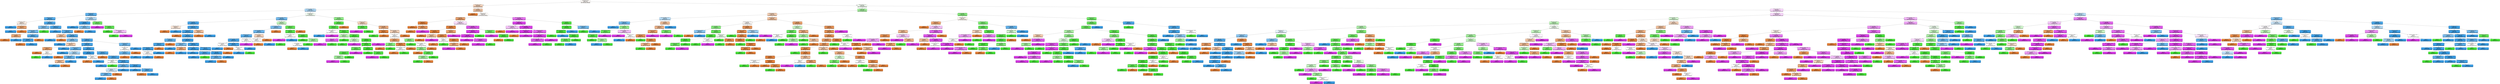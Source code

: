 digraph Tree {
node [shape=box, style="filled, rounded", color="black", fontname=helvetica] ;
edge [fontname=helvetica] ;
0 [label="Safety_Score <= 36.826\ngini = 0.74\nsamples = 10000\nvalue = [3049, 2527, 1695, 2729]\nclass = Highly_Fatal_And_Damaging", fillcolor="#e581390b"] ;
1 [label="Control_Metric <= 57.201\ngini = 0.666\nsamples = 3934\nvalue = [1924, 466, 607, 937]\nclass = Highly_Fatal_And_Damaging", fillcolor="#e5813954"] ;
0 -> 1 [labeldistance=2.5, labelangle=45, headlabel="True"] ;
2 [label="Days_Since_Inspection <= 14.5\ngini = 0.581\nsamples = 1037\nvalue = [147, 273, 595, 22]\nclass = Significant_Damage_And_Fatalities", fillcolor="#399de56b"] ;
1 -> 2 ;
3 [label="Safety_Score <= 35.731\ngini = 0.289\nsamples = 443\nvalue = [44, 24, 370, 5]\nclass = Significant_Damage_And_Fatalities", fillcolor="#399de5d0"] ;
2 -> 3 ;
4 [label="Safety_Score <= 23.265\ngini = 0.219\nsamples = 380\nvalue = [43, 4, 333, 0]\nclass = Significant_Damage_And_Fatalities", fillcolor="#399de5db"] ;
3 -> 4 ;
5 [label="Control_Metric <= 50.046\ngini = 0.497\nsamples = 13\nvalue = [7, 0, 6, 0]\nclass = Highly_Fatal_And_Damaging", fillcolor="#e5813924"] ;
4 -> 5 ;
6 [label="gini = 0.0\nsamples = 4\nvalue = [0, 0, 4, 0]\nclass = Significant_Damage_And_Fatalities", fillcolor="#399de5ff"] ;
5 -> 6 ;
7 [label="Max_Elevation <= 29054.811\ngini = 0.346\nsamples = 9\nvalue = [7, 0, 2, 0]\nclass = Highly_Fatal_And_Damaging", fillcolor="#e58139b6"] ;
5 -> 7 ;
8 [label="gini = 0.0\nsamples = 2\nvalue = [0, 0, 2, 0]\nclass = Significant_Damage_And_Fatalities", fillcolor="#399de5ff"] ;
7 -> 8 ;
9 [label="gini = 0.0\nsamples = 7\nvalue = [7, 0, 0, 0]\nclass = Highly_Fatal_And_Damaging", fillcolor="#e58139ff"] ;
7 -> 9 ;
10 [label="Control_Metric <= 41.158\ngini = 0.196\nsamples = 367\nvalue = [36, 4, 327, 0]\nclass = Significant_Damage_And_Fatalities", fillcolor="#399de5e0"] ;
4 -> 10 ;
11 [label="Safety_Score <= 32.146\ngini = 0.428\nsamples = 29\nvalue = [6, 2, 21, 0]\nclass = Significant_Damage_And_Fatalities", fillcolor="#399de5a6"] ;
10 -> 11 ;
12 [label="Total_Safety_Complaints <= 1.5\ngini = 0.346\nsamples = 27\nvalue = [6, 0, 21, 0]\nclass = Significant_Damage_And_Fatalities", fillcolor="#399de5b6"] ;
11 -> 12 ;
13 [label="Turbulence_In_gforces <= 0.592\ngini = 0.375\nsamples = 4\nvalue = [3, 0, 1, 0]\nclass = Highly_Fatal_And_Damaging", fillcolor="#e58139aa"] ;
12 -> 13 ;
14 [label="gini = 0.0\nsamples = 3\nvalue = [3, 0, 0, 0]\nclass = Highly_Fatal_And_Damaging", fillcolor="#e58139ff"] ;
13 -> 14 ;
15 [label="gini = 0.0\nsamples = 1\nvalue = [0, 0, 1, 0]\nclass = Significant_Damage_And_Fatalities", fillcolor="#399de5ff"] ;
13 -> 15 ;
16 [label="Control_Metric <= 40.816\ngini = 0.227\nsamples = 23\nvalue = [3, 0, 20, 0]\nclass = Significant_Damage_And_Fatalities", fillcolor="#399de5d9"] ;
12 -> 16 ;
17 [label="Adverse_Weather_Metric <= 0.003\ngini = 0.091\nsamples = 21\nvalue = [1, 0, 20, 0]\nclass = Significant_Damage_And_Fatalities", fillcolor="#399de5f2"] ;
16 -> 17 ;
18 [label="gini = 0.0\nsamples = 1\nvalue = [1, 0, 0, 0]\nclass = Highly_Fatal_And_Damaging", fillcolor="#e58139ff"] ;
17 -> 18 ;
19 [label="gini = 0.0\nsamples = 20\nvalue = [0, 0, 20, 0]\nclass = Significant_Damage_And_Fatalities", fillcolor="#399de5ff"] ;
17 -> 19 ;
20 [label="gini = 0.0\nsamples = 2\nvalue = [2, 0, 0, 0]\nclass = Highly_Fatal_And_Damaging", fillcolor="#e58139ff"] ;
16 -> 20 ;
21 [label="gini = 0.0\nsamples = 2\nvalue = [0, 2, 0, 0]\nclass = Minor_Damage_And_Injuries", fillcolor="#47e539ff"] ;
11 -> 21 ;
22 [label="Control_Metric <= 48.861\ngini = 0.172\nsamples = 338\nvalue = [30, 2, 306, 0]\nclass = Significant_Damage_And_Fatalities", fillcolor="#399de5e5"] ;
10 -> 22 ;
23 [label="gini = 0.0\nsamples = 91\nvalue = [0, 0, 91, 0]\nclass = Significant_Damage_And_Fatalities", fillcolor="#399de5ff"] ;
22 -> 23 ;
24 [label="Control_Metric <= 49.043\ngini = 0.228\nsamples = 247\nvalue = [30, 2, 215, 0]\nclass = Significant_Damage_And_Fatalities", fillcolor="#399de5d9"] ;
22 -> 24 ;
25 [label="Safety_Score <= 31.347\ngini = 0.444\nsamples = 9\nvalue = [6, 0, 3, 0]\nclass = Highly_Fatal_And_Damaging", fillcolor="#e581397f"] ;
24 -> 25 ;
26 [label="gini = 0.0\nsamples = 3\nvalue = [0, 0, 3, 0]\nclass = Significant_Damage_And_Fatalities", fillcolor="#399de5ff"] ;
25 -> 26 ;
27 [label="gini = 0.0\nsamples = 6\nvalue = [6, 0, 0, 0]\nclass = Highly_Fatal_And_Damaging", fillcolor="#e58139ff"] ;
25 -> 27 ;
28 [label="Turbulence_In_gforces <= 0.307\ngini = 0.196\nsamples = 238\nvalue = [24, 2, 212, 0]\nclass = Significant_Damage_And_Fatalities", fillcolor="#399de5e0"] ;
24 -> 28 ;
29 [label="Turbulence_In_gforces <= 0.279\ngini = 0.398\nsamples = 31\nvalue = [7, 1, 23, 0]\nclass = Significant_Damage_And_Fatalities", fillcolor="#399de5aa"] ;
28 -> 29 ;
30 [label="gini = 0.0\nsamples = 19\nvalue = [0, 0, 19, 0]\nclass = Significant_Damage_And_Fatalities", fillcolor="#399de5ff"] ;
29 -> 30 ;
31 [label="Max_Elevation <= 33215.504\ngini = 0.542\nsamples = 12\nvalue = [7, 1, 4, 0]\nclass = Highly_Fatal_And_Damaging", fillcolor="#e5813960"] ;
29 -> 31 ;
32 [label="Safety_Score <= 31.096\ngini = 0.37\nsamples = 9\nvalue = [7, 1, 1, 0]\nclass = Highly_Fatal_And_Damaging", fillcolor="#e58139bf"] ;
31 -> 32 ;
33 [label="gini = 0.0\nsamples = 7\nvalue = [7, 0, 0, 0]\nclass = Highly_Fatal_And_Damaging", fillcolor="#e58139ff"] ;
32 -> 33 ;
34 [label="Violations <= 1.5\ngini = 0.5\nsamples = 2\nvalue = [0, 1, 1, 0]\nclass = Minor_Damage_And_Injuries", fillcolor="#47e53900"] ;
32 -> 34 ;
35 [label="gini = 0.0\nsamples = 1\nvalue = [0, 1, 0, 0]\nclass = Minor_Damage_And_Injuries", fillcolor="#47e539ff"] ;
34 -> 35 ;
36 [label="gini = 0.0\nsamples = 1\nvalue = [0, 0, 1, 0]\nclass = Significant_Damage_And_Fatalities", fillcolor="#399de5ff"] ;
34 -> 36 ;
37 [label="gini = 0.0\nsamples = 3\nvalue = [0, 0, 3, 0]\nclass = Significant_Damage_And_Fatalities", fillcolor="#399de5ff"] ;
31 -> 37 ;
38 [label="Control_Metric <= 56.814\ngini = 0.16\nsamples = 207\nvalue = [17, 1, 189, 0]\nclass = Significant_Damage_And_Fatalities", fillcolor="#399de5e7"] ;
28 -> 38 ;
39 [label="Control_Metric <= 50.114\ngini = 0.139\nsamples = 188\nvalue = [13, 1, 174, 0]\nclass = Significant_Damage_And_Fatalities", fillcolor="#399de5eb"] ;
38 -> 39 ;
40 [label="Safety_Score <= 29.954\ngini = 0.302\nsamples = 27\nvalue = [5, 0, 22, 0]\nclass = Significant_Damage_And_Fatalities", fillcolor="#399de5c5"] ;
39 -> 40 ;
41 [label="gini = 0.0\nsamples = 13\nvalue = [0, 0, 13, 0]\nclass = Significant_Damage_And_Fatalities", fillcolor="#399de5ff"] ;
40 -> 41 ;
42 [label="Safety_Score <= 31.53\ngini = 0.459\nsamples = 14\nvalue = [5, 0, 9, 0]\nclass = Significant_Damage_And_Fatalities", fillcolor="#399de571"] ;
40 -> 42 ;
43 [label="gini = 0.0\nsamples = 3\nvalue = [3, 0, 0, 0]\nclass = Highly_Fatal_And_Damaging", fillcolor="#e58139ff"] ;
42 -> 43 ;
44 [label="Max_Elevation <= 28505.75\ngini = 0.298\nsamples = 11\nvalue = [2, 0, 9, 0]\nclass = Significant_Damage_And_Fatalities", fillcolor="#399de5c6"] ;
42 -> 44 ;
45 [label="Control_Metric <= 49.818\ngini = 0.444\nsamples = 3\nvalue = [2, 0, 1, 0]\nclass = Highly_Fatal_And_Damaging", fillcolor="#e581397f"] ;
44 -> 45 ;
46 [label="gini = 0.0\nsamples = 1\nvalue = [0, 0, 1, 0]\nclass = Significant_Damage_And_Fatalities", fillcolor="#399de5ff"] ;
45 -> 46 ;
47 [label="gini = 0.0\nsamples = 2\nvalue = [2, 0, 0, 0]\nclass = Highly_Fatal_And_Damaging", fillcolor="#e58139ff"] ;
45 -> 47 ;
48 [label="gini = 0.0\nsamples = 8\nvalue = [0, 0, 8, 0]\nclass = Significant_Damage_And_Fatalities", fillcolor="#399de5ff"] ;
44 -> 48 ;
49 [label="Control_Metric <= 54.17\ngini = 0.106\nsamples = 161\nvalue = [8, 1, 152, 0]\nclass = Significant_Damage_And_Fatalities", fillcolor="#399de5f0"] ;
39 -> 49 ;
50 [label="Adverse_Weather_Metric <= 1.622\ngini = 0.024\nsamples = 84\nvalue = [1, 0, 83, 0]\nclass = Significant_Damage_And_Fatalities", fillcolor="#399de5fc"] ;
49 -> 50 ;
51 [label="gini = 0.0\nsamples = 82\nvalue = [0, 0, 82, 0]\nclass = Significant_Damage_And_Fatalities", fillcolor="#399de5ff"] ;
50 -> 51 ;
52 [label="Total_Safety_Complaints <= 11.0\ngini = 0.5\nsamples = 2\nvalue = [1, 0, 1, 0]\nclass = Highly_Fatal_And_Damaging", fillcolor="#e5813900"] ;
50 -> 52 ;
53 [label="gini = 0.0\nsamples = 1\nvalue = [1, 0, 0, 0]\nclass = Highly_Fatal_And_Damaging", fillcolor="#e58139ff"] ;
52 -> 53 ;
54 [label="gini = 0.0\nsamples = 1\nvalue = [0, 0, 1, 0]\nclass = Significant_Damage_And_Fatalities", fillcolor="#399de5ff"] ;
52 -> 54 ;
55 [label="Control_Metric <= 54.239\ngini = 0.189\nsamples = 77\nvalue = [7, 1, 69, 0]\nclass = Significant_Damage_And_Fatalities", fillcolor="#399de5e2"] ;
49 -> 55 ;
56 [label="gini = 0.0\nsamples = 3\nvalue = [3, 0, 0, 0]\nclass = Highly_Fatal_And_Damaging", fillcolor="#e58139ff"] ;
55 -> 56 ;
57 [label="Control_Metric <= 54.33\ngini = 0.127\nsamples = 74\nvalue = [4, 1, 69, 0]\nclass = Significant_Damage_And_Fatalities", fillcolor="#399de5ed"] ;
55 -> 57 ;
58 [label="Adverse_Weather_Metric <= 0.185\ngini = 0.5\nsamples = 2\nvalue = [0, 1, 1, 0]\nclass = Minor_Damage_And_Injuries", fillcolor="#47e53900"] ;
57 -> 58 ;
59 [label="gini = 0.0\nsamples = 1\nvalue = [0, 0, 1, 0]\nclass = Significant_Damage_And_Fatalities", fillcolor="#399de5ff"] ;
58 -> 59 ;
60 [label="gini = 0.0\nsamples = 1\nvalue = [0, 1, 0, 0]\nclass = Minor_Damage_And_Injuries", fillcolor="#47e539ff"] ;
58 -> 60 ;
61 [label="Total_Safety_Complaints <= 1.5\ngini = 0.105\nsamples = 72\nvalue = [4, 0, 68, 0]\nclass = Significant_Damage_And_Fatalities", fillcolor="#399de5f0"] ;
57 -> 61 ;
62 [label="Cabin_Temperature <= 78.385\ngini = 0.278\nsamples = 18\nvalue = [3, 0, 15, 0]\nclass = Significant_Damage_And_Fatalities", fillcolor="#399de5cc"] ;
61 -> 62 ;
63 [label="Cabin_Temperature <= 78.14\ngini = 0.49\nsamples = 7\nvalue = [3, 0, 4, 0]\nclass = Significant_Damage_And_Fatalities", fillcolor="#399de540"] ;
62 -> 63 ;
64 [label="Adverse_Weather_Metric <= 0.302\ngini = 0.32\nsamples = 5\nvalue = [1, 0, 4, 0]\nclass = Significant_Damage_And_Fatalities", fillcolor="#399de5bf"] ;
63 -> 64 ;
65 [label="gini = 0.0\nsamples = 4\nvalue = [0, 0, 4, 0]\nclass = Significant_Damage_And_Fatalities", fillcolor="#399de5ff"] ;
64 -> 65 ;
66 [label="gini = 0.0\nsamples = 1\nvalue = [1, 0, 0, 0]\nclass = Highly_Fatal_And_Damaging", fillcolor="#e58139ff"] ;
64 -> 66 ;
67 [label="gini = 0.0\nsamples = 2\nvalue = [2, 0, 0, 0]\nclass = Highly_Fatal_And_Damaging", fillcolor="#e58139ff"] ;
63 -> 67 ;
68 [label="gini = 0.0\nsamples = 11\nvalue = [0, 0, 11, 0]\nclass = Significant_Damage_And_Fatalities", fillcolor="#399de5ff"] ;
62 -> 68 ;
69 [label="Safety_Score <= 34.543\ngini = 0.036\nsamples = 54\nvalue = [1, 0, 53, 0]\nclass = Significant_Damage_And_Fatalities", fillcolor="#399de5fa"] ;
61 -> 69 ;
70 [label="gini = 0.0\nsamples = 46\nvalue = [0, 0, 46, 0]\nclass = Significant_Damage_And_Fatalities", fillcolor="#399de5ff"] ;
69 -> 70 ;
71 [label="Safety_Score <= 34.84\ngini = 0.219\nsamples = 8\nvalue = [1, 0, 7, 0]\nclass = Significant_Damage_And_Fatalities", fillcolor="#399de5db"] ;
69 -> 71 ;
72 [label="gini = 0.0\nsamples = 1\nvalue = [1, 0, 0, 0]\nclass = Highly_Fatal_And_Damaging", fillcolor="#e58139ff"] ;
71 -> 72 ;
73 [label="gini = 0.0\nsamples = 7\nvalue = [0, 0, 7, 0]\nclass = Significant_Damage_And_Fatalities", fillcolor="#399de5ff"] ;
71 -> 73 ;
74 [label="Control_Metric <= 56.905\ngini = 0.332\nsamples = 19\nvalue = [4, 0, 15, 0]\nclass = Significant_Damage_And_Fatalities", fillcolor="#399de5bb"] ;
38 -> 74 ;
75 [label="Control_Metric <= 56.86\ngini = 0.5\nsamples = 8\nvalue = [4, 0, 4, 0]\nclass = Highly_Fatal_And_Damaging", fillcolor="#e5813900"] ;
74 -> 75 ;
76 [label="Safety_Score <= 24.521\ngini = 0.32\nsamples = 5\nvalue = [1, 0, 4, 0]\nclass = Significant_Damage_And_Fatalities", fillcolor="#399de5bf"] ;
75 -> 76 ;
77 [label="gini = 0.0\nsamples = 1\nvalue = [1, 0, 0, 0]\nclass = Highly_Fatal_And_Damaging", fillcolor="#e58139ff"] ;
76 -> 77 ;
78 [label="gini = 0.0\nsamples = 4\nvalue = [0, 0, 4, 0]\nclass = Significant_Damage_And_Fatalities", fillcolor="#399de5ff"] ;
76 -> 78 ;
79 [label="gini = 0.0\nsamples = 3\nvalue = [3, 0, 0, 0]\nclass = Highly_Fatal_And_Damaging", fillcolor="#e58139ff"] ;
75 -> 79 ;
80 [label="gini = 0.0\nsamples = 11\nvalue = [0, 0, 11, 0]\nclass = Significant_Damage_And_Fatalities", fillcolor="#399de5ff"] ;
74 -> 80 ;
81 [label="Days_Since_Inspection <= 12.5\ngini = 0.548\nsamples = 63\nvalue = [1, 20, 37, 5]\nclass = Significant_Damage_And_Fatalities", fillcolor="#399de565"] ;
3 -> 81 ;
82 [label="Accident_Type_Code <= 5.5\ngini = 0.051\nsamples = 38\nvalue = [1, 0, 37, 0]\nclass = Significant_Damage_And_Fatalities", fillcolor="#399de5f8"] ;
81 -> 82 ;
83 [label="gini = 0.0\nsamples = 34\nvalue = [0, 0, 34, 0]\nclass = Significant_Damage_And_Fatalities", fillcolor="#399de5ff"] ;
82 -> 83 ;
84 [label="Cabin_Temperature <= 79.22\ngini = 0.375\nsamples = 4\nvalue = [1, 0, 3, 0]\nclass = Significant_Damage_And_Fatalities", fillcolor="#399de5aa"] ;
82 -> 84 ;
85 [label="gini = 0.0\nsamples = 1\nvalue = [1, 0, 0, 0]\nclass = Highly_Fatal_And_Damaging", fillcolor="#e58139ff"] ;
84 -> 85 ;
86 [label="gini = 0.0\nsamples = 3\nvalue = [0, 0, 3, 0]\nclass = Significant_Damage_And_Fatalities", fillcolor="#399de5ff"] ;
84 -> 86 ;
87 [label="Max_Elevation <= 23859.355\ngini = 0.32\nsamples = 25\nvalue = [0, 20, 0, 5]\nclass = Minor_Damage_And_Injuries", fillcolor="#47e539bf"] ;
81 -> 87 ;
88 [label="gini = 0.0\nsamples = 2\nvalue = [0, 0, 0, 2]\nclass = Significant_Damage_And_Serious_Injuries", fillcolor="#d739e5ff"] ;
87 -> 88 ;
89 [label="Turbulence_In_gforces <= 0.613\ngini = 0.227\nsamples = 23\nvalue = [0, 20, 0, 3]\nclass = Minor_Damage_And_Injuries", fillcolor="#47e539d9"] ;
87 -> 89 ;
90 [label="gini = 0.0\nsamples = 18\nvalue = [0, 18, 0, 0]\nclass = Minor_Damage_And_Injuries", fillcolor="#47e539ff"] ;
89 -> 90 ;
91 [label="Total_Safety_Complaints <= 2.5\ngini = 0.48\nsamples = 5\nvalue = [0, 2, 0, 3]\nclass = Significant_Damage_And_Serious_Injuries", fillcolor="#d739e555"] ;
89 -> 91 ;
92 [label="gini = 0.0\nsamples = 2\nvalue = [0, 2, 0, 0]\nclass = Minor_Damage_And_Injuries", fillcolor="#47e539ff"] ;
91 -> 92 ;
93 [label="gini = 0.0\nsamples = 3\nvalue = [0, 0, 0, 3]\nclass = Significant_Damage_And_Serious_Injuries", fillcolor="#d739e5ff"] ;
91 -> 93 ;
94 [label="Safety_Score <= 22.854\ngini = 0.65\nsamples = 594\nvalue = [103, 249, 225, 17]\nclass = Minor_Damage_And_Injuries", fillcolor="#47e53911"] ;
2 -> 94 ;
95 [label="Days_Since_Inspection <= 18.5\ngini = 0.408\nsamples = 298\nvalue = [28, 45, 223, 2]\nclass = Significant_Damage_And_Fatalities", fillcolor="#399de5b3"] ;
94 -> 95 ;
96 [label="Turbulence_In_gforces <= 0.28\ngini = 0.161\nsamples = 216\nvalue = [18, 1, 197, 0]\nclass = Significant_Damage_And_Fatalities", fillcolor="#399de5e7"] ;
95 -> 96 ;
97 [label="Safety_Score <= 16.301\ngini = 0.494\nsamples = 9\nvalue = [5, 0, 4, 0]\nclass = Highly_Fatal_And_Damaging", fillcolor="#e5813933"] ;
96 -> 97 ;
98 [label="gini = 0.0\nsamples = 5\nvalue = [5, 0, 0, 0]\nclass = Highly_Fatal_And_Damaging", fillcolor="#e58139ff"] ;
97 -> 98 ;
99 [label="gini = 0.0\nsamples = 4\nvalue = [0, 0, 4, 0]\nclass = Significant_Damage_And_Fatalities", fillcolor="#399de5ff"] ;
97 -> 99 ;
100 [label="Max_Elevation <= 51511.688\ngini = 0.127\nsamples = 207\nvalue = [13, 1, 193, 0]\nclass = Significant_Damage_And_Fatalities", fillcolor="#399de5ed"] ;
96 -> 100 ;
101 [label="Safety_Score <= 9.201\ngini = 0.111\nsamples = 204\nvalue = [11, 1, 192, 0]\nclass = Significant_Damage_And_Fatalities", fillcolor="#399de5ef"] ;
100 -> 101 ;
102 [label="gini = 0.0\nsamples = 1\nvalue = [1, 0, 0, 0]\nclass = Highly_Fatal_And_Damaging", fillcolor="#e58139ff"] ;
101 -> 102 ;
103 [label="Safety_Score <= 12.534\ngini = 0.103\nsamples = 203\nvalue = [10, 1, 192, 0]\nclass = Significant_Damage_And_Fatalities", fillcolor="#399de5f0"] ;
101 -> 103 ;
104 [label="Safety_Score <= 12.443\ngini = 0.278\nsamples = 30\nvalue = [5, 0, 25, 0]\nclass = Significant_Damage_And_Fatalities", fillcolor="#399de5cc"] ;
103 -> 104 ;
105 [label="Max_Elevation <= 48142.547\ngini = 0.137\nsamples = 27\nvalue = [2, 0, 25, 0]\nclass = Significant_Damage_And_Fatalities", fillcolor="#399de5eb"] ;
104 -> 105 ;
106 [label="Adverse_Weather_Metric <= 0.013\ngini = 0.074\nsamples = 26\nvalue = [1, 0, 25, 0]\nclass = Significant_Damage_And_Fatalities", fillcolor="#399de5f5"] ;
105 -> 106 ;
107 [label="Total_Safety_Complaints <= 2.5\ngini = 0.5\nsamples = 2\nvalue = [1, 0, 1, 0]\nclass = Highly_Fatal_And_Damaging", fillcolor="#e5813900"] ;
106 -> 107 ;
108 [label="gini = 0.0\nsamples = 1\nvalue = [0, 0, 1, 0]\nclass = Significant_Damage_And_Fatalities", fillcolor="#399de5ff"] ;
107 -> 108 ;
109 [label="gini = 0.0\nsamples = 1\nvalue = [1, 0, 0, 0]\nclass = Highly_Fatal_And_Damaging", fillcolor="#e58139ff"] ;
107 -> 109 ;
110 [label="gini = 0.0\nsamples = 24\nvalue = [0, 0, 24, 0]\nclass = Significant_Damage_And_Fatalities", fillcolor="#399de5ff"] ;
106 -> 110 ;
111 [label="gini = 0.0\nsamples = 1\nvalue = [1, 0, 0, 0]\nclass = Highly_Fatal_And_Damaging", fillcolor="#e58139ff"] ;
105 -> 111 ;
112 [label="gini = 0.0\nsamples = 3\nvalue = [3, 0, 0, 0]\nclass = Highly_Fatal_And_Damaging", fillcolor="#e58139ff"] ;
104 -> 112 ;
113 [label="Max_Elevation <= 19449.461\ngini = 0.067\nsamples = 173\nvalue = [5, 1, 167, 0]\nclass = Significant_Damage_And_Fatalities", fillcolor="#399de5f6"] ;
103 -> 113 ;
114 [label="Max_Elevation <= 17596.043\ngini = 0.375\nsamples = 12\nvalue = [3, 0, 9, 0]\nclass = Significant_Damage_And_Fatalities", fillcolor="#399de5aa"] ;
113 -> 114 ;
115 [label="gini = 0.0\nsamples = 8\nvalue = [0, 0, 8, 0]\nclass = Significant_Damage_And_Fatalities", fillcolor="#399de5ff"] ;
114 -> 115 ;
116 [label="Adverse_Weather_Metric <= 0.145\ngini = 0.375\nsamples = 4\nvalue = [3, 0, 1, 0]\nclass = Highly_Fatal_And_Damaging", fillcolor="#e58139aa"] ;
114 -> 116 ;
117 [label="gini = 0.0\nsamples = 3\nvalue = [3, 0, 0, 0]\nclass = Highly_Fatal_And_Damaging", fillcolor="#e58139ff"] ;
116 -> 117 ;
118 [label="gini = 0.0\nsamples = 1\nvalue = [0, 0, 1, 0]\nclass = Significant_Damage_And_Fatalities", fillcolor="#399de5ff"] ;
116 -> 118 ;
119 [label="Cabin_Temperature <= 81.055\ngini = 0.037\nsamples = 161\nvalue = [2, 1, 158, 0]\nclass = Significant_Damage_And_Fatalities", fillcolor="#399de5fa"] ;
113 -> 119 ;
120 [label="Days_Since_Inspection <= 17.5\ngini = 0.016\nsamples = 127\nvalue = [0, 1, 126, 0]\nclass = Significant_Damage_And_Fatalities", fillcolor="#399de5fd"] ;
119 -> 120 ;
121 [label="gini = 0.0\nsamples = 115\nvalue = [0, 0, 115, 0]\nclass = Significant_Damage_And_Fatalities", fillcolor="#399de5ff"] ;
120 -> 121 ;
122 [label="Safety_Score <= 17.352\ngini = 0.153\nsamples = 12\nvalue = [0, 1, 11, 0]\nclass = Significant_Damage_And_Fatalities", fillcolor="#399de5e8"] ;
120 -> 122 ;
123 [label="gini = 0.0\nsamples = 11\nvalue = [0, 0, 11, 0]\nclass = Significant_Damage_And_Fatalities", fillcolor="#399de5ff"] ;
122 -> 123 ;
124 [label="gini = 0.0\nsamples = 1\nvalue = [0, 1, 0, 0]\nclass = Minor_Damage_And_Injuries", fillcolor="#47e539ff"] ;
122 -> 124 ;
125 [label="Adverse_Weather_Metric <= 1.224\ngini = 0.111\nsamples = 34\nvalue = [2, 0, 32, 0]\nclass = Significant_Damage_And_Fatalities", fillcolor="#399de5ef"] ;
119 -> 125 ;
126 [label="Adverse_Weather_Metric <= 0.05\ngini = 0.059\nsamples = 33\nvalue = [1, 0, 32, 0]\nclass = Significant_Damage_And_Fatalities", fillcolor="#399de5f7"] ;
125 -> 126 ;
127 [label="Adverse_Weather_Metric <= 0.046\ngini = 0.278\nsamples = 6\nvalue = [1, 0, 5, 0]\nclass = Significant_Damage_And_Fatalities", fillcolor="#399de5cc"] ;
126 -> 127 ;
128 [label="gini = 0.0\nsamples = 5\nvalue = [0, 0, 5, 0]\nclass = Significant_Damage_And_Fatalities", fillcolor="#399de5ff"] ;
127 -> 128 ;
129 [label="gini = 0.0\nsamples = 1\nvalue = [1, 0, 0, 0]\nclass = Highly_Fatal_And_Damaging", fillcolor="#e58139ff"] ;
127 -> 129 ;
130 [label="gini = 0.0\nsamples = 27\nvalue = [0, 0, 27, 0]\nclass = Significant_Damage_And_Fatalities", fillcolor="#399de5ff"] ;
126 -> 130 ;
131 [label="gini = 0.0\nsamples = 1\nvalue = [1, 0, 0, 0]\nclass = Highly_Fatal_And_Damaging", fillcolor="#e58139ff"] ;
125 -> 131 ;
132 [label="Control_Metric <= 55.789\ngini = 0.444\nsamples = 3\nvalue = [2, 0, 1, 0]\nclass = Highly_Fatal_And_Damaging", fillcolor="#e581397f"] ;
100 -> 132 ;
133 [label="gini = 0.0\nsamples = 2\nvalue = [2, 0, 0, 0]\nclass = Highly_Fatal_And_Damaging", fillcolor="#e58139ff"] ;
132 -> 133 ;
134 [label="gini = 0.0\nsamples = 1\nvalue = [0, 0, 1, 0]\nclass = Significant_Damage_And_Fatalities", fillcolor="#399de5ff"] ;
132 -> 134 ;
135 [label="Safety_Score <= 14.658\ngini = 0.596\nsamples = 82\nvalue = [10, 44, 26, 2]\nclass = Minor_Damage_And_Injuries", fillcolor="#47e53952"] ;
95 -> 135 ;
136 [label="Cabin_Temperature <= 84.29\ngini = 0.433\nsamples = 33\nvalue = [6, 2, 24, 1]\nclass = Significant_Damage_And_Fatalities", fillcolor="#399de5aa"] ;
135 -> 136 ;
137 [label="Days_Since_Inspection <= 22.0\ngini = 0.379\nsamples = 31\nvalue = [4, 2, 24, 1]\nclass = Significant_Damage_And_Fatalities", fillcolor="#399de5bd"] ;
136 -> 137 ;
138 [label="Safety_Score <= 10.205\ngini = 0.266\nsamples = 27\nvalue = [2, 1, 23, 1]\nclass = Significant_Damage_And_Fatalities", fillcolor="#399de5d6"] ;
137 -> 138 ;
139 [label="Turbulence_In_gforces <= 0.308\ngini = 0.15\nsamples = 25\nvalue = [1, 1, 23, 0]\nclass = Significant_Damage_And_Fatalities", fillcolor="#399de5ea"] ;
138 -> 139 ;
140 [label="Total_Safety_Complaints <= 6.5\ngini = 0.5\nsamples = 2\nvalue = [1, 0, 1, 0]\nclass = Highly_Fatal_And_Damaging", fillcolor="#e5813900"] ;
139 -> 140 ;
141 [label="gini = 0.0\nsamples = 1\nvalue = [0, 0, 1, 0]\nclass = Significant_Damage_And_Fatalities", fillcolor="#399de5ff"] ;
140 -> 141 ;
142 [label="gini = 0.0\nsamples = 1\nvalue = [1, 0, 0, 0]\nclass = Highly_Fatal_And_Damaging", fillcolor="#e58139ff"] ;
140 -> 142 ;
143 [label="Adverse_Weather_Metric <= 0.003\ngini = 0.083\nsamples = 23\nvalue = [0, 1, 22, 0]\nclass = Significant_Damage_And_Fatalities", fillcolor="#399de5f3"] ;
139 -> 143 ;
144 [label="Control_Metric <= 51.367\ngini = 0.5\nsamples = 2\nvalue = [0, 1, 1, 0]\nclass = Minor_Damage_And_Injuries", fillcolor="#47e53900"] ;
143 -> 144 ;
145 [label="gini = 0.0\nsamples = 1\nvalue = [0, 0, 1, 0]\nclass = Significant_Damage_And_Fatalities", fillcolor="#399de5ff"] ;
144 -> 145 ;
146 [label="gini = 0.0\nsamples = 1\nvalue = [0, 1, 0, 0]\nclass = Minor_Damage_And_Injuries", fillcolor="#47e539ff"] ;
144 -> 146 ;
147 [label="gini = 0.0\nsamples = 21\nvalue = [0, 0, 21, 0]\nclass = Significant_Damage_And_Fatalities", fillcolor="#399de5ff"] ;
143 -> 147 ;
148 [label="Adverse_Weather_Metric <= 0.072\ngini = 0.5\nsamples = 2\nvalue = [1, 0, 0, 1]\nclass = Highly_Fatal_And_Damaging", fillcolor="#e5813900"] ;
138 -> 148 ;
149 [label="gini = 0.0\nsamples = 1\nvalue = [0, 0, 0, 1]\nclass = Significant_Damage_And_Serious_Injuries", fillcolor="#d739e5ff"] ;
148 -> 149 ;
150 [label="gini = 0.0\nsamples = 1\nvalue = [1, 0, 0, 0]\nclass = Highly_Fatal_And_Damaging", fillcolor="#e58139ff"] ;
148 -> 150 ;
151 [label="Total_Safety_Complaints <= 6.5\ngini = 0.625\nsamples = 4\nvalue = [2, 1, 1, 0]\nclass = Highly_Fatal_And_Damaging", fillcolor="#e5813955"] ;
137 -> 151 ;
152 [label="Turbulence_In_gforces <= 0.474\ngini = 0.5\nsamples = 2\nvalue = [0, 1, 1, 0]\nclass = Minor_Damage_And_Injuries", fillcolor="#47e53900"] ;
151 -> 152 ;
153 [label="gini = 0.0\nsamples = 1\nvalue = [0, 0, 1, 0]\nclass = Significant_Damage_And_Fatalities", fillcolor="#399de5ff"] ;
152 -> 153 ;
154 [label="gini = 0.0\nsamples = 1\nvalue = [0, 1, 0, 0]\nclass = Minor_Damage_And_Injuries", fillcolor="#47e539ff"] ;
152 -> 154 ;
155 [label="gini = 0.0\nsamples = 2\nvalue = [2, 0, 0, 0]\nclass = Highly_Fatal_And_Damaging", fillcolor="#e58139ff"] ;
151 -> 155 ;
156 [label="gini = 0.0\nsamples = 2\nvalue = [2, 0, 0, 0]\nclass = Highly_Fatal_And_Damaging", fillcolor="#e58139ff"] ;
136 -> 156 ;
157 [label="Control_Metric <= 56.996\ngini = 0.257\nsamples = 49\nvalue = [4, 42, 2, 1]\nclass = Minor_Damage_And_Injuries", fillcolor="#47e539d7"] ;
135 -> 157 ;
158 [label="Adverse_Weather_Metric <= 0.002\ngini = 0.164\nsamples = 46\nvalue = [1, 42, 2, 1]\nclass = Minor_Damage_And_Injuries", fillcolor="#47e539e8"] ;
157 -> 158 ;
159 [label="Turbulence_In_gforces <= 0.622\ngini = 0.5\nsamples = 2\nvalue = [0, 0, 1, 1]\nclass = Significant_Damage_And_Fatalities", fillcolor="#399de500"] ;
158 -> 159 ;
160 [label="gini = 0.0\nsamples = 1\nvalue = [0, 0, 0, 1]\nclass = Significant_Damage_And_Serious_Injuries", fillcolor="#d739e5ff"] ;
159 -> 160 ;
161 [label="gini = 0.0\nsamples = 1\nvalue = [0, 0, 1, 0]\nclass = Significant_Damage_And_Fatalities", fillcolor="#399de5ff"] ;
159 -> 161 ;
162 [label="Days_Since_Inspection <= 20.5\ngini = 0.088\nsamples = 44\nvalue = [1, 42, 1, 0]\nclass = Minor_Damage_And_Injuries", fillcolor="#47e539f3"] ;
158 -> 162 ;
163 [label="gini = 0.0\nsamples = 39\nvalue = [0, 39, 0, 0]\nclass = Minor_Damage_And_Injuries", fillcolor="#47e539ff"] ;
162 -> 163 ;
164 [label="Max_Elevation <= 31579.127\ngini = 0.56\nsamples = 5\nvalue = [1, 3, 1, 0]\nclass = Minor_Damage_And_Injuries", fillcolor="#47e5397f"] ;
162 -> 164 ;
165 [label="Accident_Type_Code <= 3.5\ngini = 0.5\nsamples = 2\nvalue = [1, 0, 1, 0]\nclass = Highly_Fatal_And_Damaging", fillcolor="#e5813900"] ;
164 -> 165 ;
166 [label="gini = 0.0\nsamples = 1\nvalue = [1, 0, 0, 0]\nclass = Highly_Fatal_And_Damaging", fillcolor="#e58139ff"] ;
165 -> 166 ;
167 [label="gini = 0.0\nsamples = 1\nvalue = [0, 0, 1, 0]\nclass = Significant_Damage_And_Fatalities", fillcolor="#399de5ff"] ;
165 -> 167 ;
168 [label="gini = 0.0\nsamples = 3\nvalue = [0, 3, 0, 0]\nclass = Minor_Damage_And_Injuries", fillcolor="#47e539ff"] ;
164 -> 168 ;
169 [label="gini = 0.0\nsamples = 3\nvalue = [3, 0, 0, 0]\nclass = Highly_Fatal_And_Damaging", fillcolor="#e58139ff"] ;
157 -> 169 ;
170 [label="Days_Since_Inspection <= 17.5\ngini = 0.458\nsamples = 296\nvalue = [75, 204, 2, 15]\nclass = Minor_Damage_And_Injuries", fillcolor="#47e53995"] ;
94 -> 170 ;
171 [label="Safety_Score <= 35.274\ngini = 0.222\nsamples = 181\nvalue = [7, 159, 2, 13]\nclass = Minor_Damage_And_Injuries", fillcolor="#47e539de"] ;
170 -> 171 ;
172 [label="Safety_Score <= 24.772\ngini = 0.159\nsamples = 174\nvalue = [0, 159, 2, 13]\nclass = Minor_Damage_And_Injuries", fillcolor="#47e539e7"] ;
171 -> 172 ;
173 [label="Accident_Type_Code <= 5.5\ngini = 0.5\nsamples = 4\nvalue = [0, 0, 2, 2]\nclass = Significant_Damage_And_Fatalities", fillcolor="#399de500"] ;
172 -> 173 ;
174 [label="gini = 0.0\nsamples = 2\nvalue = [0, 0, 2, 0]\nclass = Significant_Damage_And_Fatalities", fillcolor="#399de5ff"] ;
173 -> 174 ;
175 [label="gini = 0.0\nsamples = 2\nvalue = [0, 0, 0, 2]\nclass = Significant_Damage_And_Serious_Injuries", fillcolor="#d739e5ff"] ;
173 -> 175 ;
176 [label="Adverse_Weather_Metric <= 0.003\ngini = 0.121\nsamples = 170\nvalue = [0, 159, 0, 11]\nclass = Minor_Damage_And_Injuries", fillcolor="#47e539ed"] ;
172 -> 176 ;
177 [label="Safety_Score <= 29.612\ngini = 0.473\nsamples = 13\nvalue = [0, 8, 0, 5]\nclass = Minor_Damage_And_Injuries", fillcolor="#47e53960"] ;
176 -> 177 ;
178 [label="Violations <= 3.5\ngini = 0.278\nsamples = 6\nvalue = [0, 1, 0, 5]\nclass = Significant_Damage_And_Serious_Injuries", fillcolor="#d739e5cc"] ;
177 -> 178 ;
179 [label="gini = 0.0\nsamples = 5\nvalue = [0, 0, 0, 5]\nclass = Significant_Damage_And_Serious_Injuries", fillcolor="#d739e5ff"] ;
178 -> 179 ;
180 [label="gini = 0.0\nsamples = 1\nvalue = [0, 1, 0, 0]\nclass = Minor_Damage_And_Injuries", fillcolor="#47e539ff"] ;
178 -> 180 ;
181 [label="gini = 0.0\nsamples = 7\nvalue = [0, 7, 0, 0]\nclass = Minor_Damage_And_Injuries", fillcolor="#47e539ff"] ;
177 -> 181 ;
182 [label="Control_Metric <= 26.937\ngini = 0.074\nsamples = 157\nvalue = [0, 151, 0, 6]\nclass = Minor_Damage_And_Injuries", fillcolor="#47e539f5"] ;
176 -> 182 ;
183 [label="Safety_Score <= 34.201\ngini = 0.48\nsamples = 5\nvalue = [0, 3, 0, 2]\nclass = Minor_Damage_And_Injuries", fillcolor="#47e53955"] ;
182 -> 183 ;
184 [label="gini = 0.0\nsamples = 3\nvalue = [0, 3, 0, 0]\nclass = Minor_Damage_And_Injuries", fillcolor="#47e539ff"] ;
183 -> 184 ;
185 [label="gini = 0.0\nsamples = 2\nvalue = [0, 0, 0, 2]\nclass = Significant_Damage_And_Serious_Injuries", fillcolor="#d739e5ff"] ;
183 -> 185 ;
186 [label="Cabin_Temperature <= 86.2\ngini = 0.051\nsamples = 152\nvalue = [0, 148, 0, 4]\nclass = Minor_Damage_And_Injuries", fillcolor="#47e539f8"] ;
182 -> 186 ;
187 [label="Cabin_Temperature <= 77.715\ngini = 0.039\nsamples = 151\nvalue = [0, 148, 0, 3]\nclass = Minor_Damage_And_Injuries", fillcolor="#47e539fa"] ;
186 -> 187 ;
188 [label="Cabin_Temperature <= 77.665\ngini = 0.26\nsamples = 13\nvalue = [0, 11, 0, 2]\nclass = Minor_Damage_And_Injuries", fillcolor="#47e539d1"] ;
187 -> 188 ;
189 [label="Max_Elevation <= 21177.688\ngini = 0.153\nsamples = 12\nvalue = [0, 11, 0, 1]\nclass = Minor_Damage_And_Injuries", fillcolor="#47e539e8"] ;
188 -> 189 ;
190 [label="Total_Safety_Complaints <= 1.5\ngini = 0.444\nsamples = 3\nvalue = [0, 2, 0, 1]\nclass = Minor_Damage_And_Injuries", fillcolor="#47e5397f"] ;
189 -> 190 ;
191 [label="gini = 0.0\nsamples = 1\nvalue = [0, 0, 0, 1]\nclass = Significant_Damage_And_Serious_Injuries", fillcolor="#d739e5ff"] ;
190 -> 191 ;
192 [label="gini = 0.0\nsamples = 2\nvalue = [0, 2, 0, 0]\nclass = Minor_Damage_And_Injuries", fillcolor="#47e539ff"] ;
190 -> 192 ;
193 [label="gini = 0.0\nsamples = 9\nvalue = [0, 9, 0, 0]\nclass = Minor_Damage_And_Injuries", fillcolor="#47e539ff"] ;
189 -> 193 ;
194 [label="gini = 0.0\nsamples = 1\nvalue = [0, 0, 0, 1]\nclass = Significant_Damage_And_Serious_Injuries", fillcolor="#d739e5ff"] ;
188 -> 194 ;
195 [label="Turbulence_In_gforces <= 0.643\ngini = 0.014\nsamples = 138\nvalue = [0, 137, 0, 1]\nclass = Minor_Damage_And_Injuries", fillcolor="#47e539fd"] ;
187 -> 195 ;
196 [label="gini = 0.0\nsamples = 125\nvalue = [0, 125, 0, 0]\nclass = Minor_Damage_And_Injuries", fillcolor="#47e539ff"] ;
195 -> 196 ;
197 [label="Turbulence_In_gforces <= 0.646\ngini = 0.142\nsamples = 13\nvalue = [0, 12, 0, 1]\nclass = Minor_Damage_And_Injuries", fillcolor="#47e539ea"] ;
195 -> 197 ;
198 [label="gini = 0.0\nsamples = 1\nvalue = [0, 0, 0, 1]\nclass = Significant_Damage_And_Serious_Injuries", fillcolor="#d739e5ff"] ;
197 -> 198 ;
199 [label="gini = 0.0\nsamples = 12\nvalue = [0, 12, 0, 0]\nclass = Minor_Damage_And_Injuries", fillcolor="#47e539ff"] ;
197 -> 199 ;
200 [label="gini = 0.0\nsamples = 1\nvalue = [0, 0, 0, 1]\nclass = Significant_Damage_And_Serious_Injuries", fillcolor="#d739e5ff"] ;
186 -> 200 ;
201 [label="gini = 0.0\nsamples = 7\nvalue = [7, 0, 0, 0]\nclass = Highly_Fatal_And_Damaging", fillcolor="#e58139ff"] ;
171 -> 201 ;
202 [label="Safety_Score <= 25.616\ngini = 0.497\nsamples = 115\nvalue = [68, 45, 0, 2]\nclass = Highly_Fatal_And_Damaging", fillcolor="#e5813954"] ;
170 -> 202 ;
203 [label="Adverse_Weather_Metric <= 0.005\ngini = 0.159\nsamples = 23\nvalue = [0, 21, 0, 2]\nclass = Minor_Damage_And_Injuries", fillcolor="#47e539e7"] ;
202 -> 203 ;
204 [label="gini = 0.0\nsamples = 2\nvalue = [0, 0, 0, 2]\nclass = Significant_Damage_And_Serious_Injuries", fillcolor="#d739e5ff"] ;
203 -> 204 ;
205 [label="gini = 0.0\nsamples = 21\nvalue = [0, 21, 0, 0]\nclass = Minor_Damage_And_Injuries", fillcolor="#47e539ff"] ;
203 -> 205 ;
206 [label="Total_Safety_Complaints <= 2.5\ngini = 0.386\nsamples = 92\nvalue = [68, 24, 0, 0]\nclass = Highly_Fatal_And_Damaging", fillcolor="#e58139a5"] ;
202 -> 206 ;
207 [label="Safety_Score <= 27.306\ngini = 0.059\nsamples = 33\nvalue = [32, 1, 0, 0]\nclass = Highly_Fatal_And_Damaging", fillcolor="#e58139f7"] ;
206 -> 207 ;
208 [label="gini = 0.0\nsamples = 1\nvalue = [0, 1, 0, 0]\nclass = Minor_Damage_And_Injuries", fillcolor="#47e539ff"] ;
207 -> 208 ;
209 [label="gini = 0.0\nsamples = 32\nvalue = [32, 0, 0, 0]\nclass = Highly_Fatal_And_Damaging", fillcolor="#e58139ff"] ;
207 -> 209 ;
210 [label="Days_Since_Inspection <= 19.5\ngini = 0.476\nsamples = 59\nvalue = [36, 23, 0, 0]\nclass = Highly_Fatal_And_Damaging", fillcolor="#e581395c"] ;
206 -> 210 ;
211 [label="Control_Metric <= 53.92\ngini = 0.5\nsamples = 46\nvalue = [23, 23, 0, 0]\nclass = Highly_Fatal_And_Damaging", fillcolor="#e5813900"] ;
210 -> 211 ;
212 [label="Safety_Score <= 31.804\ngini = 0.32\nsamples = 20\nvalue = [16, 4, 0, 0]\nclass = Highly_Fatal_And_Damaging", fillcolor="#e58139bf"] ;
211 -> 212 ;
213 [label="Violations <= 1.5\ngini = 0.375\nsamples = 4\nvalue = [1, 3, 0, 0]\nclass = Minor_Damage_And_Injuries", fillcolor="#47e539aa"] ;
212 -> 213 ;
214 [label="gini = 0.0\nsamples = 1\nvalue = [1, 0, 0, 0]\nclass = Highly_Fatal_And_Damaging", fillcolor="#e58139ff"] ;
213 -> 214 ;
215 [label="gini = 0.0\nsamples = 3\nvalue = [0, 3, 0, 0]\nclass = Minor_Damage_And_Injuries", fillcolor="#47e539ff"] ;
213 -> 215 ;
216 [label="Adverse_Weather_Metric <= 0.004\ngini = 0.117\nsamples = 16\nvalue = [15, 1, 0, 0]\nclass = Highly_Fatal_And_Damaging", fillcolor="#e58139ee"] ;
212 -> 216 ;
217 [label="Adverse_Weather_Metric <= 0.003\ngini = 0.5\nsamples = 2\nvalue = [1, 1, 0, 0]\nclass = Highly_Fatal_And_Damaging", fillcolor="#e5813900"] ;
216 -> 217 ;
218 [label="gini = 0.0\nsamples = 1\nvalue = [1, 0, 0, 0]\nclass = Highly_Fatal_And_Damaging", fillcolor="#e58139ff"] ;
217 -> 218 ;
219 [label="gini = 0.0\nsamples = 1\nvalue = [0, 1, 0, 0]\nclass = Minor_Damage_And_Injuries", fillcolor="#47e539ff"] ;
217 -> 219 ;
220 [label="gini = 0.0\nsamples = 14\nvalue = [14, 0, 0, 0]\nclass = Highly_Fatal_And_Damaging", fillcolor="#e58139ff"] ;
216 -> 220 ;
221 [label="Control_Metric <= 54.786\ngini = 0.393\nsamples = 26\nvalue = [7, 19, 0, 0]\nclass = Minor_Damage_And_Injuries", fillcolor="#47e539a1"] ;
211 -> 221 ;
222 [label="gini = 0.0\nsamples = 12\nvalue = [0, 12, 0, 0]\nclass = Minor_Damage_And_Injuries", fillcolor="#47e539ff"] ;
221 -> 222 ;
223 [label="Turbulence_In_gforces <= 0.544\ngini = 0.5\nsamples = 14\nvalue = [7, 7, 0, 0]\nclass = Highly_Fatal_And_Damaging", fillcolor="#e5813900"] ;
221 -> 223 ;
224 [label="Adverse_Weather_Metric <= 0.011\ngini = 0.42\nsamples = 10\nvalue = [3, 7, 0, 0]\nclass = Minor_Damage_And_Injuries", fillcolor="#47e53992"] ;
223 -> 224 ;
225 [label="gini = 0.0\nsamples = 2\nvalue = [2, 0, 0, 0]\nclass = Highly_Fatal_And_Damaging", fillcolor="#e58139ff"] ;
224 -> 225 ;
226 [label="Turbulence_In_gforces <= 0.298\ngini = 0.219\nsamples = 8\nvalue = [1, 7, 0, 0]\nclass = Minor_Damage_And_Injuries", fillcolor="#47e539db"] ;
224 -> 226 ;
227 [label="Total_Safety_Complaints <= 11.0\ngini = 0.444\nsamples = 3\nvalue = [1, 2, 0, 0]\nclass = Minor_Damage_And_Injuries", fillcolor="#47e5397f"] ;
226 -> 227 ;
228 [label="gini = 0.0\nsamples = 2\nvalue = [0, 2, 0, 0]\nclass = Minor_Damage_And_Injuries", fillcolor="#47e539ff"] ;
227 -> 228 ;
229 [label="gini = 0.0\nsamples = 1\nvalue = [1, 0, 0, 0]\nclass = Highly_Fatal_And_Damaging", fillcolor="#e58139ff"] ;
227 -> 229 ;
230 [label="gini = 0.0\nsamples = 5\nvalue = [0, 5, 0, 0]\nclass = Minor_Damage_And_Injuries", fillcolor="#47e539ff"] ;
226 -> 230 ;
231 [label="gini = 0.0\nsamples = 4\nvalue = [4, 0, 0, 0]\nclass = Highly_Fatal_And_Damaging", fillcolor="#e58139ff"] ;
223 -> 231 ;
232 [label="gini = 0.0\nsamples = 13\nvalue = [13, 0, 0, 0]\nclass = Highly_Fatal_And_Damaging", fillcolor="#e58139ff"] ;
210 -> 232 ;
233 [label="Days_Since_Inspection <= 13.5\ngini = 0.52\nsamples = 2897\nvalue = [1777, 193, 12, 915]\nclass = Highly_Fatal_And_Damaging", fillcolor="#e581396f"] ;
1 -> 233 ;
234 [label="gini = 0.0\nsamples = 815\nvalue = [815, 0, 0, 0]\nclass = Highly_Fatal_And_Damaging", fillcolor="#e58139ff"] ;
233 -> 234 ;
235 [label="Safety_Score <= 26.05\ngini = 0.585\nsamples = 2082\nvalue = [962, 193, 12, 915]\nclass = Highly_Fatal_And_Damaging", fillcolor="#e581390a"] ;
233 -> 235 ;
236 [label="Days_Since_Inspection <= 17.5\ngini = 0.358\nsamples = 1216\nvalue = [942, 28, 0, 246]\nclass = Highly_Fatal_And_Damaging", fillcolor="#e58139b7"] ;
235 -> 236 ;
237 [label="Safety_Score <= 24.361\ngini = 0.057\nsamples = 784\nvalue = [761, 0, 0, 23]\nclass = Highly_Fatal_And_Damaging", fillcolor="#e58139f7"] ;
236 -> 237 ;
238 [label="gini = 0.0\nsamples = 642\nvalue = [642, 0, 0, 0]\nclass = Highly_Fatal_And_Damaging", fillcolor="#e58139ff"] ;
237 -> 238 ;
239 [label="Days_Since_Inspection <= 15.5\ngini = 0.271\nsamples = 142\nvalue = [119, 0, 0, 23]\nclass = Highly_Fatal_And_Damaging", fillcolor="#e58139ce"] ;
237 -> 239 ;
240 [label="gini = 0.0\nsamples = 119\nvalue = [119, 0, 0, 0]\nclass = Highly_Fatal_And_Damaging", fillcolor="#e58139ff"] ;
239 -> 240 ;
241 [label="gini = 0.0\nsamples = 23\nvalue = [0, 0, 0, 23]\nclass = Significant_Damage_And_Serious_Injuries", fillcolor="#d739e5ff"] ;
239 -> 241 ;
242 [label="Safety_Score <= 13.744\ngini = 0.554\nsamples = 432\nvalue = [181, 28, 0, 223]\nclass = Significant_Damage_And_Serious_Injuries", fillcolor="#d739e52b"] ;
236 -> 242 ;
243 [label="Days_Since_Inspection <= 20.5\ngini = 0.091\nsamples = 189\nvalue = [180, 1, 0, 8]\nclass = Highly_Fatal_And_Damaging", fillcolor="#e58139f2"] ;
242 -> 243 ;
244 [label="Turbulence_In_gforces <= 0.526\ngini = 0.013\nsamples = 154\nvalue = [153, 0, 0, 1]\nclass = Highly_Fatal_And_Damaging", fillcolor="#e58139fd"] ;
243 -> 244 ;
245 [label="gini = 0.0\nsamples = 151\nvalue = [151, 0, 0, 0]\nclass = Highly_Fatal_And_Damaging", fillcolor="#e58139ff"] ;
244 -> 245 ;
246 [label="Safety_Score <= 8.721\ngini = 0.444\nsamples = 3\nvalue = [2, 0, 0, 1]\nclass = Highly_Fatal_And_Damaging", fillcolor="#e581397f"] ;
244 -> 246 ;
247 [label="gini = 0.0\nsamples = 2\nvalue = [2, 0, 0, 0]\nclass = Highly_Fatal_And_Damaging", fillcolor="#e58139ff"] ;
246 -> 247 ;
248 [label="gini = 0.0\nsamples = 1\nvalue = [0, 0, 0, 1]\nclass = Significant_Damage_And_Serious_Injuries", fillcolor="#d739e5ff"] ;
246 -> 248 ;
249 [label="Safety_Score <= 5.16\ngini = 0.364\nsamples = 35\nvalue = [27, 1, 0, 7]\nclass = Highly_Fatal_And_Damaging", fillcolor="#e58139b6"] ;
243 -> 249 ;
250 [label="Cabin_Temperature <= 77.42\ngini = 0.131\nsamples = 29\nvalue = [27, 1, 0, 1]\nclass = Highly_Fatal_And_Damaging", fillcolor="#e58139ed"] ;
249 -> 250 ;
251 [label="Safety_Score <= 3.014\ngini = 0.5\nsamples = 2\nvalue = [1, 1, 0, 0]\nclass = Highly_Fatal_And_Damaging", fillcolor="#e5813900"] ;
250 -> 251 ;
252 [label="gini = 0.0\nsamples = 1\nvalue = [1, 0, 0, 0]\nclass = Highly_Fatal_And_Damaging", fillcolor="#e58139ff"] ;
251 -> 252 ;
253 [label="gini = 0.0\nsamples = 1\nvalue = [0, 1, 0, 0]\nclass = Minor_Damage_And_Injuries", fillcolor="#47e539ff"] ;
251 -> 253 ;
254 [label="Cabin_Temperature <= 78.945\ngini = 0.071\nsamples = 27\nvalue = [26, 0, 0, 1]\nclass = Highly_Fatal_And_Damaging", fillcolor="#e58139f5"] ;
250 -> 254 ;
255 [label="Accident_Type_Code <= 3.5\ngini = 0.375\nsamples = 4\nvalue = [3, 0, 0, 1]\nclass = Highly_Fatal_And_Damaging", fillcolor="#e58139aa"] ;
254 -> 255 ;
256 [label="gini = 0.0\nsamples = 1\nvalue = [0, 0, 0, 1]\nclass = Significant_Damage_And_Serious_Injuries", fillcolor="#d739e5ff"] ;
255 -> 256 ;
257 [label="gini = 0.0\nsamples = 3\nvalue = [3, 0, 0, 0]\nclass = Highly_Fatal_And_Damaging", fillcolor="#e58139ff"] ;
255 -> 257 ;
258 [label="gini = 0.0\nsamples = 23\nvalue = [23, 0, 0, 0]\nclass = Highly_Fatal_And_Damaging", fillcolor="#e58139ff"] ;
254 -> 258 ;
259 [label="gini = 0.0\nsamples = 6\nvalue = [0, 0, 0, 6]\nclass = Significant_Damage_And_Serious_Injuries", fillcolor="#d739e5ff"] ;
249 -> 259 ;
260 [label="Days_Since_Inspection <= 20.5\ngini = 0.205\nsamples = 243\nvalue = [1, 27, 0, 215]\nclass = Significant_Damage_And_Serious_Injuries", fillcolor="#d739e5de"] ;
242 -> 260 ;
261 [label="Adverse_Weather_Metric <= 1.6\ngini = 0.019\nsamples = 212\nvalue = [0, 2, 0, 210]\nclass = Significant_Damage_And_Serious_Injuries", fillcolor="#d739e5fd"] ;
260 -> 261 ;
262 [label="Turbulence_In_gforces <= 0.54\ngini = 0.009\nsamples = 211\nvalue = [0, 1, 0, 210]\nclass = Significant_Damage_And_Serious_Injuries", fillcolor="#d739e5fe"] ;
261 -> 262 ;
263 [label="gini = 0.0\nsamples = 203\nvalue = [0, 0, 0, 203]\nclass = Significant_Damage_And_Serious_Injuries", fillcolor="#d739e5ff"] ;
262 -> 263 ;
264 [label="Safety_Score <= 24.178\ngini = 0.219\nsamples = 8\nvalue = [0, 1, 0, 7]\nclass = Significant_Damage_And_Serious_Injuries", fillcolor="#d739e5db"] ;
262 -> 264 ;
265 [label="gini = 0.0\nsamples = 7\nvalue = [0, 0, 0, 7]\nclass = Significant_Damage_And_Serious_Injuries", fillcolor="#d739e5ff"] ;
264 -> 265 ;
266 [label="gini = 0.0\nsamples = 1\nvalue = [0, 1, 0, 0]\nclass = Minor_Damage_And_Injuries", fillcolor="#47e539ff"] ;
264 -> 266 ;
267 [label="gini = 0.0\nsamples = 1\nvalue = [0, 1, 0, 0]\nclass = Minor_Damage_And_Injuries", fillcolor="#47e539ff"] ;
261 -> 267 ;
268 [label="Safety_Score <= 15.114\ngini = 0.323\nsamples = 31\nvalue = [1, 25, 0, 5]\nclass = Minor_Damage_And_Injuries", fillcolor="#47e539c4"] ;
260 -> 268 ;
269 [label="gini = 0.0\nsamples = 5\nvalue = [0, 0, 0, 5]\nclass = Significant_Damage_And_Serious_Injuries", fillcolor="#d739e5ff"] ;
268 -> 269 ;
270 [label="Total_Safety_Complaints <= 0.5\ngini = 0.074\nsamples = 26\nvalue = [1, 25, 0, 0]\nclass = Minor_Damage_And_Injuries", fillcolor="#47e539f5"] ;
268 -> 270 ;
271 [label="gini = 0.0\nsamples = 1\nvalue = [1, 0, 0, 0]\nclass = Highly_Fatal_And_Damaging", fillcolor="#e58139ff"] ;
270 -> 271 ;
272 [label="gini = 0.0\nsamples = 25\nvalue = [0, 25, 0, 0]\nclass = Minor_Damage_And_Injuries", fillcolor="#47e539ff"] ;
270 -> 272 ;
273 [label="Days_Since_Inspection <= 17.5\ngini = 0.366\nsamples = 866\nvalue = [20, 165, 12, 669]\nclass = Significant_Damage_And_Serious_Injuries", fillcolor="#d739e5b7"] ;
235 -> 273 ;
274 [label="Safety_Score <= 26.393\ngini = 0.103\nsamples = 707\nvalue = [20, 18, 0, 669]\nclass = Significant_Damage_And_Serious_Injuries", fillcolor="#d739e5f1"] ;
273 -> 274 ;
275 [label="Days_Since_Inspection <= 15.5\ngini = 0.484\nsamples = 39\nvalue = [16, 0, 0, 23]\nclass = Significant_Damage_And_Serious_Injuries", fillcolor="#d739e54e"] ;
274 -> 275 ;
276 [label="gini = 0.0\nsamples = 16\nvalue = [16, 0, 0, 0]\nclass = Highly_Fatal_And_Damaging", fillcolor="#e58139ff"] ;
275 -> 276 ;
277 [label="gini = 0.0\nsamples = 23\nvalue = [0, 0, 0, 23]\nclass = Significant_Damage_And_Serious_Injuries", fillcolor="#d739e5ff"] ;
275 -> 277 ;
278 [label="Days_Since_Inspection <= 16.5\ngini = 0.064\nsamples = 668\nvalue = [4, 18, 0, 646]\nclass = Significant_Damage_And_Serious_Injuries", fillcolor="#d739e5f6"] ;
274 -> 278 ;
279 [label="Safety_Score <= 27.306\ngini = 0.014\nsamples = 571\nvalue = [4, 0, 0, 567]\nclass = Significant_Damage_And_Serious_Injuries", fillcolor="#d739e5fd"] ;
278 -> 279 ;
280 [label="gini = 0.0\nsamples = 4\nvalue = [4, 0, 0, 0]\nclass = Highly_Fatal_And_Damaging", fillcolor="#e58139ff"] ;
279 -> 280 ;
281 [label="gini = 0.0\nsamples = 567\nvalue = [0, 0, 0, 567]\nclass = Significant_Damage_And_Serious_Injuries", fillcolor="#d739e5ff"] ;
279 -> 281 ;
282 [label="Safety_Score <= 28.082\ngini = 0.302\nsamples = 97\nvalue = [0, 18, 0, 79]\nclass = Significant_Damage_And_Serious_Injuries", fillcolor="#d739e5c5"] ;
278 -> 282 ;
283 [label="Max_Elevation <= 18512.732\ngini = 0.025\nsamples = 80\nvalue = [0, 1, 0, 79]\nclass = Significant_Damage_And_Serious_Injuries", fillcolor="#d739e5fc"] ;
282 -> 283 ;
284 [label="Adverse_Weather_Metric <= 0.088\ngini = 0.245\nsamples = 7\nvalue = [0, 1, 0, 6]\nclass = Significant_Damage_And_Serious_Injuries", fillcolor="#d739e5d4"] ;
283 -> 284 ;
285 [label="gini = 0.0\nsamples = 6\nvalue = [0, 0, 0, 6]\nclass = Significant_Damage_And_Serious_Injuries", fillcolor="#d739e5ff"] ;
284 -> 285 ;
286 [label="gini = 0.0\nsamples = 1\nvalue = [0, 1, 0, 0]\nclass = Minor_Damage_And_Injuries", fillcolor="#47e539ff"] ;
284 -> 286 ;
287 [label="gini = 0.0\nsamples = 73\nvalue = [0, 0, 0, 73]\nclass = Significant_Damage_And_Serious_Injuries", fillcolor="#d739e5ff"] ;
283 -> 287 ;
288 [label="gini = 0.0\nsamples = 17\nvalue = [0, 17, 0, 0]\nclass = Minor_Damage_And_Injuries", fillcolor="#47e539ff"] ;
282 -> 288 ;
289 [label="Days_Since_Inspection <= 20.5\ngini = 0.14\nsamples = 159\nvalue = [0, 147, 12, 0]\nclass = Minor_Damage_And_Injuries", fillcolor="#47e539ea"] ;
273 -> 289 ;
290 [label="Turbulence_In_gforces <= 0.529\ngini = 0.064\nsamples = 150\nvalue = [0, 145, 5, 0]\nclass = Minor_Damage_And_Injuries", fillcolor="#47e539f6"] ;
289 -> 290 ;
291 [label="Adverse_Weather_Metric <= 0.002\ngini = 0.04\nsamples = 148\nvalue = [0, 145, 3, 0]\nclass = Minor_Damage_And_Injuries", fillcolor="#47e539fa"] ;
290 -> 291 ;
292 [label="gini = 0.0\nsamples = 1\nvalue = [0, 0, 1, 0]\nclass = Significant_Damage_And_Fatalities", fillcolor="#399de5ff"] ;
291 -> 292 ;
293 [label="Adverse_Weather_Metric <= 0.007\ngini = 0.027\nsamples = 147\nvalue = [0, 145, 2, 0]\nclass = Minor_Damage_And_Injuries", fillcolor="#47e539fb"] ;
291 -> 293 ;
294 [label="Adverse_Weather_Metric <= 0.006\ngini = 0.245\nsamples = 14\nvalue = [0, 12, 2, 0]\nclass = Minor_Damage_And_Injuries", fillcolor="#47e539d4"] ;
293 -> 294 ;
295 [label="gini = 0.0\nsamples = 12\nvalue = [0, 12, 0, 0]\nclass = Minor_Damage_And_Injuries", fillcolor="#47e539ff"] ;
294 -> 295 ;
296 [label="gini = 0.0\nsamples = 2\nvalue = [0, 0, 2, 0]\nclass = Significant_Damage_And_Fatalities", fillcolor="#399de5ff"] ;
294 -> 296 ;
297 [label="gini = 0.0\nsamples = 133\nvalue = [0, 133, 0, 0]\nclass = Minor_Damage_And_Injuries", fillcolor="#47e539ff"] ;
293 -> 297 ;
298 [label="gini = 0.0\nsamples = 2\nvalue = [0, 0, 2, 0]\nclass = Significant_Damage_And_Fatalities", fillcolor="#399de5ff"] ;
290 -> 298 ;
299 [label="Safety_Score <= 28.151\ngini = 0.346\nsamples = 9\nvalue = [0, 2, 7, 0]\nclass = Significant_Damage_And_Fatalities", fillcolor="#399de5b6"] ;
289 -> 299 ;
300 [label="gini = 0.0\nsamples = 2\nvalue = [0, 2, 0, 0]\nclass = Minor_Damage_And_Injuries", fillcolor="#47e539ff"] ;
299 -> 300 ;
301 [label="gini = 0.0\nsamples = 7\nvalue = [0, 0, 7, 0]\nclass = Significant_Damage_And_Fatalities", fillcolor="#399de5ff"] ;
299 -> 301 ;
302 [label="Accident_Type_Code <= 2.5\ngini = 0.731\nsamples = 6066\nvalue = [1125, 2061, 1088, 1792]\nclass = Minor_Damage_And_Injuries", fillcolor="#47e53910"] ;
0 -> 302 [labeldistance=2.5, labelangle=-45, headlabel="False"] ;
303 [label="Control_Metric <= 56.814\ngini = 0.589\nsamples = 1865\nvalue = [412, 1093, 194, 166]\nclass = Minor_Damage_And_Injuries", fillcolor="#47e53978"] ;
302 -> 303 ;
304 [label="Accident_Type_Code <= 1.5\ngini = 0.612\nsamples = 439\nvalue = [237, 117, 68, 17]\nclass = Highly_Fatal_And_Damaging", fillcolor="#e581395f"] ;
303 -> 304 ;
305 [label="Days_Since_Inspection <= 11.5\ngini = 0.644\nsamples = 106\nvalue = [26, 19, 54, 7]\nclass = Significant_Damage_And_Fatalities", fillcolor="#399de559"] ;
304 -> 305 ;
306 [label="Safety_Score <= 46.164\ngini = 0.382\nsamples = 64\nvalue = [1, 11, 49, 3]\nclass = Significant_Damage_And_Fatalities", fillcolor="#399de5b7"] ;
305 -> 306 ;
307 [label="gini = 0.0\nsamples = 47\nvalue = [0, 0, 47, 0]\nclass = Significant_Damage_And_Fatalities", fillcolor="#399de5ff"] ;
306 -> 307 ;
308 [label="Turbulence_In_gforces <= 0.674\ngini = 0.533\nsamples = 17\nvalue = [1, 11, 2, 3]\nclass = Minor_Damage_And_Injuries", fillcolor="#47e53992"] ;
306 -> 308 ;
309 [label="Cabin_Temperature <= 83.915\ngini = 0.272\nsamples = 13\nvalue = [0, 11, 1, 1]\nclass = Minor_Damage_And_Injuries", fillcolor="#47e539d4"] ;
308 -> 309 ;
310 [label="Total_Safety_Complaints <= 13.0\ngini = 0.153\nsamples = 12\nvalue = [0, 11, 1, 0]\nclass = Minor_Damage_And_Injuries", fillcolor="#47e539e8"] ;
309 -> 310 ;
311 [label="gini = 0.0\nsamples = 9\nvalue = [0, 9, 0, 0]\nclass = Minor_Damage_And_Injuries", fillcolor="#47e539ff"] ;
310 -> 311 ;
312 [label="Cabin_Temperature <= 79.665\ngini = 0.444\nsamples = 3\nvalue = [0, 2, 1, 0]\nclass = Minor_Damage_And_Injuries", fillcolor="#47e5397f"] ;
310 -> 312 ;
313 [label="gini = 0.0\nsamples = 1\nvalue = [0, 0, 1, 0]\nclass = Significant_Damage_And_Fatalities", fillcolor="#399de5ff"] ;
312 -> 313 ;
314 [label="gini = 0.0\nsamples = 2\nvalue = [0, 2, 0, 0]\nclass = Minor_Damage_And_Injuries", fillcolor="#47e539ff"] ;
312 -> 314 ;
315 [label="gini = 0.0\nsamples = 1\nvalue = [0, 0, 0, 1]\nclass = Significant_Damage_And_Serious_Injuries", fillcolor="#d739e5ff"] ;
309 -> 315 ;
316 [label="Turbulence_In_gforces <= 0.736\ngini = 0.625\nsamples = 4\nvalue = [1, 0, 1, 2]\nclass = Significant_Damage_And_Serious_Injuries", fillcolor="#d739e555"] ;
308 -> 316 ;
317 [label="gini = 0.0\nsamples = 2\nvalue = [0, 0, 0, 2]\nclass = Significant_Damage_And_Serious_Injuries", fillcolor="#d739e5ff"] ;
316 -> 317 ;
318 [label="Safety_Score <= 57.466\ngini = 0.5\nsamples = 2\nvalue = [1, 0, 1, 0]\nclass = Highly_Fatal_And_Damaging", fillcolor="#e5813900"] ;
316 -> 318 ;
319 [label="gini = 0.0\nsamples = 1\nvalue = [0, 0, 1, 0]\nclass = Significant_Damage_And_Fatalities", fillcolor="#399de5ff"] ;
318 -> 319 ;
320 [label="gini = 0.0\nsamples = 1\nvalue = [1, 0, 0, 0]\nclass = Highly_Fatal_And_Damaging", fillcolor="#e58139ff"] ;
318 -> 320 ;
321 [label="Days_Since_Inspection <= 17.5\ngini = 0.586\nsamples = 42\nvalue = [25, 8, 5, 4]\nclass = Highly_Fatal_And_Damaging", fillcolor="#e5813980"] ;
305 -> 321 ;
322 [label="Cabin_Temperature <= 83.545\ngini = 0.485\nsamples = 37\nvalue = [25, 8, 0, 4]\nclass = Highly_Fatal_And_Damaging", fillcolor="#e5813995"] ;
321 -> 322 ;
323 [label="Safety_Score <= 59.863\ngini = 0.365\nsamples = 32\nvalue = [25, 4, 0, 3]\nclass = Highly_Fatal_And_Damaging", fillcolor="#e58139bf"] ;
322 -> 323 ;
324 [label="Control_Metric <= 45.738\ngini = 0.238\nsamples = 29\nvalue = [25, 4, 0, 0]\nclass = Highly_Fatal_And_Damaging", fillcolor="#e58139d6"] ;
323 -> 324 ;
325 [label="gini = 0.0\nsamples = 2\nvalue = [0, 2, 0, 0]\nclass = Minor_Damage_And_Injuries", fillcolor="#47e539ff"] ;
324 -> 325 ;
326 [label="Days_Since_Inspection <= 12.5\ngini = 0.137\nsamples = 27\nvalue = [25, 2, 0, 0]\nclass = Highly_Fatal_And_Damaging", fillcolor="#e58139eb"] ;
324 -> 326 ;
327 [label="Safety_Score <= 48.219\ngini = 0.408\nsamples = 7\nvalue = [5, 2, 0, 0]\nclass = Highly_Fatal_And_Damaging", fillcolor="#e5813999"] ;
326 -> 327 ;
328 [label="gini = 0.0\nsamples = 2\nvalue = [0, 2, 0, 0]\nclass = Minor_Damage_And_Injuries", fillcolor="#47e539ff"] ;
327 -> 328 ;
329 [label="gini = 0.0\nsamples = 5\nvalue = [5, 0, 0, 0]\nclass = Highly_Fatal_And_Damaging", fillcolor="#e58139ff"] ;
327 -> 329 ;
330 [label="gini = 0.0\nsamples = 20\nvalue = [20, 0, 0, 0]\nclass = Highly_Fatal_And_Damaging", fillcolor="#e58139ff"] ;
326 -> 330 ;
331 [label="gini = 0.0\nsamples = 3\nvalue = [0, 0, 0, 3]\nclass = Significant_Damage_And_Serious_Injuries", fillcolor="#d739e5ff"] ;
323 -> 331 ;
332 [label="Control_Metric <= 41.021\ngini = 0.32\nsamples = 5\nvalue = [0, 4, 0, 1]\nclass = Minor_Damage_And_Injuries", fillcolor="#47e539bf"] ;
322 -> 332 ;
333 [label="gini = 0.0\nsamples = 1\nvalue = [0, 0, 0, 1]\nclass = Significant_Damage_And_Serious_Injuries", fillcolor="#d739e5ff"] ;
332 -> 333 ;
334 [label="gini = 0.0\nsamples = 4\nvalue = [0, 4, 0, 0]\nclass = Minor_Damage_And_Injuries", fillcolor="#47e539ff"] ;
332 -> 334 ;
335 [label="gini = 0.0\nsamples = 5\nvalue = [0, 0, 5, 0]\nclass = Significant_Damage_And_Fatalities", fillcolor="#399de5ff"] ;
321 -> 335 ;
336 [label="Safety_Score <= 48.425\ngini = 0.509\nsamples = 333\nvalue = [211, 98, 14, 10]\nclass = Highly_Fatal_And_Damaging", fillcolor="#e581397b"] ;
304 -> 336 ;
337 [label="Days_Since_Inspection <= 14.5\ngini = 0.591\nsamples = 144\nvalue = [66, 63, 12, 3]\nclass = Highly_Fatal_And_Damaging", fillcolor="#e5813909"] ;
336 -> 337 ;
338 [label="Days_Since_Inspection <= 10.5\ngini = 0.476\nsamples = 82\nvalue = [13, 57, 10, 2]\nclass = Minor_Damage_And_Injuries", fillcolor="#47e539a3"] ;
337 -> 338 ;
339 [label="Control_Metric <= 38.947\ngini = 0.408\nsamples = 14\nvalue = [4, 0, 10, 0]\nclass = Significant_Damage_And_Fatalities", fillcolor="#399de599"] ;
338 -> 339 ;
340 [label="gini = 0.0\nsamples = 4\nvalue = [4, 0, 0, 0]\nclass = Highly_Fatal_And_Damaging", fillcolor="#e58139ff"] ;
339 -> 340 ;
341 [label="gini = 0.0\nsamples = 10\nvalue = [0, 0, 10, 0]\nclass = Significant_Damage_And_Fatalities", fillcolor="#399de5ff"] ;
339 -> 341 ;
342 [label="Days_Since_Inspection <= 13.5\ngini = 0.279\nsamples = 68\nvalue = [9, 57, 0, 2]\nclass = Minor_Damage_And_Injuries", fillcolor="#47e539cf"] ;
338 -> 342 ;
343 [label="Turbulence_In_gforces <= 0.729\ngini = 0.078\nsamples = 49\nvalue = [0, 47, 0, 2]\nclass = Minor_Damage_And_Injuries", fillcolor="#47e539f4"] ;
342 -> 343 ;
344 [label="Adverse_Weather_Metric <= 0.303\ngini = 0.042\nsamples = 47\nvalue = [0, 46, 0, 1]\nclass = Minor_Damage_And_Injuries", fillcolor="#47e539f9"] ;
343 -> 344 ;
345 [label="Max_Elevation <= 21735.871\ngini = 0.278\nsamples = 6\nvalue = [0, 5, 0, 1]\nclass = Minor_Damage_And_Injuries", fillcolor="#47e539cc"] ;
344 -> 345 ;
346 [label="gini = 0.0\nsamples = 5\nvalue = [0, 5, 0, 0]\nclass = Minor_Damage_And_Injuries", fillcolor="#47e539ff"] ;
345 -> 346 ;
347 [label="gini = 0.0\nsamples = 1\nvalue = [0, 0, 0, 1]\nclass = Significant_Damage_And_Serious_Injuries", fillcolor="#d739e5ff"] ;
345 -> 347 ;
348 [label="gini = 0.0\nsamples = 41\nvalue = [0, 41, 0, 0]\nclass = Minor_Damage_And_Injuries", fillcolor="#47e539ff"] ;
344 -> 348 ;
349 [label="Total_Safety_Complaints <= 4.5\ngini = 0.5\nsamples = 2\nvalue = [0, 1, 0, 1]\nclass = Minor_Damage_And_Injuries", fillcolor="#47e53900"] ;
343 -> 349 ;
350 [label="gini = 0.0\nsamples = 1\nvalue = [0, 1, 0, 0]\nclass = Minor_Damage_And_Injuries", fillcolor="#47e539ff"] ;
349 -> 350 ;
351 [label="gini = 0.0\nsamples = 1\nvalue = [0, 0, 0, 1]\nclass = Significant_Damage_And_Serious_Injuries", fillcolor="#d739e5ff"] ;
349 -> 351 ;
352 [label="Safety_Score <= 42.123\ngini = 0.499\nsamples = 19\nvalue = [9, 10, 0, 0]\nclass = Minor_Damage_And_Injuries", fillcolor="#47e53919"] ;
342 -> 352 ;
353 [label="gini = 0.0\nsamples = 9\nvalue = [0, 9, 0, 0]\nclass = Minor_Damage_And_Injuries", fillcolor="#47e539ff"] ;
352 -> 353 ;
354 [label="Cabin_Temperature <= 76.6\ngini = 0.18\nsamples = 10\nvalue = [9, 1, 0, 0]\nclass = Highly_Fatal_And_Damaging", fillcolor="#e58139e3"] ;
352 -> 354 ;
355 [label="gini = 0.0\nsamples = 1\nvalue = [0, 1, 0, 0]\nclass = Minor_Damage_And_Injuries", fillcolor="#47e539ff"] ;
354 -> 355 ;
356 [label="gini = 0.0\nsamples = 9\nvalue = [9, 0, 0, 0]\nclass = Highly_Fatal_And_Damaging", fillcolor="#e58139ff"] ;
354 -> 356 ;
357 [label="Days_Since_Inspection <= 17.5\ngini = 0.259\nsamples = 62\nvalue = [53, 6, 2, 1]\nclass = Highly_Fatal_And_Damaging", fillcolor="#e58139d6"] ;
337 -> 357 ;
358 [label="Max_Elevation <= 21850.949\ngini = 0.183\nsamples = 59\nvalue = [53, 6, 0, 0]\nclass = Highly_Fatal_And_Damaging", fillcolor="#e58139e2"] ;
357 -> 358 ;
359 [label="gini = 0.0\nsamples = 2\nvalue = [0, 2, 0, 0]\nclass = Minor_Damage_And_Injuries", fillcolor="#47e539ff"] ;
358 -> 359 ;
360 [label="Total_Safety_Complaints <= 17.5\ngini = 0.131\nsamples = 57\nvalue = [53, 4, 0, 0]\nclass = Highly_Fatal_And_Damaging", fillcolor="#e58139ec"] ;
358 -> 360 ;
361 [label="Turbulence_In_gforces <= 0.213\ngini = 0.07\nsamples = 55\nvalue = [53, 2, 0, 0]\nclass = Highly_Fatal_And_Damaging", fillcolor="#e58139f5"] ;
360 -> 361 ;
362 [label="gini = 0.0\nsamples = 1\nvalue = [0, 1, 0, 0]\nclass = Minor_Damage_And_Injuries", fillcolor="#47e539ff"] ;
361 -> 362 ;
363 [label="Control_Metric <= 52.302\ngini = 0.036\nsamples = 54\nvalue = [53, 1, 0, 0]\nclass = Highly_Fatal_And_Damaging", fillcolor="#e58139fa"] ;
361 -> 363 ;
364 [label="Turbulence_In_gforces <= 0.341\ngini = 0.117\nsamples = 16\nvalue = [15, 1, 0, 0]\nclass = Highly_Fatal_And_Damaging", fillcolor="#e58139ee"] ;
363 -> 364 ;
365 [label="gini = 0.0\nsamples = 1\nvalue = [0, 1, 0, 0]\nclass = Minor_Damage_And_Injuries", fillcolor="#47e539ff"] ;
364 -> 365 ;
366 [label="gini = 0.0\nsamples = 15\nvalue = [15, 0, 0, 0]\nclass = Highly_Fatal_And_Damaging", fillcolor="#e58139ff"] ;
364 -> 366 ;
367 [label="gini = 0.0\nsamples = 38\nvalue = [38, 0, 0, 0]\nclass = Highly_Fatal_And_Damaging", fillcolor="#e58139ff"] ;
363 -> 367 ;
368 [label="gini = 0.0\nsamples = 2\nvalue = [0, 2, 0, 0]\nclass = Minor_Damage_And_Injuries", fillcolor="#47e539ff"] ;
360 -> 368 ;
369 [label="Cabin_Temperature <= 79.755\ngini = 0.444\nsamples = 3\nvalue = [0, 0, 2, 1]\nclass = Significant_Damage_And_Fatalities", fillcolor="#399de57f"] ;
357 -> 369 ;
370 [label="gini = 0.0\nsamples = 2\nvalue = [0, 0, 2, 0]\nclass = Significant_Damage_And_Fatalities", fillcolor="#399de5ff"] ;
369 -> 370 ;
371 [label="gini = 0.0\nsamples = 1\nvalue = [0, 0, 0, 1]\nclass = Significant_Damage_And_Serious_Injuries", fillcolor="#d739e5ff"] ;
369 -> 371 ;
372 [label="Days_Since_Inspection <= 7.5\ngini = 0.376\nsamples = 189\nvalue = [145, 35, 2, 7]\nclass = Highly_Fatal_And_Damaging", fillcolor="#e58139b6"] ;
336 -> 372 ;
373 [label="Safety_Score <= 68.288\ngini = 0.54\nsamples = 34\nvalue = [13, 19, 1, 1]\nclass = Minor_Damage_And_Injuries", fillcolor="#47e53949"] ;
372 -> 373 ;
374 [label="Safety_Score <= 58.311\ngini = 0.296\nsamples = 18\nvalue = [1, 15, 1, 1]\nclass = Minor_Damage_And_Injuries", fillcolor="#47e539d2"] ;
373 -> 374 ;
375 [label="Adverse_Weather_Metric <= 0.449\ngini = 0.5\nsamples = 2\nvalue = [1, 0, 1, 0]\nclass = Highly_Fatal_And_Damaging", fillcolor="#e5813900"] ;
374 -> 375 ;
376 [label="gini = 0.0\nsamples = 1\nvalue = [1, 0, 0, 0]\nclass = Highly_Fatal_And_Damaging", fillcolor="#e58139ff"] ;
375 -> 376 ;
377 [label="gini = 0.0\nsamples = 1\nvalue = [0, 0, 1, 0]\nclass = Significant_Damage_And_Fatalities", fillcolor="#399de5ff"] ;
375 -> 377 ;
378 [label="Max_Elevation <= 36440.367\ngini = 0.117\nsamples = 16\nvalue = [0, 15, 0, 1]\nclass = Minor_Damage_And_Injuries", fillcolor="#47e539ee"] ;
374 -> 378 ;
379 [label="gini = 0.0\nsamples = 13\nvalue = [0, 13, 0, 0]\nclass = Minor_Damage_And_Injuries", fillcolor="#47e539ff"] ;
378 -> 379 ;
380 [label="Cabin_Temperature <= 80.09\ngini = 0.444\nsamples = 3\nvalue = [0, 2, 0, 1]\nclass = Minor_Damage_And_Injuries", fillcolor="#47e5397f"] ;
378 -> 380 ;
381 [label="gini = 0.0\nsamples = 2\nvalue = [0, 2, 0, 0]\nclass = Minor_Damage_And_Injuries", fillcolor="#47e539ff"] ;
380 -> 381 ;
382 [label="gini = 0.0\nsamples = 1\nvalue = [0, 0, 0, 1]\nclass = Significant_Damage_And_Serious_Injuries", fillcolor="#d739e5ff"] ;
380 -> 382 ;
383 [label="Turbulence_In_gforces <= 0.401\ngini = 0.375\nsamples = 16\nvalue = [12, 4, 0, 0]\nclass = Highly_Fatal_And_Damaging", fillcolor="#e58139aa"] ;
373 -> 383 ;
384 [label="Cabin_Temperature <= 82.79\ngini = 0.444\nsamples = 6\nvalue = [2, 4, 0, 0]\nclass = Minor_Damage_And_Injuries", fillcolor="#47e5397f"] ;
383 -> 384 ;
385 [label="gini = 0.0\nsamples = 3\nvalue = [0, 3, 0, 0]\nclass = Minor_Damage_And_Injuries", fillcolor="#47e539ff"] ;
384 -> 385 ;
386 [label="Days_Since_Inspection <= 2.5\ngini = 0.444\nsamples = 3\nvalue = [2, 1, 0, 0]\nclass = Highly_Fatal_And_Damaging", fillcolor="#e581397f"] ;
384 -> 386 ;
387 [label="gini = 0.0\nsamples = 1\nvalue = [0, 1, 0, 0]\nclass = Minor_Damage_And_Injuries", fillcolor="#47e539ff"] ;
386 -> 387 ;
388 [label="gini = 0.0\nsamples = 2\nvalue = [2, 0, 0, 0]\nclass = Highly_Fatal_And_Damaging", fillcolor="#e58139ff"] ;
386 -> 388 ;
389 [label="gini = 0.0\nsamples = 10\nvalue = [10, 0, 0, 0]\nclass = Highly_Fatal_And_Damaging", fillcolor="#e58139ff"] ;
383 -> 389 ;
390 [label="Days_Since_Inspection <= 15.5\ngini = 0.263\nsamples = 155\nvalue = [132, 16, 1, 6]\nclass = Highly_Fatal_And_Damaging", fillcolor="#e58139d5"] ;
372 -> 390 ;
391 [label="Total_Safety_Complaints <= 22.5\ngini = 0.244\nsamples = 153\nvalue = [132, 16, 1, 4]\nclass = Highly_Fatal_And_Damaging", fillcolor="#e58139d8"] ;
390 -> 391 ;
392 [label="Control_Metric <= 54.011\ngini = 0.226\nsamples = 151\nvalue = [132, 15, 1, 3]\nclass = Highly_Fatal_And_Damaging", fillcolor="#e58139db"] ;
391 -> 392 ;
393 [label="Control_Metric <= 53.874\ngini = 0.306\nsamples = 93\nvalue = [76, 15, 1, 1]\nclass = Highly_Fatal_And_Damaging", fillcolor="#e58139c7"] ;
392 -> 393 ;
394 [label="Violations <= 2.5\ngini = 0.282\nsamples = 91\nvalue = [76, 13, 1, 1]\nclass = Highly_Fatal_And_Damaging", fillcolor="#e58139ce"] ;
393 -> 394 ;
395 [label="Max_Elevation <= 9181.605\ngini = 0.169\nsamples = 66\nvalue = [60, 4, 1, 1]\nclass = Highly_Fatal_And_Damaging", fillcolor="#e58139e6"] ;
394 -> 395 ;
396 [label="gini = 0.0\nsamples = 1\nvalue = [0, 1, 0, 0]\nclass = Minor_Damage_And_Injuries", fillcolor="#47e539ff"] ;
395 -> 396 ;
397 [label="Total_Safety_Complaints <= 16.0\ngini = 0.145\nsamples = 65\nvalue = [60, 3, 1, 1]\nclass = Highly_Fatal_And_Damaging", fillcolor="#e58139ea"] ;
395 -> 397 ;
398 [label="Turbulence_In_gforces <= 0.291\ngini = 0.067\nsamples = 58\nvalue = [56, 2, 0, 0]\nclass = Highly_Fatal_And_Damaging", fillcolor="#e58139f6"] ;
397 -> 398 ;
399 [label="Total_Safety_Complaints <= 5.0\ngini = 0.5\nsamples = 2\nvalue = [1, 1, 0, 0]\nclass = Highly_Fatal_And_Damaging", fillcolor="#e5813900"] ;
398 -> 399 ;
400 [label="gini = 0.0\nsamples = 1\nvalue = [0, 1, 0, 0]\nclass = Minor_Damage_And_Injuries", fillcolor="#47e539ff"] ;
399 -> 400 ;
401 [label="gini = 0.0\nsamples = 1\nvalue = [1, 0, 0, 0]\nclass = Highly_Fatal_And_Damaging", fillcolor="#e58139ff"] ;
399 -> 401 ;
402 [label="Safety_Score <= 61.781\ngini = 0.035\nsamples = 56\nvalue = [55, 1, 0, 0]\nclass = Highly_Fatal_And_Damaging", fillcolor="#e58139fa"] ;
398 -> 402 ;
403 [label="gini = 0.0\nsamples = 39\nvalue = [39, 0, 0, 0]\nclass = Highly_Fatal_And_Damaging", fillcolor="#e58139ff"] ;
402 -> 403 ;
404 [label="Safety_Score <= 62.717\ngini = 0.111\nsamples = 17\nvalue = [16, 1, 0, 0]\nclass = Highly_Fatal_And_Damaging", fillcolor="#e58139ef"] ;
402 -> 404 ;
405 [label="gini = 0.0\nsamples = 1\nvalue = [0, 1, 0, 0]\nclass = Minor_Damage_And_Injuries", fillcolor="#47e539ff"] ;
404 -> 405 ;
406 [label="gini = 0.0\nsamples = 16\nvalue = [16, 0, 0, 0]\nclass = Highly_Fatal_And_Damaging", fillcolor="#e58139ff"] ;
404 -> 406 ;
407 [label="Adverse_Weather_Metric <= 0.304\ngini = 0.612\nsamples = 7\nvalue = [4, 1, 1, 1]\nclass = Highly_Fatal_And_Damaging", fillcolor="#e581397f"] ;
397 -> 407 ;
408 [label="Violations <= 0.5\ngini = 0.5\nsamples = 2\nvalue = [0, 0, 1, 1]\nclass = Significant_Damage_And_Fatalities", fillcolor="#399de500"] ;
407 -> 408 ;
409 [label="gini = 0.0\nsamples = 1\nvalue = [0, 0, 0, 1]\nclass = Significant_Damage_And_Serious_Injuries", fillcolor="#d739e5ff"] ;
408 -> 409 ;
410 [label="gini = 0.0\nsamples = 1\nvalue = [0, 0, 1, 0]\nclass = Significant_Damage_And_Fatalities", fillcolor="#399de5ff"] ;
408 -> 410 ;
411 [label="Turbulence_In_gforces <= 0.465\ngini = 0.32\nsamples = 5\nvalue = [4, 1, 0, 0]\nclass = Highly_Fatal_And_Damaging", fillcolor="#e58139bf"] ;
407 -> 411 ;
412 [label="gini = 0.0\nsamples = 1\nvalue = [0, 1, 0, 0]\nclass = Minor_Damage_And_Injuries", fillcolor="#47e539ff"] ;
411 -> 412 ;
413 [label="gini = 0.0\nsamples = 4\nvalue = [4, 0, 0, 0]\nclass = Highly_Fatal_And_Damaging", fillcolor="#e58139ff"] ;
411 -> 413 ;
414 [label="Turbulence_In_gforces <= 0.422\ngini = 0.461\nsamples = 25\nvalue = [16, 9, 0, 0]\nclass = Highly_Fatal_And_Damaging", fillcolor="#e5813970"] ;
394 -> 414 ;
415 [label="gini = 0.0\nsamples = 3\nvalue = [0, 3, 0, 0]\nclass = Minor_Damage_And_Injuries", fillcolor="#47e539ff"] ;
414 -> 415 ;
416 [label="Safety_Score <= 55.091\ngini = 0.397\nsamples = 22\nvalue = [16, 6, 0, 0]\nclass = Highly_Fatal_And_Damaging", fillcolor="#e581399f"] ;
414 -> 416 ;
417 [label="Days_Since_Inspection <= 12.5\ngini = 0.49\nsamples = 7\nvalue = [3, 4, 0, 0]\nclass = Minor_Damage_And_Injuries", fillcolor="#47e53940"] ;
416 -> 417 ;
418 [label="Violations <= 3.5\ngini = 0.32\nsamples = 5\nvalue = [1, 4, 0, 0]\nclass = Minor_Damage_And_Injuries", fillcolor="#47e539bf"] ;
417 -> 418 ;
419 [label="gini = 0.0\nsamples = 4\nvalue = [0, 4, 0, 0]\nclass = Minor_Damage_And_Injuries", fillcolor="#47e539ff"] ;
418 -> 419 ;
420 [label="gini = 0.0\nsamples = 1\nvalue = [1, 0, 0, 0]\nclass = Highly_Fatal_And_Damaging", fillcolor="#e58139ff"] ;
418 -> 420 ;
421 [label="gini = 0.0\nsamples = 2\nvalue = [2, 0, 0, 0]\nclass = Highly_Fatal_And_Damaging", fillcolor="#e58139ff"] ;
417 -> 421 ;
422 [label="Days_Since_Inspection <= 8.5\ngini = 0.231\nsamples = 15\nvalue = [13, 2, 0, 0]\nclass = Highly_Fatal_And_Damaging", fillcolor="#e58139d8"] ;
416 -> 422 ;
423 [label="Turbulence_In_gforces <= 0.45\ngini = 0.5\nsamples = 2\nvalue = [1, 1, 0, 0]\nclass = Highly_Fatal_And_Damaging", fillcolor="#e5813900"] ;
422 -> 423 ;
424 [label="gini = 0.0\nsamples = 1\nvalue = [1, 0, 0, 0]\nclass = Highly_Fatal_And_Damaging", fillcolor="#e58139ff"] ;
423 -> 424 ;
425 [label="gini = 0.0\nsamples = 1\nvalue = [0, 1, 0, 0]\nclass = Minor_Damage_And_Injuries", fillcolor="#47e539ff"] ;
423 -> 425 ;
426 [label="Safety_Score <= 55.89\ngini = 0.142\nsamples = 13\nvalue = [12, 1, 0, 0]\nclass = Highly_Fatal_And_Damaging", fillcolor="#e58139ea"] ;
422 -> 426 ;
427 [label="Turbulence_In_gforces <= 0.559\ngini = 0.375\nsamples = 4\nvalue = [3, 1, 0, 0]\nclass = Highly_Fatal_And_Damaging", fillcolor="#e58139aa"] ;
426 -> 427 ;
428 [label="gini = 0.0\nsamples = 1\nvalue = [0, 1, 0, 0]\nclass = Minor_Damage_And_Injuries", fillcolor="#47e539ff"] ;
427 -> 428 ;
429 [label="gini = 0.0\nsamples = 3\nvalue = [3, 0, 0, 0]\nclass = Highly_Fatal_And_Damaging", fillcolor="#e58139ff"] ;
427 -> 429 ;
430 [label="gini = 0.0\nsamples = 9\nvalue = [9, 0, 0, 0]\nclass = Highly_Fatal_And_Damaging", fillcolor="#e58139ff"] ;
426 -> 430 ;
431 [label="gini = 0.0\nsamples = 2\nvalue = [0, 2, 0, 0]\nclass = Minor_Damage_And_Injuries", fillcolor="#47e539ff"] ;
393 -> 431 ;
432 [label="Cabin_Temperature <= 75.785\ngini = 0.067\nsamples = 58\nvalue = [56, 0, 0, 2]\nclass = Highly_Fatal_And_Damaging", fillcolor="#e58139f6"] ;
392 -> 432 ;
433 [label="Cabin_Temperature <= 75.58\ngini = 0.5\nsamples = 2\nvalue = [1, 0, 0, 1]\nclass = Highly_Fatal_And_Damaging", fillcolor="#e5813900"] ;
432 -> 433 ;
434 [label="gini = 0.0\nsamples = 1\nvalue = [1, 0, 0, 0]\nclass = Highly_Fatal_And_Damaging", fillcolor="#e58139ff"] ;
433 -> 434 ;
435 [label="gini = 0.0\nsamples = 1\nvalue = [0, 0, 0, 1]\nclass = Significant_Damage_And_Serious_Injuries", fillcolor="#d739e5ff"] ;
433 -> 435 ;
436 [label="Total_Safety_Complaints <= 19.0\ngini = 0.035\nsamples = 56\nvalue = [55, 0, 0, 1]\nclass = Highly_Fatal_And_Damaging", fillcolor="#e58139fa"] ;
432 -> 436 ;
437 [label="gini = 0.0\nsamples = 53\nvalue = [53, 0, 0, 0]\nclass = Highly_Fatal_And_Damaging", fillcolor="#e58139ff"] ;
436 -> 437 ;
438 [label="Max_Elevation <= 34204.027\ngini = 0.444\nsamples = 3\nvalue = [2, 0, 0, 1]\nclass = Highly_Fatal_And_Damaging", fillcolor="#e581397f"] ;
436 -> 438 ;
439 [label="gini = 0.0\nsamples = 2\nvalue = [2, 0, 0, 0]\nclass = Highly_Fatal_And_Damaging", fillcolor="#e58139ff"] ;
438 -> 439 ;
440 [label="gini = 0.0\nsamples = 1\nvalue = [0, 0, 0, 1]\nclass = Significant_Damage_And_Serious_Injuries", fillcolor="#d739e5ff"] ;
438 -> 440 ;
441 [label="Turbulence_In_gforces <= 0.613\ngini = 0.5\nsamples = 2\nvalue = [0, 1, 0, 1]\nclass = Minor_Damage_And_Injuries", fillcolor="#47e53900"] ;
391 -> 441 ;
442 [label="gini = 0.0\nsamples = 1\nvalue = [0, 1, 0, 0]\nclass = Minor_Damage_And_Injuries", fillcolor="#47e539ff"] ;
441 -> 442 ;
443 [label="gini = 0.0\nsamples = 1\nvalue = [0, 0, 0, 1]\nclass = Significant_Damage_And_Serious_Injuries", fillcolor="#d739e5ff"] ;
441 -> 443 ;
444 [label="gini = 0.0\nsamples = 2\nvalue = [0, 0, 0, 2]\nclass = Significant_Damage_And_Serious_Injuries", fillcolor="#d739e5ff"] ;
390 -> 444 ;
445 [label="Days_Since_Inspection <= 9.5\ngini = 0.498\nsamples = 1426\nvalue = [175, 976, 126, 149]\nclass = Minor_Damage_And_Injuries", fillcolor="#47e539a3"] ;
303 -> 445 ;
446 [label="Safety_Score <= 63.059\ngini = 0.665\nsamples = 311\nvalue = [131, 113, 24, 43]\nclass = Highly_Fatal_And_Damaging", fillcolor="#e5813917"] ;
445 -> 446 ;
447 [label="Safety_Score <= 52.169\ngini = 0.363\nsamples = 161\nvalue = [123, 1, 0, 37]\nclass = Highly_Fatal_And_Damaging", fillcolor="#e58139b1"] ;
446 -> 447 ;
448 [label="gini = 0.0\nsamples = 98\nvalue = [98, 0, 0, 0]\nclass = Highly_Fatal_And_Damaging", fillcolor="#e58139ff"] ;
447 -> 448 ;
449 [label="Turbulence_In_gforces <= 0.347\ngini = 0.497\nsamples = 63\nvalue = [25, 1, 0, 37]\nclass = Significant_Damage_And_Serious_Injuries", fillcolor="#d739e551"] ;
447 -> 449 ;
450 [label="Days_Since_Inspection <= 7.5\ngini = 0.457\nsamples = 28\nvalue = [19, 1, 0, 8]\nclass = Highly_Fatal_And_Damaging", fillcolor="#e581398c"] ;
449 -> 450 ;
451 [label="Max_Elevation <= 19111.52\ngini = 0.208\nsamples = 17\nvalue = [15, 0, 0, 2]\nclass = Highly_Fatal_And_Damaging", fillcolor="#e58139dd"] ;
450 -> 451 ;
452 [label="Turbulence_In_gforces <= 0.248\ngini = 0.444\nsamples = 3\nvalue = [1, 0, 0, 2]\nclass = Significant_Damage_And_Serious_Injuries", fillcolor="#d739e57f"] ;
451 -> 452 ;
453 [label="gini = 0.0\nsamples = 1\nvalue = [1, 0, 0, 0]\nclass = Highly_Fatal_And_Damaging", fillcolor="#e58139ff"] ;
452 -> 453 ;
454 [label="gini = 0.0\nsamples = 2\nvalue = [0, 0, 0, 2]\nclass = Significant_Damage_And_Serious_Injuries", fillcolor="#d739e5ff"] ;
452 -> 454 ;
455 [label="gini = 0.0\nsamples = 14\nvalue = [14, 0, 0, 0]\nclass = Highly_Fatal_And_Damaging", fillcolor="#e58139ff"] ;
451 -> 455 ;
456 [label="Total_Safety_Complaints <= 1.5\ngini = 0.562\nsamples = 11\nvalue = [4, 1, 0, 6]\nclass = Significant_Damage_And_Serious_Injuries", fillcolor="#d739e549"] ;
450 -> 456 ;
457 [label="gini = 0.0\nsamples = 5\nvalue = [0, 0, 0, 5]\nclass = Significant_Damage_And_Serious_Injuries", fillcolor="#d739e5ff"] ;
456 -> 457 ;
458 [label="Total_Safety_Complaints <= 20.5\ngini = 0.5\nsamples = 6\nvalue = [4, 1, 0, 1]\nclass = Highly_Fatal_And_Damaging", fillcolor="#e5813999"] ;
456 -> 458 ;
459 [label="Days_Since_Inspection <= 8.5\ngini = 0.32\nsamples = 5\nvalue = [4, 0, 0, 1]\nclass = Highly_Fatal_And_Damaging", fillcolor="#e58139bf"] ;
458 -> 459 ;
460 [label="gini = 0.0\nsamples = 1\nvalue = [0, 0, 0, 1]\nclass = Significant_Damage_And_Serious_Injuries", fillcolor="#d739e5ff"] ;
459 -> 460 ;
461 [label="gini = 0.0\nsamples = 4\nvalue = [4, 0, 0, 0]\nclass = Highly_Fatal_And_Damaging", fillcolor="#e58139ff"] ;
459 -> 461 ;
462 [label="gini = 0.0\nsamples = 1\nvalue = [0, 1, 0, 0]\nclass = Minor_Damage_And_Injuries", fillcolor="#47e539ff"] ;
458 -> 462 ;
463 [label="Adverse_Weather_Metric <= 1.389\ngini = 0.284\nsamples = 35\nvalue = [6, 0, 0, 29]\nclass = Significant_Damage_And_Serious_Injuries", fillcolor="#d739e5ca"] ;
449 -> 463 ;
464 [label="Safety_Score <= 53.333\ngini = 0.213\nsamples = 33\nvalue = [4, 0, 0, 29]\nclass = Significant_Damage_And_Serious_Injuries", fillcolor="#d739e5dc"] ;
463 -> 464 ;
465 [label="Days_Since_Inspection <= 7.5\ngini = 0.444\nsamples = 3\nvalue = [2, 0, 0, 1]\nclass = Highly_Fatal_And_Damaging", fillcolor="#e581397f"] ;
464 -> 465 ;
466 [label="gini = 0.0\nsamples = 1\nvalue = [0, 0, 0, 1]\nclass = Significant_Damage_And_Serious_Injuries", fillcolor="#d739e5ff"] ;
465 -> 466 ;
467 [label="gini = 0.0\nsamples = 2\nvalue = [2, 0, 0, 0]\nclass = Highly_Fatal_And_Damaging", fillcolor="#e58139ff"] ;
465 -> 467 ;
468 [label="Days_Since_Inspection <= 5.5\ngini = 0.124\nsamples = 30\nvalue = [2, 0, 0, 28]\nclass = Significant_Damage_And_Serious_Injuries", fillcolor="#d739e5ed"] ;
464 -> 468 ;
469 [label="Max_Elevation <= 28302.891\ngini = 0.5\nsamples = 2\nvalue = [1, 0, 0, 1]\nclass = Highly_Fatal_And_Damaging", fillcolor="#e5813900"] ;
468 -> 469 ;
470 [label="gini = 0.0\nsamples = 1\nvalue = [1, 0, 0, 0]\nclass = Highly_Fatal_And_Damaging", fillcolor="#e58139ff"] ;
469 -> 470 ;
471 [label="gini = 0.0\nsamples = 1\nvalue = [0, 0, 0, 1]\nclass = Significant_Damage_And_Serious_Injuries", fillcolor="#d739e5ff"] ;
469 -> 471 ;
472 [label="Turbulence_In_gforces <= 0.488\ngini = 0.069\nsamples = 28\nvalue = [1, 0, 0, 27]\nclass = Significant_Damage_And_Serious_Injuries", fillcolor="#d739e5f6"] ;
468 -> 472 ;
473 [label="gini = 0.0\nsamples = 24\nvalue = [0, 0, 0, 24]\nclass = Significant_Damage_And_Serious_Injuries", fillcolor="#d739e5ff"] ;
472 -> 473 ;
474 [label="Adverse_Weather_Metric <= 0.487\ngini = 0.375\nsamples = 4\nvalue = [1, 0, 0, 3]\nclass = Significant_Damage_And_Serious_Injuries", fillcolor="#d739e5aa"] ;
472 -> 474 ;
475 [label="gini = 0.0\nsamples = 3\nvalue = [0, 0, 0, 3]\nclass = Significant_Damage_And_Serious_Injuries", fillcolor="#d739e5ff"] ;
474 -> 475 ;
476 [label="gini = 0.0\nsamples = 1\nvalue = [1, 0, 0, 0]\nclass = Highly_Fatal_And_Damaging", fillcolor="#e58139ff"] ;
474 -> 476 ;
477 [label="gini = 0.0\nsamples = 2\nvalue = [2, 0, 0, 0]\nclass = Highly_Fatal_And_Damaging", fillcolor="#e58139ff"] ;
463 -> 477 ;
478 [label="Safety_Score <= 77.397\ngini = 0.412\nsamples = 150\nvalue = [8, 112, 24, 6]\nclass = Minor_Damage_And_Injuries", fillcolor="#47e539b2"] ;
446 -> 478 ;
479 [label="Days_Since_Inspection <= 5.5\ngini = 0.269\nsamples = 127\nvalue = [8, 108, 5, 6]\nclass = Minor_Damage_And_Injuries", fillcolor="#47e539d6"] ;
478 -> 479 ;
480 [label="Adverse_Weather_Metric <= 0.411\ngini = 0.568\nsamples = 9\nvalue = [5, 1, 0, 3]\nclass = Highly_Fatal_And_Damaging", fillcolor="#e5813955"] ;
479 -> 480 ;
481 [label="Days_Since_Inspection <= 3.5\ngini = 0.56\nsamples = 5\nvalue = [1, 1, 0, 3]\nclass = Significant_Damage_And_Serious_Injuries", fillcolor="#d739e57f"] ;
480 -> 481 ;
482 [label="Cabin_Temperature <= 82.415\ngini = 0.5\nsamples = 2\nvalue = [1, 1, 0, 0]\nclass = Highly_Fatal_And_Damaging", fillcolor="#e5813900"] ;
481 -> 482 ;
483 [label="gini = 0.0\nsamples = 1\nvalue = [1, 0, 0, 0]\nclass = Highly_Fatal_And_Damaging", fillcolor="#e58139ff"] ;
482 -> 483 ;
484 [label="gini = 0.0\nsamples = 1\nvalue = [0, 1, 0, 0]\nclass = Minor_Damage_And_Injuries", fillcolor="#47e539ff"] ;
482 -> 484 ;
485 [label="gini = 0.0\nsamples = 3\nvalue = [0, 0, 0, 3]\nclass = Significant_Damage_And_Serious_Injuries", fillcolor="#d739e5ff"] ;
481 -> 485 ;
486 [label="gini = 0.0\nsamples = 4\nvalue = [4, 0, 0, 0]\nclass = Highly_Fatal_And_Damaging", fillcolor="#e58139ff"] ;
480 -> 486 ;
487 [label="Safety_Score <= 63.836\ngini = 0.175\nsamples = 118\nvalue = [3, 107, 5, 3]\nclass = Minor_Damage_And_Injuries", fillcolor="#47e539e6"] ;
479 -> 487 ;
488 [label="Safety_Score <= 63.379\ngini = 0.375\nsamples = 4\nvalue = [0, 1, 0, 3]\nclass = Significant_Damage_And_Serious_Injuries", fillcolor="#d739e5aa"] ;
487 -> 488 ;
489 [label="gini = 0.0\nsamples = 1\nvalue = [0, 1, 0, 0]\nclass = Minor_Damage_And_Injuries", fillcolor="#47e539ff"] ;
488 -> 489 ;
490 [label="gini = 0.0\nsamples = 3\nvalue = [0, 0, 0, 3]\nclass = Significant_Damage_And_Serious_Injuries", fillcolor="#d739e5ff"] ;
488 -> 490 ;
491 [label="Max_Elevation <= 49298.113\ngini = 0.133\nsamples = 114\nvalue = [3, 106, 5, 0]\nclass = Minor_Damage_And_Injuries", fillcolor="#47e539ec"] ;
487 -> 491 ;
492 [label="Safety_Score <= 74.817\ngini = 0.102\nsamples = 112\nvalue = [1, 106, 5, 0]\nclass = Minor_Damage_And_Injuries", fillcolor="#47e539f1"] ;
491 -> 492 ;
493 [label="Max_Elevation <= 46699.25\ngini = 0.022\nsamples = 92\nvalue = [1, 91, 0, 0]\nclass = Minor_Damage_And_Injuries", fillcolor="#47e539fc"] ;
492 -> 493 ;
494 [label="gini = 0.0\nsamples = 86\nvalue = [0, 86, 0, 0]\nclass = Minor_Damage_And_Injuries", fillcolor="#47e539ff"] ;
493 -> 494 ;
495 [label="Adverse_Weather_Metric <= 0.637\ngini = 0.278\nsamples = 6\nvalue = [1, 5, 0, 0]\nclass = Minor_Damage_And_Injuries", fillcolor="#47e539cc"] ;
493 -> 495 ;
496 [label="gini = 0.0\nsamples = 1\nvalue = [1, 0, 0, 0]\nclass = Highly_Fatal_And_Damaging", fillcolor="#e58139ff"] ;
495 -> 496 ;
497 [label="gini = 0.0\nsamples = 5\nvalue = [0, 5, 0, 0]\nclass = Minor_Damage_And_Injuries", fillcolor="#47e539ff"] ;
495 -> 497 ;
498 [label="Total_Safety_Complaints <= 8.0\ngini = 0.375\nsamples = 20\nvalue = [0, 15, 5, 0]\nclass = Minor_Damage_And_Injuries", fillcolor="#47e539aa"] ;
492 -> 498 ;
499 [label="gini = 0.0\nsamples = 5\nvalue = [0, 0, 5, 0]\nclass = Significant_Damage_And_Fatalities", fillcolor="#399de5ff"] ;
498 -> 499 ;
500 [label="gini = 0.0\nsamples = 15\nvalue = [0, 15, 0, 0]\nclass = Minor_Damage_And_Injuries", fillcolor="#47e539ff"] ;
498 -> 500 ;
501 [label="gini = 0.0\nsamples = 2\nvalue = [2, 0, 0, 0]\nclass = Highly_Fatal_And_Damaging", fillcolor="#e58139ff"] ;
491 -> 501 ;
502 [label="Days_Since_Inspection <= 5.5\ngini = 0.287\nsamples = 23\nvalue = [0, 4, 19, 0]\nclass = Significant_Damage_And_Fatalities", fillcolor="#399de5c9"] ;
478 -> 502 ;
503 [label="Adverse_Weather_Metric <= 0.396\ngini = 0.49\nsamples = 7\nvalue = [0, 4, 3, 0]\nclass = Minor_Damage_And_Injuries", fillcolor="#47e53940"] ;
502 -> 503 ;
504 [label="gini = 0.0\nsamples = 4\nvalue = [0, 4, 0, 0]\nclass = Minor_Damage_And_Injuries", fillcolor="#47e539ff"] ;
503 -> 504 ;
505 [label="gini = 0.0\nsamples = 3\nvalue = [0, 0, 3, 0]\nclass = Significant_Damage_And_Fatalities", fillcolor="#399de5ff"] ;
503 -> 505 ;
506 [label="gini = 0.0\nsamples = 16\nvalue = [0, 0, 16, 0]\nclass = Significant_Damage_And_Fatalities", fillcolor="#399de5ff"] ;
502 -> 506 ;
507 [label="Safety_Score <= 63.744\ngini = 0.382\nsamples = 1115\nvalue = [44, 863, 102, 106]\nclass = Minor_Damage_And_Injuries", fillcolor="#47e539bf"] ;
445 -> 507 ;
508 [label="Days_Since_Inspection <= 17.5\ngini = 0.346\nsamples = 1075\nvalue = [44, 859, 66, 106]\nclass = Minor_Damage_And_Injuries", fillcolor="#47e539c6"] ;
507 -> 508 ;
509 [label="Accident_Type_Code <= 1.5\ngini = 0.32\nsamples = 1052\nvalue = [44, 859, 43, 106]\nclass = Minor_Damage_And_Injuries", fillcolor="#47e539cb"] ;
508 -> 509 ;
510 [label="Days_Since_Inspection <= 10.5\ngini = 0.584\nsamples = 219\nvalue = [22, 127, 14, 56]\nclass = Minor_Damage_And_Injuries", fillcolor="#47e5396f"] ;
509 -> 510 ;
511 [label="Safety_Score <= 43.79\ngini = 0.512\nsamples = 36\nvalue = [22, 2, 0, 12]\nclass = Highly_Fatal_And_Damaging", fillcolor="#e581396a"] ;
510 -> 511 ;
512 [label="gini = 0.0\nsamples = 22\nvalue = [22, 0, 0, 0]\nclass = Highly_Fatal_And_Damaging", fillcolor="#e58139ff"] ;
511 -> 512 ;
513 [label="Total_Safety_Complaints <= 0.5\ngini = 0.245\nsamples = 14\nvalue = [0, 2, 0, 12]\nclass = Significant_Damage_And_Serious_Injuries", fillcolor="#d739e5d4"] ;
511 -> 513 ;
514 [label="Cabin_Temperature <= 79.14\ngini = 0.444\nsamples = 3\nvalue = [0, 2, 0, 1]\nclass = Minor_Damage_And_Injuries", fillcolor="#47e5397f"] ;
513 -> 514 ;
515 [label="gini = 0.0\nsamples = 1\nvalue = [0, 0, 0, 1]\nclass = Significant_Damage_And_Serious_Injuries", fillcolor="#d739e5ff"] ;
514 -> 515 ;
516 [label="gini = 0.0\nsamples = 2\nvalue = [0, 2, 0, 0]\nclass = Minor_Damage_And_Injuries", fillcolor="#47e539ff"] ;
514 -> 516 ;
517 [label="gini = 0.0\nsamples = 11\nvalue = [0, 0, 0, 11]\nclass = Significant_Damage_And_Serious_Injuries", fillcolor="#d739e5ff"] ;
513 -> 517 ;
518 [label="Days_Since_Inspection <= 14.5\ngini = 0.47\nsamples = 183\nvalue = [0, 125, 14, 44]\nclass = Minor_Damage_And_Injuries", fillcolor="#47e53995"] ;
510 -> 518 ;
519 [label="Safety_Score <= 47.831\ngini = 0.57\nsamples = 112\nvalue = [0, 58, 10, 44]\nclass = Minor_Damage_And_Injuries", fillcolor="#47e53935"] ;
518 -> 519 ;
520 [label="Control_Metric <= 57.293\ngini = 0.187\nsamples = 48\nvalue = [0, 5, 0, 43]\nclass = Significant_Damage_And_Serious_Injuries", fillcolor="#d739e5e1"] ;
519 -> 520 ;
521 [label="gini = 0.0\nsamples = 2\nvalue = [0, 2, 0, 0]\nclass = Minor_Damage_And_Injuries", fillcolor="#47e539ff"] ;
520 -> 521 ;
522 [label="Control_Metric <= 85.027\ngini = 0.122\nsamples = 46\nvalue = [0, 3, 0, 43]\nclass = Significant_Damage_And_Serious_Injuries", fillcolor="#d739e5ed"] ;
520 -> 522 ;
523 [label="Safety_Score <= 46.826\ngini = 0.044\nsamples = 44\nvalue = [0, 1, 0, 43]\nclass = Significant_Damage_And_Serious_Injuries", fillcolor="#d739e5f9"] ;
522 -> 523 ;
524 [label="gini = 0.0\nsamples = 38\nvalue = [0, 0, 0, 38]\nclass = Significant_Damage_And_Serious_Injuries", fillcolor="#d739e5ff"] ;
523 -> 524 ;
525 [label="Days_Since_Inspection <= 12.5\ngini = 0.278\nsamples = 6\nvalue = [0, 1, 0, 5]\nclass = Significant_Damage_And_Serious_Injuries", fillcolor="#d739e5cc"] ;
523 -> 525 ;
526 [label="gini = 0.0\nsamples = 5\nvalue = [0, 0, 0, 5]\nclass = Significant_Damage_And_Serious_Injuries", fillcolor="#d739e5ff"] ;
525 -> 526 ;
527 [label="gini = 0.0\nsamples = 1\nvalue = [0, 1, 0, 0]\nclass = Minor_Damage_And_Injuries", fillcolor="#47e539ff"] ;
525 -> 527 ;
528 [label="gini = 0.0\nsamples = 2\nvalue = [0, 2, 0, 0]\nclass = Minor_Damage_And_Injuries", fillcolor="#47e539ff"] ;
522 -> 528 ;
529 [label="Safety_Score <= 58.63\ngini = 0.29\nsamples = 64\nvalue = [0, 53, 10, 1]\nclass = Minor_Damage_And_Injuries", fillcolor="#47e539cb"] ;
519 -> 529 ;
530 [label="Turbulence_In_gforces <= 0.457\ngini = 0.104\nsamples = 55\nvalue = [0, 52, 2, 1]\nclass = Minor_Damage_And_Injuries", fillcolor="#47e539f1"] ;
529 -> 530 ;
531 [label="Safety_Score <= 48.174\ngini = 0.072\nsamples = 54\nvalue = [0, 52, 1, 1]\nclass = Minor_Damage_And_Injuries", fillcolor="#47e539f5"] ;
530 -> 531 ;
532 [label="Max_Elevation <= 27282.969\ngini = 0.444\nsamples = 3\nvalue = [0, 2, 0, 1]\nclass = Minor_Damage_And_Injuries", fillcolor="#47e5397f"] ;
531 -> 532 ;
533 [label="gini = 0.0\nsamples = 1\nvalue = [0, 0, 0, 1]\nclass = Significant_Damage_And_Serious_Injuries", fillcolor="#d739e5ff"] ;
532 -> 533 ;
534 [label="gini = 0.0\nsamples = 2\nvalue = [0, 2, 0, 0]\nclass = Minor_Damage_And_Injuries", fillcolor="#47e539ff"] ;
532 -> 534 ;
535 [label="Safety_Score <= 57.968\ngini = 0.038\nsamples = 51\nvalue = [0, 50, 1, 0]\nclass = Minor_Damage_And_Injuries", fillcolor="#47e539fa"] ;
531 -> 535 ;
536 [label="gini = 0.0\nsamples = 47\nvalue = [0, 47, 0, 0]\nclass = Minor_Damage_And_Injuries", fillcolor="#47e539ff"] ;
535 -> 536 ;
537 [label="Safety_Score <= 58.059\ngini = 0.375\nsamples = 4\nvalue = [0, 3, 1, 0]\nclass = Minor_Damage_And_Injuries", fillcolor="#47e539aa"] ;
535 -> 537 ;
538 [label="gini = 0.0\nsamples = 1\nvalue = [0, 0, 1, 0]\nclass = Significant_Damage_And_Fatalities", fillcolor="#399de5ff"] ;
537 -> 538 ;
539 [label="gini = 0.0\nsamples = 3\nvalue = [0, 3, 0, 0]\nclass = Minor_Damage_And_Injuries", fillcolor="#47e539ff"] ;
537 -> 539 ;
540 [label="gini = 0.0\nsamples = 1\nvalue = [0, 0, 1, 0]\nclass = Significant_Damage_And_Fatalities", fillcolor="#399de5ff"] ;
530 -> 540 ;
541 [label="Cabin_Temperature <= 84.36\ngini = 0.198\nsamples = 9\nvalue = [0, 1, 8, 0]\nclass = Significant_Damage_And_Fatalities", fillcolor="#399de5df"] ;
529 -> 541 ;
542 [label="gini = 0.0\nsamples = 8\nvalue = [0, 0, 8, 0]\nclass = Significant_Damage_And_Fatalities", fillcolor="#399de5ff"] ;
541 -> 542 ;
543 [label="gini = 0.0\nsamples = 1\nvalue = [0, 1, 0, 0]\nclass = Minor_Damage_And_Injuries", fillcolor="#47e539ff"] ;
541 -> 543 ;
544 [label="Safety_Score <= 48.082\ngini = 0.106\nsamples = 71\nvalue = [0, 67, 4, 0]\nclass = Minor_Damage_And_Injuries", fillcolor="#47e539f0"] ;
518 -> 544 ;
545 [label="gini = 0.0\nsamples = 67\nvalue = [0, 67, 0, 0]\nclass = Minor_Damage_And_Injuries", fillcolor="#47e539ff"] ;
544 -> 545 ;
546 [label="gini = 0.0\nsamples = 4\nvalue = [0, 0, 4, 0]\nclass = Significant_Damage_And_Fatalities", fillcolor="#399de5ff"] ;
544 -> 546 ;
547 [label="Safety_Score <= 41.667\ngini = 0.222\nsamples = 833\nvalue = [22, 732, 29, 50]\nclass = Minor_Damage_And_Injuries", fillcolor="#47e539de"] ;
509 -> 547 ;
548 [label="Days_Since_Inspection <= 13.5\ngini = 0.459\nsamples = 118\nvalue = [14, 83, 0, 21]\nclass = Minor_Damage_And_Injuries", fillcolor="#47e539a3"] ;
547 -> 548 ;
549 [label="Days_Since_Inspection <= 12.0\ngini = 0.487\nsamples = 31\nvalue = [13, 0, 0, 18]\nclass = Significant_Damage_And_Serious_Injuries", fillcolor="#d739e547"] ;
548 -> 549 ;
550 [label="gini = 0.0\nsamples = 13\nvalue = [13, 0, 0, 0]\nclass = Highly_Fatal_And_Damaging", fillcolor="#e58139ff"] ;
549 -> 550 ;
551 [label="gini = 0.0\nsamples = 18\nvalue = [0, 0, 0, 18]\nclass = Significant_Damage_And_Serious_Injuries", fillcolor="#d739e5ff"] ;
549 -> 551 ;
552 [label="Turbulence_In_gforces <= 0.55\ngini = 0.089\nsamples = 87\nvalue = [1, 83, 0, 3]\nclass = Minor_Damage_And_Injuries", fillcolor="#47e539f3"] ;
548 -> 552 ;
553 [label="Days_Since_Inspection <= 15.0\ngini = 0.046\nsamples = 85\nvalue = [0, 83, 0, 2]\nclass = Minor_Damage_And_Injuries", fillcolor="#47e539f9"] ;
552 -> 553 ;
554 [label="Turbulence_In_gforces <= 0.425\ngini = 0.444\nsamples = 6\nvalue = [0, 4, 0, 2]\nclass = Minor_Damage_And_Injuries", fillcolor="#47e5397f"] ;
553 -> 554 ;
555 [label="gini = 0.0\nsamples = 2\nvalue = [0, 0, 0, 2]\nclass = Significant_Damage_And_Serious_Injuries", fillcolor="#d739e5ff"] ;
554 -> 555 ;
556 [label="gini = 0.0\nsamples = 4\nvalue = [0, 4, 0, 0]\nclass = Minor_Damage_And_Injuries", fillcolor="#47e539ff"] ;
554 -> 556 ;
557 [label="gini = 0.0\nsamples = 79\nvalue = [0, 79, 0, 0]\nclass = Minor_Damage_And_Injuries", fillcolor="#47e539ff"] ;
553 -> 557 ;
558 [label="Safety_Score <= 39.269\ngini = 0.5\nsamples = 2\nvalue = [1, 0, 0, 1]\nclass = Highly_Fatal_And_Damaging", fillcolor="#e5813900"] ;
552 -> 558 ;
559 [label="gini = 0.0\nsamples = 1\nvalue = [0, 0, 0, 1]\nclass = Significant_Damage_And_Serious_Injuries", fillcolor="#d739e5ff"] ;
558 -> 559 ;
560 [label="gini = 0.0\nsamples = 1\nvalue = [1, 0, 0, 0]\nclass = Highly_Fatal_And_Damaging", fillcolor="#e58139ff"] ;
558 -> 560 ;
561 [label="Days_Since_Inspection <= 16.5\ngini = 0.173\nsamples = 715\nvalue = [8, 649, 29, 29]\nclass = Minor_Damage_And_Injuries", fillcolor="#47e539e6"] ;
547 -> 561 ;
562 [label="Days_Since_Inspection <= 12.5\ngini = 0.155\nsamples = 707\nvalue = [8, 649, 21, 29]\nclass = Minor_Damage_And_Injuries", fillcolor="#47e539e9"] ;
561 -> 562 ;
563 [label="Safety_Score <= 52.306\ngini = 0.201\nsamples = 315\nvalue = [6, 280, 0, 29]\nclass = Minor_Damage_And_Injuries", fillcolor="#47e539e0"] ;
562 -> 563 ;
564 [label="Control_Metric <= 57.179\ngini = 0.213\nsamples = 33\nvalue = [0, 4, 0, 29]\nclass = Significant_Damage_And_Serious_Injuries", fillcolor="#d739e5dc"] ;
563 -> 564 ;
565 [label="gini = 0.0\nsamples = 4\nvalue = [0, 4, 0, 0]\nclass = Minor_Damage_And_Injuries", fillcolor="#47e539ff"] ;
564 -> 565 ;
566 [label="gini = 0.0\nsamples = 29\nvalue = [0, 0, 0, 29]\nclass = Significant_Damage_And_Serious_Injuries", fillcolor="#d739e5ff"] ;
564 -> 566 ;
567 [label="Control_Metric <= 57.11\ngini = 0.042\nsamples = 282\nvalue = [6, 276, 0, 0]\nclass = Minor_Damage_And_Injuries", fillcolor="#47e539f9"] ;
563 -> 567 ;
568 [label="gini = 0.0\nsamples = 1\nvalue = [1, 0, 0, 0]\nclass = Highly_Fatal_And_Damaging", fillcolor="#e58139ff"] ;
567 -> 568 ;
569 [label="Total_Safety_Complaints <= 39.5\ngini = 0.035\nsamples = 281\nvalue = [5, 276, 0, 0]\nclass = Minor_Damage_And_Injuries", fillcolor="#47e539fa"] ;
567 -> 569 ;
570 [label="Cabin_Temperature <= 88.11\ngini = 0.028\nsamples = 279\nvalue = [4, 275, 0, 0]\nclass = Minor_Damage_And_Injuries", fillcolor="#47e539fb"] ;
569 -> 570 ;
571 [label="Turbulence_In_gforces <= 0.188\ngini = 0.021\nsamples = 277\nvalue = [3, 274, 0, 0]\nclass = Minor_Damage_And_Injuries", fillcolor="#47e539fc"] ;
570 -> 571 ;
572 [label="Turbulence_In_gforces <= 0.181\ngini = 0.219\nsamples = 8\nvalue = [1, 7, 0, 0]\nclass = Minor_Damage_And_Injuries", fillcolor="#47e539db"] ;
571 -> 572 ;
573 [label="gini = 0.0\nsamples = 7\nvalue = [0, 7, 0, 0]\nclass = Minor_Damage_And_Injuries", fillcolor="#47e539ff"] ;
572 -> 573 ;
574 [label="gini = 0.0\nsamples = 1\nvalue = [1, 0, 0, 0]\nclass = Highly_Fatal_And_Damaging", fillcolor="#e58139ff"] ;
572 -> 574 ;
575 [label="Total_Safety_Complaints <= 13.5\ngini = 0.015\nsamples = 269\nvalue = [2, 267, 0, 0]\nclass = Minor_Damage_And_Injuries", fillcolor="#47e539fd"] ;
571 -> 575 ;
576 [label="gini = 0.0\nsamples = 225\nvalue = [0, 225, 0, 0]\nclass = Minor_Damage_And_Injuries", fillcolor="#47e539ff"] ;
575 -> 576 ;
577 [label="Total_Safety_Complaints <= 14.5\ngini = 0.087\nsamples = 44\nvalue = [2, 42, 0, 0]\nclass = Minor_Damage_And_Injuries", fillcolor="#47e539f3"] ;
575 -> 577 ;
578 [label="gini = 0.0\nsamples = 2\nvalue = [2, 0, 0, 0]\nclass = Highly_Fatal_And_Damaging", fillcolor="#e58139ff"] ;
577 -> 578 ;
579 [label="gini = 0.0\nsamples = 42\nvalue = [0, 42, 0, 0]\nclass = Minor_Damage_And_Injuries", fillcolor="#47e539ff"] ;
577 -> 579 ;
580 [label="Control_Metric <= 74.977\ngini = 0.5\nsamples = 2\nvalue = [1, 1, 0, 0]\nclass = Highly_Fatal_And_Damaging", fillcolor="#e5813900"] ;
570 -> 580 ;
581 [label="gini = 0.0\nsamples = 1\nvalue = [1, 0, 0, 0]\nclass = Highly_Fatal_And_Damaging", fillcolor="#e58139ff"] ;
580 -> 581 ;
582 [label="gini = 0.0\nsamples = 1\nvalue = [0, 1, 0, 0]\nclass = Minor_Damage_And_Injuries", fillcolor="#47e539ff"] ;
580 -> 582 ;
583 [label="Max_Elevation <= 36160.484\ngini = 0.5\nsamples = 2\nvalue = [1, 1, 0, 0]\nclass = Highly_Fatal_And_Damaging", fillcolor="#e5813900"] ;
569 -> 583 ;
584 [label="gini = 0.0\nsamples = 1\nvalue = [0, 1, 0, 0]\nclass = Minor_Damage_And_Injuries", fillcolor="#47e539ff"] ;
583 -> 584 ;
585 [label="gini = 0.0\nsamples = 1\nvalue = [1, 0, 0, 0]\nclass = Highly_Fatal_And_Damaging", fillcolor="#e58139ff"] ;
583 -> 585 ;
586 [label="Safety_Score <= 53.014\ngini = 0.111\nsamples = 392\nvalue = [2, 369, 21, 0]\nclass = Minor_Damage_And_Injuries", fillcolor="#47e539ef"] ;
562 -> 586 ;
587 [label="Control_Metric <= 57.088\ngini = 0.016\nsamples = 372\nvalue = [2, 369, 1, 0]\nclass = Minor_Damage_And_Injuries", fillcolor="#47e539fd"] ;
586 -> 587 ;
588 [label="gini = 0.0\nsamples = 2\nvalue = [2, 0, 0, 0]\nclass = Highly_Fatal_And_Damaging", fillcolor="#e58139ff"] ;
587 -> 588 ;
589 [label="Violations <= 3.5\ngini = 0.005\nsamples = 370\nvalue = [0, 369, 1, 0]\nclass = Minor_Damage_And_Injuries", fillcolor="#47e539fe"] ;
587 -> 589 ;
590 [label="gini = 0.0\nsamples = 353\nvalue = [0, 353, 0, 0]\nclass = Minor_Damage_And_Injuries", fillcolor="#47e539ff"] ;
589 -> 590 ;
591 [label="Days_Since_Inspection <= 15.5\ngini = 0.111\nsamples = 17\nvalue = [0, 16, 1, 0]\nclass = Minor_Damage_And_Injuries", fillcolor="#47e539ef"] ;
589 -> 591 ;
592 [label="gini = 0.0\nsamples = 16\nvalue = [0, 16, 0, 0]\nclass = Minor_Damage_And_Injuries", fillcolor="#47e539ff"] ;
591 -> 592 ;
593 [label="gini = 0.0\nsamples = 1\nvalue = [0, 0, 1, 0]\nclass = Significant_Damage_And_Fatalities", fillcolor="#399de5ff"] ;
591 -> 593 ;
594 [label="gini = 0.0\nsamples = 20\nvalue = [0, 0, 20, 0]\nclass = Significant_Damage_And_Fatalities", fillcolor="#399de5ff"] ;
586 -> 594 ;
595 [label="gini = 0.0\nsamples = 8\nvalue = [0, 0, 8, 0]\nclass = Significant_Damage_And_Fatalities", fillcolor="#399de5ff"] ;
561 -> 595 ;
596 [label="gini = 0.0\nsamples = 23\nvalue = [0, 0, 23, 0]\nclass = Significant_Damage_And_Fatalities", fillcolor="#399de5ff"] ;
508 -> 596 ;
597 [label="Cabin_Temperature <= 76.57\ngini = 0.18\nsamples = 40\nvalue = [0, 4, 36, 0]\nclass = Significant_Damage_And_Fatalities", fillcolor="#399de5e3"] ;
507 -> 597 ;
598 [label="gini = 0.0\nsamples = 1\nvalue = [0, 1, 0, 0]\nclass = Minor_Damage_And_Injuries", fillcolor="#47e539ff"] ;
597 -> 598 ;
599 [label="Turbulence_In_gforces <= 0.509\ngini = 0.142\nsamples = 39\nvalue = [0, 3, 36, 0]\nclass = Significant_Damage_And_Fatalities", fillcolor="#399de5ea"] ;
597 -> 599 ;
600 [label="Cabin_Temperature <= 81.595\ngini = 0.102\nsamples = 37\nvalue = [0, 2, 35, 0]\nclass = Significant_Damage_And_Fatalities", fillcolor="#399de5f0"] ;
599 -> 600 ;
601 [label="gini = 0.0\nsamples = 30\nvalue = [0, 0, 30, 0]\nclass = Significant_Damage_And_Fatalities", fillcolor="#399de5ff"] ;
600 -> 601 ;
602 [label="Total_Safety_Complaints <= 3.5\ngini = 0.408\nsamples = 7\nvalue = [0, 2, 5, 0]\nclass = Significant_Damage_And_Fatalities", fillcolor="#399de599"] ;
600 -> 602 ;
603 [label="Days_Since_Inspection <= 12.5\ngini = 0.444\nsamples = 3\nvalue = [0, 2, 1, 0]\nclass = Minor_Damage_And_Injuries", fillcolor="#47e5397f"] ;
602 -> 603 ;
604 [label="gini = 0.0\nsamples = 2\nvalue = [0, 2, 0, 0]\nclass = Minor_Damage_And_Injuries", fillcolor="#47e539ff"] ;
603 -> 604 ;
605 [label="gini = 0.0\nsamples = 1\nvalue = [0, 0, 1, 0]\nclass = Significant_Damage_And_Fatalities", fillcolor="#399de5ff"] ;
603 -> 605 ;
606 [label="gini = 0.0\nsamples = 4\nvalue = [0, 0, 4, 0]\nclass = Significant_Damage_And_Fatalities", fillcolor="#399de5ff"] ;
602 -> 606 ;
607 [label="Adverse_Weather_Metric <= 0.806\ngini = 0.5\nsamples = 2\nvalue = [0, 1, 1, 0]\nclass = Minor_Damage_And_Injuries", fillcolor="#47e53900"] ;
599 -> 607 ;
608 [label="gini = 0.0\nsamples = 1\nvalue = [0, 1, 0, 0]\nclass = Minor_Damage_And_Injuries", fillcolor="#47e539ff"] ;
607 -> 608 ;
609 [label="gini = 0.0\nsamples = 1\nvalue = [0, 0, 1, 0]\nclass = Significant_Damage_And_Fatalities", fillcolor="#399de5ff"] ;
607 -> 609 ;
610 [label="Accident_Type_Code <= 6.5\ngini = 0.723\nsamples = 4201\nvalue = [713, 968, 894, 1626]\nclass = Significant_Damage_And_Serious_Injuries", fillcolor="#d739e534"] ;
302 -> 610 ;
611 [label="Control_Metric <= 57.862\ngini = 0.696\nsamples = 3165\nvalue = [633, 846, 337, 1349]\nclass = Significant_Damage_And_Serious_Injuries", fillcolor="#d739e537"] ;
610 -> 611 ;
612 [label="Days_Since_Inspection <= 13.5\ngini = 0.707\nsamples = 846\nvalue = [219, 351, 127, 149]\nclass = Minor_Damage_And_Injuries", fillcolor="#47e53936"] ;
611 -> 612 ;
613 [label="Safety_Score <= 53.014\ngini = 0.682\nsamples = 681\nvalue = [139, 323, 108, 111]\nclass = Minor_Damage_And_Injuries", fillcolor="#47e53957"] ;
612 -> 613 ;
614 [label="Days_Since_Inspection <= 10.5\ngini = 0.634\nsamples = 442\nvalue = [63, 237, 97, 45]\nclass = Minor_Damage_And_Injuries", fillcolor="#47e53967"] ;
613 -> 614 ;
615 [label="Safety_Score <= 47.42\ngini = 0.672\nsamples = 219\nvalue = [37, 74, 93, 15]\nclass = Significant_Damage_And_Fatalities", fillcolor="#399de521"] ;
614 -> 615 ;
616 [label="Control_Metric <= 56.495\ngini = 0.413\nsamples = 120\nvalue = [35, 0, 85, 0]\nclass = Significant_Damage_And_Fatalities", fillcolor="#399de596"] ;
615 -> 616 ;
617 [label="Adverse_Weather_Metric <= 0.014\ngini = 0.192\nsamples = 93\nvalue = [10, 0, 83, 0]\nclass = Significant_Damage_And_Fatalities", fillcolor="#399de5e0"] ;
616 -> 617 ;
618 [label="Cabin_Temperature <= 79.005\ngini = 0.278\nsamples = 6\nvalue = [5, 0, 1, 0]\nclass = Highly_Fatal_And_Damaging", fillcolor="#e58139cc"] ;
617 -> 618 ;
619 [label="gini = 0.0\nsamples = 1\nvalue = [0, 0, 1, 0]\nclass = Significant_Damage_And_Fatalities", fillcolor="#399de5ff"] ;
618 -> 619 ;
620 [label="gini = 0.0\nsamples = 5\nvalue = [5, 0, 0, 0]\nclass = Highly_Fatal_And_Damaging", fillcolor="#e58139ff"] ;
618 -> 620 ;
621 [label="Max_Elevation <= 14888.895\ngini = 0.108\nsamples = 87\nvalue = [5, 0, 82, 0]\nclass = Significant_Damage_And_Fatalities", fillcolor="#399de5ef"] ;
617 -> 621 ;
622 [label="Control_Metric <= 53.054\ngini = 0.444\nsamples = 3\nvalue = [2, 0, 1, 0]\nclass = Highly_Fatal_And_Damaging", fillcolor="#e581397f"] ;
621 -> 622 ;
623 [label="gini = 0.0\nsamples = 2\nvalue = [2, 0, 0, 0]\nclass = Highly_Fatal_And_Damaging", fillcolor="#e58139ff"] ;
622 -> 623 ;
624 [label="gini = 0.0\nsamples = 1\nvalue = [0, 0, 1, 0]\nclass = Significant_Damage_And_Fatalities", fillcolor="#399de5ff"] ;
622 -> 624 ;
625 [label="Safety_Score <= 46.187\ngini = 0.069\nsamples = 84\nvalue = [3, 0, 81, 0]\nclass = Significant_Damage_And_Fatalities", fillcolor="#399de5f6"] ;
621 -> 625 ;
626 [label="Turbulence_In_gforces <= 0.439\ngini = 0.048\nsamples = 81\nvalue = [2, 0, 79, 0]\nclass = Significant_Damage_And_Fatalities", fillcolor="#399de5f9"] ;
625 -> 626 ;
627 [label="Turbulence_In_gforces <= 0.433\ngini = 0.114\nsamples = 33\nvalue = [2, 0, 31, 0]\nclass = Significant_Damage_And_Fatalities", fillcolor="#399de5ef"] ;
626 -> 627 ;
628 [label="Control_Metric <= 54.649\ngini = 0.061\nsamples = 32\nvalue = [1, 0, 31, 0]\nclass = Significant_Damage_And_Fatalities", fillcolor="#399de5f7"] ;
627 -> 628 ;
629 [label="gini = 0.0\nsamples = 24\nvalue = [0, 0, 24, 0]\nclass = Significant_Damage_And_Fatalities", fillcolor="#399de5ff"] ;
628 -> 629 ;
630 [label="Control_Metric <= 54.945\ngini = 0.219\nsamples = 8\nvalue = [1, 0, 7, 0]\nclass = Significant_Damage_And_Fatalities", fillcolor="#399de5db"] ;
628 -> 630 ;
631 [label="gini = 0.0\nsamples = 1\nvalue = [1, 0, 0, 0]\nclass = Highly_Fatal_And_Damaging", fillcolor="#e58139ff"] ;
630 -> 631 ;
632 [label="gini = 0.0\nsamples = 7\nvalue = [0, 0, 7, 0]\nclass = Significant_Damage_And_Fatalities", fillcolor="#399de5ff"] ;
630 -> 632 ;
633 [label="gini = 0.0\nsamples = 1\nvalue = [1, 0, 0, 0]\nclass = Highly_Fatal_And_Damaging", fillcolor="#e58139ff"] ;
627 -> 633 ;
634 [label="gini = 0.0\nsamples = 48\nvalue = [0, 0, 48, 0]\nclass = Significant_Damage_And_Fatalities", fillcolor="#399de5ff"] ;
626 -> 634 ;
635 [label="Turbulence_In_gforces <= 0.634\ngini = 0.444\nsamples = 3\nvalue = [1, 0, 2, 0]\nclass = Significant_Damage_And_Fatalities", fillcolor="#399de57f"] ;
625 -> 635 ;
636 [label="gini = 0.0\nsamples = 2\nvalue = [0, 0, 2, 0]\nclass = Significant_Damage_And_Fatalities", fillcolor="#399de5ff"] ;
635 -> 636 ;
637 [label="gini = 0.0\nsamples = 1\nvalue = [1, 0, 0, 0]\nclass = Highly_Fatal_And_Damaging", fillcolor="#e58139ff"] ;
635 -> 637 ;
638 [label="Days_Since_Inspection <= 7.5\ngini = 0.137\nsamples = 27\nvalue = [25, 0, 2, 0]\nclass = Highly_Fatal_And_Damaging", fillcolor="#e58139eb"] ;
616 -> 638 ;
639 [label="gini = 0.0\nsamples = 1\nvalue = [0, 0, 1, 0]\nclass = Significant_Damage_And_Fatalities", fillcolor="#399de5ff"] ;
638 -> 639 ;
640 [label="Turbulence_In_gforces <= 0.509\ngini = 0.074\nsamples = 26\nvalue = [25, 0, 1, 0]\nclass = Highly_Fatal_And_Damaging", fillcolor="#e58139f5"] ;
638 -> 640 ;
641 [label="gini = 0.0\nsamples = 23\nvalue = [23, 0, 0, 0]\nclass = Highly_Fatal_And_Damaging", fillcolor="#e58139ff"] ;
640 -> 641 ;
642 [label="Days_Since_Inspection <= 9.5\ngini = 0.444\nsamples = 3\nvalue = [2, 0, 1, 0]\nclass = Highly_Fatal_And_Damaging", fillcolor="#e581397f"] ;
640 -> 642 ;
643 [label="gini = 0.0\nsamples = 2\nvalue = [2, 0, 0, 0]\nclass = Highly_Fatal_And_Damaging", fillcolor="#e58139ff"] ;
642 -> 643 ;
644 [label="gini = 0.0\nsamples = 1\nvalue = [0, 0, 1, 0]\nclass = Significant_Damage_And_Fatalities", fillcolor="#399de5ff"] ;
642 -> 644 ;
645 [label="Days_Since_Inspection <= 8.0\ngini = 0.411\nsamples = 99\nvalue = [2, 74, 8, 15]\nclass = Minor_Damage_And_Injuries", fillcolor="#47e539b3"] ;
615 -> 645 ;
646 [label="Control_Metric <= 55.675\ngini = 0.43\nsamples = 11\nvalue = [2, 0, 8, 1]\nclass = Significant_Damage_And_Fatalities", fillcolor="#399de5aa"] ;
645 -> 646 ;
647 [label="gini = 0.0\nsamples = 8\nvalue = [0, 0, 8, 0]\nclass = Significant_Damage_And_Fatalities", fillcolor="#399de5ff"] ;
646 -> 647 ;
648 [label="Turbulence_In_gforces <= 0.434\ngini = 0.444\nsamples = 3\nvalue = [2, 0, 0, 1]\nclass = Highly_Fatal_And_Damaging", fillcolor="#e581397f"] ;
646 -> 648 ;
649 [label="gini = 0.0\nsamples = 2\nvalue = [2, 0, 0, 0]\nclass = Highly_Fatal_And_Damaging", fillcolor="#e58139ff"] ;
648 -> 649 ;
650 [label="gini = 0.0\nsamples = 1\nvalue = [0, 0, 0, 1]\nclass = Significant_Damage_And_Serious_Injuries", fillcolor="#d739e5ff"] ;
648 -> 650 ;
651 [label="Total_Safety_Complaints <= 14.5\ngini = 0.268\nsamples = 88\nvalue = [0, 74, 0, 14]\nclass = Minor_Damage_And_Injuries", fillcolor="#47e539cf"] ;
645 -> 651 ;
652 [label="Control_Metric <= 57.293\ngini = 0.082\nsamples = 70\nvalue = [0, 67, 0, 3]\nclass = Minor_Damage_And_Injuries", fillcolor="#47e539f4"] ;
651 -> 652 ;
653 [label="Control_Metric <= 56.244\ngini = 0.029\nsamples = 68\nvalue = [0, 67, 0, 1]\nclass = Minor_Damage_And_Injuries", fillcolor="#47e539fb"] ;
652 -> 653 ;
654 [label="gini = 0.0\nsamples = 65\nvalue = [0, 65, 0, 0]\nclass = Minor_Damage_And_Injuries", fillcolor="#47e539ff"] ;
653 -> 654 ;
655 [label="Adverse_Weather_Metric <= 0.062\ngini = 0.444\nsamples = 3\nvalue = [0, 2, 0, 1]\nclass = Minor_Damage_And_Injuries", fillcolor="#47e5397f"] ;
653 -> 655 ;
656 [label="gini = 0.0\nsamples = 2\nvalue = [0, 2, 0, 0]\nclass = Minor_Damage_And_Injuries", fillcolor="#47e539ff"] ;
655 -> 656 ;
657 [label="gini = 0.0\nsamples = 1\nvalue = [0, 0, 0, 1]\nclass = Significant_Damage_And_Serious_Injuries", fillcolor="#d739e5ff"] ;
655 -> 657 ;
658 [label="gini = 0.0\nsamples = 2\nvalue = [0, 0, 0, 2]\nclass = Significant_Damage_And_Serious_Injuries", fillcolor="#d739e5ff"] ;
652 -> 658 ;
659 [label="Safety_Score <= 50.16\ngini = 0.475\nsamples = 18\nvalue = [0, 7, 0, 11]\nclass = Significant_Damage_And_Serious_Injuries", fillcolor="#d739e55d"] ;
651 -> 659 ;
660 [label="Safety_Score <= 48.676\ngini = 0.444\nsamples = 9\nvalue = [0, 6, 0, 3]\nclass = Minor_Damage_And_Injuries", fillcolor="#47e5397f"] ;
659 -> 660 ;
661 [label="gini = 0.0\nsamples = 3\nvalue = [0, 0, 0, 3]\nclass = Significant_Damage_And_Serious_Injuries", fillcolor="#d739e5ff"] ;
660 -> 661 ;
662 [label="gini = 0.0\nsamples = 6\nvalue = [0, 6, 0, 0]\nclass = Minor_Damage_And_Injuries", fillcolor="#47e539ff"] ;
660 -> 662 ;
663 [label="Days_Since_Inspection <= 9.5\ngini = 0.198\nsamples = 9\nvalue = [0, 1, 0, 8]\nclass = Significant_Damage_And_Serious_Injuries", fillcolor="#d739e5df"] ;
659 -> 663 ;
664 [label="gini = 0.0\nsamples = 1\nvalue = [0, 1, 0, 0]\nclass = Minor_Damage_And_Injuries", fillcolor="#47e539ff"] ;
663 -> 664 ;
665 [label="gini = 0.0\nsamples = 8\nvalue = [0, 0, 0, 8]\nclass = Significant_Damage_And_Serious_Injuries", fillcolor="#d739e5ff"] ;
663 -> 665 ;
666 [label="Safety_Score <= 48.927\ngini = 0.434\nsamples = 223\nvalue = [26, 163, 4, 30]\nclass = Minor_Damage_And_Injuries", fillcolor="#47e539b0"] ;
614 -> 666 ;
667 [label="Control_Metric <= 57.179\ngini = 0.314\nsamples = 193\nvalue = [2, 157, 4, 30]\nclass = Minor_Damage_And_Injuries", fillcolor="#47e539c7"] ;
666 -> 667 ;
668 [label="Safety_Score <= 37.808\ngini = 0.242\nsamples = 182\nvalue = [0, 157, 4, 21]\nclass = Minor_Damage_And_Injuries", fillcolor="#47e539d7"] ;
667 -> 668 ;
669 [label="gini = 0.0\nsamples = 3\nvalue = [0, 0, 3, 0]\nclass = Significant_Damage_And_Fatalities", fillcolor="#399de5ff"] ;
668 -> 669 ;
670 [label="Control_Metric <= 54.877\ngini = 0.217\nsamples = 179\nvalue = [0, 157, 1, 21]\nclass = Minor_Damage_And_Injuries", fillcolor="#47e539db"] ;
668 -> 670 ;
671 [label="Control_Metric <= 54.763\ngini = 0.315\nsamples = 114\nvalue = [0, 92, 1, 21]\nclass = Minor_Damage_And_Injuries", fillcolor="#47e539c3"] ;
670 -> 671 ;
672 [label="Turbulence_In_gforces <= 0.602\ngini = 0.287\nsamples = 111\nvalue = [0, 92, 1, 18]\nclass = Minor_Damage_And_Injuries", fillcolor="#47e539cb"] ;
671 -> 672 ;
673 [label="Total_Safety_Complaints <= 2.5\ngini = 0.212\nsamples = 84\nvalue = [0, 74, 1, 9]\nclass = Minor_Damage_And_Injuries", fillcolor="#47e539dd"] ;
672 -> 673 ;
674 [label="Cabin_Temperature <= 79.975\ngini = 0.395\nsamples = 35\nvalue = [0, 26, 1, 8]\nclass = Minor_Damage_And_Injuries", fillcolor="#47e539aa"] ;
673 -> 674 ;
675 [label="Turbulence_In_gforces <= 0.412\ngini = 0.526\nsamples = 21\nvalue = [0, 12, 1, 8]\nclass = Minor_Damage_And_Injuries", fillcolor="#47e5394e"] ;
674 -> 675 ;
676 [label="gini = 0.0\nsamples = 9\nvalue = [0, 9, 0, 0]\nclass = Minor_Damage_And_Injuries", fillcolor="#47e539ff"] ;
675 -> 676 ;
677 [label="Turbulence_In_gforces <= 0.503\ngini = 0.486\nsamples = 12\nvalue = [0, 3, 1, 8]\nclass = Significant_Damage_And_Serious_Injuries", fillcolor="#d739e58e"] ;
675 -> 677 ;
678 [label="gini = 0.0\nsamples = 7\nvalue = [0, 0, 0, 7]\nclass = Significant_Damage_And_Serious_Injuries", fillcolor="#d739e5ff"] ;
677 -> 678 ;
679 [label="Max_Elevation <= 32118.283\ngini = 0.56\nsamples = 5\nvalue = [0, 3, 1, 1]\nclass = Minor_Damage_And_Injuries", fillcolor="#47e5397f"] ;
677 -> 679 ;
680 [label="gini = 0.0\nsamples = 3\nvalue = [0, 3, 0, 0]\nclass = Minor_Damage_And_Injuries", fillcolor="#47e539ff"] ;
679 -> 680 ;
681 [label="Max_Elevation <= 41276.773\ngini = 0.5\nsamples = 2\nvalue = [0, 0, 1, 1]\nclass = Significant_Damage_And_Fatalities", fillcolor="#399de500"] ;
679 -> 681 ;
682 [label="gini = 0.0\nsamples = 1\nvalue = [0, 0, 0, 1]\nclass = Significant_Damage_And_Serious_Injuries", fillcolor="#d739e5ff"] ;
681 -> 682 ;
683 [label="gini = 0.0\nsamples = 1\nvalue = [0, 0, 1, 0]\nclass = Significant_Damage_And_Fatalities", fillcolor="#399de5ff"] ;
681 -> 683 ;
684 [label="gini = 0.0\nsamples = 14\nvalue = [0, 14, 0, 0]\nclass = Minor_Damage_And_Injuries", fillcolor="#47e539ff"] ;
674 -> 684 ;
685 [label="Cabin_Temperature <= 76.955\ngini = 0.04\nsamples = 49\nvalue = [0, 48, 0, 1]\nclass = Minor_Damage_And_Injuries", fillcolor="#47e539fa"] ;
673 -> 685 ;
686 [label="Safety_Score <= 45.731\ngini = 0.375\nsamples = 4\nvalue = [0, 3, 0, 1]\nclass = Minor_Damage_And_Injuries", fillcolor="#47e539aa"] ;
685 -> 686 ;
687 [label="gini = 0.0\nsamples = 1\nvalue = [0, 0, 0, 1]\nclass = Significant_Damage_And_Serious_Injuries", fillcolor="#d739e5ff"] ;
686 -> 687 ;
688 [label="gini = 0.0\nsamples = 3\nvalue = [0, 3, 0, 0]\nclass = Minor_Damage_And_Injuries", fillcolor="#47e539ff"] ;
686 -> 688 ;
689 [label="gini = 0.0\nsamples = 45\nvalue = [0, 45, 0, 0]\nclass = Minor_Damage_And_Injuries", fillcolor="#47e539ff"] ;
685 -> 689 ;
690 [label="Max_Elevation <= 24699.459\ngini = 0.444\nsamples = 27\nvalue = [0, 18, 0, 9]\nclass = Minor_Damage_And_Injuries", fillcolor="#47e5397f"] ;
672 -> 690 ;
691 [label="gini = 0.0\nsamples = 7\nvalue = [0, 7, 0, 0]\nclass = Minor_Damage_And_Injuries", fillcolor="#47e539ff"] ;
690 -> 691 ;
692 [label="Violations <= 1.5\ngini = 0.495\nsamples = 20\nvalue = [0, 11, 0, 9]\nclass = Minor_Damage_And_Injuries", fillcolor="#47e5392e"] ;
690 -> 692 ;
693 [label="Control_Metric <= 49.818\ngini = 0.278\nsamples = 6\nvalue = [0, 1, 0, 5]\nclass = Significant_Damage_And_Serious_Injuries", fillcolor="#d739e5cc"] ;
692 -> 693 ;
694 [label="gini = 0.0\nsamples = 5\nvalue = [0, 0, 0, 5]\nclass = Significant_Damage_And_Serious_Injuries", fillcolor="#d739e5ff"] ;
693 -> 694 ;
695 [label="gini = 0.0\nsamples = 1\nvalue = [0, 1, 0, 0]\nclass = Minor_Damage_And_Injuries", fillcolor="#47e539ff"] ;
693 -> 695 ;
696 [label="Control_Metric <= 52.347\ngini = 0.408\nsamples = 14\nvalue = [0, 10, 0, 4]\nclass = Minor_Damage_And_Injuries", fillcolor="#47e53999"] ;
692 -> 696 ;
697 [label="Adverse_Weather_Metric <= 0.007\ngini = 0.18\nsamples = 10\nvalue = [0, 9, 0, 1]\nclass = Minor_Damage_And_Injuries", fillcolor="#47e539e3"] ;
696 -> 697 ;
698 [label="gini = 0.0\nsamples = 1\nvalue = [0, 0, 0, 1]\nclass = Significant_Damage_And_Serious_Injuries", fillcolor="#d739e5ff"] ;
697 -> 698 ;
699 [label="gini = 0.0\nsamples = 9\nvalue = [0, 9, 0, 0]\nclass = Minor_Damage_And_Injuries", fillcolor="#47e539ff"] ;
697 -> 699 ;
700 [label="Max_Elevation <= 44611.16\ngini = 0.375\nsamples = 4\nvalue = [0, 1, 0, 3]\nclass = Significant_Damage_And_Serious_Injuries", fillcolor="#d739e5aa"] ;
696 -> 700 ;
701 [label="gini = 0.0\nsamples = 3\nvalue = [0, 0, 0, 3]\nclass = Significant_Damage_And_Serious_Injuries", fillcolor="#d739e5ff"] ;
700 -> 701 ;
702 [label="gini = 0.0\nsamples = 1\nvalue = [0, 1, 0, 0]\nclass = Minor_Damage_And_Injuries", fillcolor="#47e539ff"] ;
700 -> 702 ;
703 [label="gini = 0.0\nsamples = 3\nvalue = [0, 0, 0, 3]\nclass = Significant_Damage_And_Serious_Injuries", fillcolor="#d739e5ff"] ;
671 -> 703 ;
704 [label="gini = 0.0\nsamples = 65\nvalue = [0, 65, 0, 0]\nclass = Minor_Damage_And_Injuries", fillcolor="#47e539ff"] ;
670 -> 704 ;
705 [label="Control_Metric <= 57.726\ngini = 0.298\nsamples = 11\nvalue = [2, 0, 0, 9]\nclass = Significant_Damage_And_Serious_Injuries", fillcolor="#d739e5c6"] ;
667 -> 705 ;
706 [label="gini = 0.0\nsamples = 9\nvalue = [0, 0, 0, 9]\nclass = Significant_Damage_And_Serious_Injuries", fillcolor="#d739e5ff"] ;
705 -> 706 ;
707 [label="gini = 0.0\nsamples = 2\nvalue = [2, 0, 0, 0]\nclass = Highly_Fatal_And_Damaging", fillcolor="#e58139ff"] ;
705 -> 707 ;
708 [label="Control_Metric <= 57.224\ngini = 0.32\nsamples = 30\nvalue = [24, 6, 0, 0]\nclass = Highly_Fatal_And_Damaging", fillcolor="#e58139bf"] ;
666 -> 708 ;
709 [label="Turbulence_In_gforces <= 0.348\ngini = 0.198\nsamples = 27\nvalue = [24, 3, 0, 0]\nclass = Highly_Fatal_And_Damaging", fillcolor="#e58139df"] ;
708 -> 709 ;
710 [label="Total_Safety_Complaints <= 9.0\ngini = 0.444\nsamples = 3\nvalue = [1, 2, 0, 0]\nclass = Minor_Damage_And_Injuries", fillcolor="#47e5397f"] ;
709 -> 710 ;
711 [label="gini = 0.0\nsamples = 2\nvalue = [0, 2, 0, 0]\nclass = Minor_Damage_And_Injuries", fillcolor="#47e539ff"] ;
710 -> 711 ;
712 [label="gini = 0.0\nsamples = 1\nvalue = [1, 0, 0, 0]\nclass = Highly_Fatal_And_Damaging", fillcolor="#e58139ff"] ;
710 -> 712 ;
713 [label="Safety_Score <= 52.626\ngini = 0.08\nsamples = 24\nvalue = [23, 1, 0, 0]\nclass = Highly_Fatal_And_Damaging", fillcolor="#e58139f4"] ;
709 -> 713 ;
714 [label="gini = 0.0\nsamples = 22\nvalue = [22, 0, 0, 0]\nclass = Highly_Fatal_And_Damaging", fillcolor="#e58139ff"] ;
713 -> 714 ;
715 [label="Max_Elevation <= 19293.738\ngini = 0.5\nsamples = 2\nvalue = [1, 1, 0, 0]\nclass = Highly_Fatal_And_Damaging", fillcolor="#e5813900"] ;
713 -> 715 ;
716 [label="gini = 0.0\nsamples = 1\nvalue = [1, 0, 0, 0]\nclass = Highly_Fatal_And_Damaging", fillcolor="#e58139ff"] ;
715 -> 716 ;
717 [label="gini = 0.0\nsamples = 1\nvalue = [0, 1, 0, 0]\nclass = Minor_Damage_And_Injuries", fillcolor="#47e539ff"] ;
715 -> 717 ;
718 [label="gini = 0.0\nsamples = 3\nvalue = [0, 3, 0, 0]\nclass = Minor_Damage_And_Injuries", fillcolor="#47e539ff"] ;
708 -> 718 ;
719 [label="Days_Since_Inspection <= 9.5\ngini = 0.691\nsamples = 239\nvalue = [76, 86, 11, 66]\nclass = Minor_Damage_And_Injuries", fillcolor="#47e53910"] ;
613 -> 719 ;
720 [label="Safety_Score <= 71.895\ngini = 0.607\nsamples = 136\nvalue = [17, 72, 5, 42]\nclass = Minor_Damage_And_Injuries", fillcolor="#47e53951"] ;
719 -> 720 ;
721 [label="Turbulence_In_gforces <= 0.424\ngini = 0.521\nsamples = 106\nvalue = [5, 67, 5, 29]\nclass = Minor_Damage_And_Injuries", fillcolor="#47e5397e"] ;
720 -> 721 ;
722 [label="Control_Metric <= 57.338\ngini = 0.15\nsamples = 25\nvalue = [0, 23, 1, 1]\nclass = Minor_Damage_And_Injuries", fillcolor="#47e539ea"] ;
721 -> 722 ;
723 [label="Cabin_Temperature <= 85.29\ngini = 0.08\nsamples = 24\nvalue = [0, 23, 1, 0]\nclass = Minor_Damage_And_Injuries", fillcolor="#47e539f4"] ;
722 -> 723 ;
724 [label="gini = 0.0\nsamples = 22\nvalue = [0, 22, 0, 0]\nclass = Minor_Damage_And_Injuries", fillcolor="#47e539ff"] ;
723 -> 724 ;
725 [label="Days_Since_Inspection <= 4.5\ngini = 0.5\nsamples = 2\nvalue = [0, 1, 1, 0]\nclass = Minor_Damage_And_Injuries", fillcolor="#47e53900"] ;
723 -> 725 ;
726 [label="gini = 0.0\nsamples = 1\nvalue = [0, 0, 1, 0]\nclass = Significant_Damage_And_Fatalities", fillcolor="#399de5ff"] ;
725 -> 726 ;
727 [label="gini = 0.0\nsamples = 1\nvalue = [0, 1, 0, 0]\nclass = Minor_Damage_And_Injuries", fillcolor="#47e539ff"] ;
725 -> 727 ;
728 [label="gini = 0.0\nsamples = 1\nvalue = [0, 0, 0, 1]\nclass = Significant_Damage_And_Serious_Injuries", fillcolor="#d739e5ff"] ;
722 -> 728 ;
729 [label="Safety_Score <= 64.795\ngini = 0.579\nsamples = 81\nvalue = [5, 44, 4, 28]\nclass = Minor_Damage_And_Injuries", fillcolor="#47e5394d"] ;
721 -> 729 ;
730 [label="Days_Since_Inspection <= 5.5\ngini = 0.497\nsamples = 56\nvalue = [3, 37, 2, 14]\nclass = Minor_Damage_And_Injuries", fillcolor="#47e5398c"] ;
729 -> 730 ;
731 [label="Total_Safety_Complaints <= 11.0\ngini = 0.656\nsamples = 8\nvalue = [3, 0, 2, 3]\nclass = Highly_Fatal_And_Damaging", fillcolor="#e5813900"] ;
730 -> 731 ;
732 [label="Violations <= 1.5\ngini = 0.375\nsamples = 4\nvalue = [0, 0, 1, 3]\nclass = Significant_Damage_And_Serious_Injuries", fillcolor="#d739e5aa"] ;
731 -> 732 ;
733 [label="gini = 0.0\nsamples = 1\nvalue = [0, 0, 1, 0]\nclass = Significant_Damage_And_Fatalities", fillcolor="#399de5ff"] ;
732 -> 733 ;
734 [label="gini = 0.0\nsamples = 3\nvalue = [0, 0, 0, 3]\nclass = Significant_Damage_And_Serious_Injuries", fillcolor="#d739e5ff"] ;
732 -> 734 ;
735 [label="Cabin_Temperature <= 83.88\ngini = 0.375\nsamples = 4\nvalue = [3, 0, 1, 0]\nclass = Highly_Fatal_And_Damaging", fillcolor="#e58139aa"] ;
731 -> 735 ;
736 [label="gini = 0.0\nsamples = 3\nvalue = [3, 0, 0, 0]\nclass = Highly_Fatal_And_Damaging", fillcolor="#e58139ff"] ;
735 -> 736 ;
737 [label="gini = 0.0\nsamples = 1\nvalue = [0, 0, 1, 0]\nclass = Significant_Damage_And_Fatalities", fillcolor="#399de5ff"] ;
735 -> 737 ;
738 [label="Control_Metric <= 55.264\ngini = 0.353\nsamples = 48\nvalue = [0, 37, 0, 11]\nclass = Minor_Damage_And_Injuries", fillcolor="#47e539b3"] ;
730 -> 738 ;
739 [label="Turbulence_In_gforces <= 0.723\ngini = 0.25\nsamples = 41\nvalue = [0, 35, 0, 6]\nclass = Minor_Damage_And_Injuries", fillcolor="#47e539d3"] ;
738 -> 739 ;
740 [label="Cabin_Temperature <= 86.195\ngini = 0.149\nsamples = 37\nvalue = [0, 34, 0, 3]\nclass = Minor_Damage_And_Injuries", fillcolor="#47e539e9"] ;
739 -> 740 ;
741 [label="Cabin_Temperature <= 75.49\ngini = 0.105\nsamples = 36\nvalue = [0, 34, 0, 2]\nclass = Minor_Damage_And_Injuries", fillcolor="#47e539f0"] ;
740 -> 741 ;
742 [label="Cabin_Temperature <= 75.15\ngini = 0.5\nsamples = 2\nvalue = [0, 1, 0, 1]\nclass = Minor_Damage_And_Injuries", fillcolor="#47e53900"] ;
741 -> 742 ;
743 [label="gini = 0.0\nsamples = 1\nvalue = [0, 1, 0, 0]\nclass = Minor_Damage_And_Injuries", fillcolor="#47e539ff"] ;
742 -> 743 ;
744 [label="gini = 0.0\nsamples = 1\nvalue = [0, 0, 0, 1]\nclass = Significant_Damage_And_Serious_Injuries", fillcolor="#d739e5ff"] ;
742 -> 744 ;
745 [label="Adverse_Weather_Metric <= 0.009\ngini = 0.057\nsamples = 34\nvalue = [0, 33, 0, 1]\nclass = Minor_Damage_And_Injuries", fillcolor="#47e539f7"] ;
741 -> 745 ;
746 [label="Adverse_Weather_Metric <= 0.008\ngini = 0.32\nsamples = 5\nvalue = [0, 4, 0, 1]\nclass = Minor_Damage_And_Injuries", fillcolor="#47e539bf"] ;
745 -> 746 ;
747 [label="gini = 0.0\nsamples = 4\nvalue = [0, 4, 0, 0]\nclass = Minor_Damage_And_Injuries", fillcolor="#47e539ff"] ;
746 -> 747 ;
748 [label="gini = 0.0\nsamples = 1\nvalue = [0, 0, 0, 1]\nclass = Significant_Damage_And_Serious_Injuries", fillcolor="#d739e5ff"] ;
746 -> 748 ;
749 [label="gini = 0.0\nsamples = 29\nvalue = [0, 29, 0, 0]\nclass = Minor_Damage_And_Injuries", fillcolor="#47e539ff"] ;
745 -> 749 ;
750 [label="gini = 0.0\nsamples = 1\nvalue = [0, 0, 0, 1]\nclass = Significant_Damage_And_Serious_Injuries", fillcolor="#d739e5ff"] ;
740 -> 750 ;
751 [label="Max_Elevation <= 30953.135\ngini = 0.375\nsamples = 4\nvalue = [0, 1, 0, 3]\nclass = Significant_Damage_And_Serious_Injuries", fillcolor="#d739e5aa"] ;
739 -> 751 ;
752 [label="gini = 0.0\nsamples = 1\nvalue = [0, 1, 0, 0]\nclass = Minor_Damage_And_Injuries", fillcolor="#47e539ff"] ;
751 -> 752 ;
753 [label="gini = 0.0\nsamples = 3\nvalue = [0, 0, 0, 3]\nclass = Significant_Damage_And_Serious_Injuries", fillcolor="#d739e5ff"] ;
751 -> 753 ;
754 [label="Total_Safety_Complaints <= 12.0\ngini = 0.408\nsamples = 7\nvalue = [0, 2, 0, 5]\nclass = Significant_Damage_And_Serious_Injuries", fillcolor="#d739e599"] ;
738 -> 754 ;
755 [label="gini = 0.0\nsamples = 5\nvalue = [0, 0, 0, 5]\nclass = Significant_Damage_And_Serious_Injuries", fillcolor="#d739e5ff"] ;
754 -> 755 ;
756 [label="gini = 0.0\nsamples = 2\nvalue = [0, 2, 0, 0]\nclass = Minor_Damage_And_Injuries", fillcolor="#47e539ff"] ;
754 -> 756 ;
757 [label="Days_Since_Inspection <= 6.5\ngini = 0.595\nsamples = 25\nvalue = [2, 7, 2, 14]\nclass = Significant_Damage_And_Serious_Injuries", fillcolor="#d739e563"] ;
729 -> 757 ;
758 [label="Violations <= 3.5\ngini = 0.58\nsamples = 10\nvalue = [1, 6, 2, 1]\nclass = Minor_Damage_And_Injuries", fillcolor="#47e5397f"] ;
757 -> 758 ;
759 [label="Adverse_Weather_Metric <= 0.171\ngini = 0.406\nsamples = 8\nvalue = [1, 6, 0, 1]\nclass = Minor_Damage_And_Injuries", fillcolor="#47e539b6"] ;
758 -> 759 ;
760 [label="gini = 0.0\nsamples = 6\nvalue = [0, 6, 0, 0]\nclass = Minor_Damage_And_Injuries", fillcolor="#47e539ff"] ;
759 -> 760 ;
761 [label="Safety_Score <= 66.164\ngini = 0.5\nsamples = 2\nvalue = [1, 0, 0, 1]\nclass = Highly_Fatal_And_Damaging", fillcolor="#e5813900"] ;
759 -> 761 ;
762 [label="gini = 0.0\nsamples = 1\nvalue = [1, 0, 0, 0]\nclass = Highly_Fatal_And_Damaging", fillcolor="#e58139ff"] ;
761 -> 762 ;
763 [label="gini = 0.0\nsamples = 1\nvalue = [0, 0, 0, 1]\nclass = Significant_Damage_And_Serious_Injuries", fillcolor="#d739e5ff"] ;
761 -> 763 ;
764 [label="gini = 0.0\nsamples = 2\nvalue = [0, 0, 2, 0]\nclass = Significant_Damage_And_Fatalities", fillcolor="#399de5ff"] ;
758 -> 764 ;
765 [label="Adverse_Weather_Metric <= 0.005\ngini = 0.24\nsamples = 15\nvalue = [1, 1, 0, 13]\nclass = Significant_Damage_And_Serious_Injuries", fillcolor="#d739e5db"] ;
757 -> 765 ;
766 [label="gini = 0.0\nsamples = 1\nvalue = [1, 0, 0, 0]\nclass = Highly_Fatal_And_Damaging", fillcolor="#e58139ff"] ;
765 -> 766 ;
767 [label="Max_Elevation <= 21900.291\ngini = 0.133\nsamples = 14\nvalue = [0, 1, 0, 13]\nclass = Significant_Damage_And_Serious_Injuries", fillcolor="#d739e5eb"] ;
765 -> 767 ;
768 [label="Max_Elevation <= 16612.852\ngini = 0.5\nsamples = 2\nvalue = [0, 1, 0, 1]\nclass = Minor_Damage_And_Injuries", fillcolor="#47e53900"] ;
767 -> 768 ;
769 [label="gini = 0.0\nsamples = 1\nvalue = [0, 0, 0, 1]\nclass = Significant_Damage_And_Serious_Injuries", fillcolor="#d739e5ff"] ;
768 -> 769 ;
770 [label="gini = 0.0\nsamples = 1\nvalue = [0, 1, 0, 0]\nclass = Minor_Damage_And_Injuries", fillcolor="#47e539ff"] ;
768 -> 770 ;
771 [label="gini = 0.0\nsamples = 12\nvalue = [0, 0, 0, 12]\nclass = Significant_Damage_And_Serious_Injuries", fillcolor="#d739e5ff"] ;
767 -> 771 ;
772 [label="Days_Since_Inspection <= 7.5\ngini = 0.624\nsamples = 30\nvalue = [12, 5, 0, 13]\nclass = Significant_Damage_And_Serious_Injuries", fillcolor="#d739e50e"] ;
720 -> 772 ;
773 [label="Safety_Score <= 85.594\ngini = 0.58\nsamples = 21\nvalue = [12, 5, 0, 4]\nclass = Highly_Fatal_And_Damaging", fillcolor="#e5813970"] ;
772 -> 773 ;
774 [label="Days_Since_Inspection <= 5.5\ngini = 0.475\nsamples = 18\nvalue = [12, 5, 0, 1]\nclass = Highly_Fatal_And_Damaging", fillcolor="#e5813989"] ;
773 -> 774 ;
775 [label="Safety_Score <= 76.301\ngini = 0.568\nsamples = 9\nvalue = [3, 5, 0, 1]\nclass = Minor_Damage_And_Injuries", fillcolor="#47e53955"] ;
774 -> 775 ;
776 [label="gini = 0.0\nsamples = 5\nvalue = [0, 5, 0, 0]\nclass = Minor_Damage_And_Injuries", fillcolor="#47e539ff"] ;
775 -> 776 ;
777 [label="Turbulence_In_gforces <= 0.447\ngini = 0.375\nsamples = 4\nvalue = [3, 0, 0, 1]\nclass = Highly_Fatal_And_Damaging", fillcolor="#e58139aa"] ;
775 -> 777 ;
778 [label="gini = 0.0\nsamples = 1\nvalue = [0, 0, 0, 1]\nclass = Significant_Damage_And_Serious_Injuries", fillcolor="#d739e5ff"] ;
777 -> 778 ;
779 [label="gini = 0.0\nsamples = 3\nvalue = [3, 0, 0, 0]\nclass = Highly_Fatal_And_Damaging", fillcolor="#e58139ff"] ;
777 -> 779 ;
780 [label="gini = 0.0\nsamples = 9\nvalue = [9, 0, 0, 0]\nclass = Highly_Fatal_And_Damaging", fillcolor="#e58139ff"] ;
774 -> 780 ;
781 [label="gini = 0.0\nsamples = 3\nvalue = [0, 0, 0, 3]\nclass = Significant_Damage_And_Serious_Injuries", fillcolor="#d739e5ff"] ;
773 -> 781 ;
782 [label="gini = 0.0\nsamples = 9\nvalue = [0, 0, 0, 9]\nclass = Significant_Damage_And_Serious_Injuries", fillcolor="#d739e5ff"] ;
772 -> 782 ;
783 [label="Control_Metric <= 57.133\ngini = 0.596\nsamples = 103\nvalue = [59, 14, 6, 24]\nclass = Highly_Fatal_And_Damaging", fillcolor="#e5813971"] ;
719 -> 783 ;
784 [label="Safety_Score <= 63.242\ngini = 0.477\nsamples = 87\nvalue = [58, 4, 1, 24]\nclass = Highly_Fatal_And_Damaging", fillcolor="#e581398a"] ;
783 -> 784 ;
785 [label="Safety_Score <= 54.406\ngini = 0.393\nsamples = 74\nvalue = [56, 4, 1, 13]\nclass = Highly_Fatal_And_Damaging", fillcolor="#e58139b4"] ;
784 -> 785 ;
786 [label="Max_Elevation <= 23906.662\ngini = 0.594\nsamples = 24\nvalue = [7, 4, 0, 13]\nclass = Significant_Damage_And_Serious_Injuries", fillcolor="#d739e55a"] ;
785 -> 786 ;
787 [label="Days_Since_Inspection <= 12.5\ngini = 0.32\nsamples = 5\nvalue = [0, 4, 0, 1]\nclass = Minor_Damage_And_Injuries", fillcolor="#47e539bf"] ;
786 -> 787 ;
788 [label="gini = 0.0\nsamples = 4\nvalue = [0, 4, 0, 0]\nclass = Minor_Damage_And_Injuries", fillcolor="#47e539ff"] ;
787 -> 788 ;
789 [label="gini = 0.0\nsamples = 1\nvalue = [0, 0, 0, 1]\nclass = Significant_Damage_And_Serious_Injuries", fillcolor="#d739e5ff"] ;
787 -> 789 ;
790 [label="Violations <= 1.5\ngini = 0.465\nsamples = 19\nvalue = [7, 0, 0, 12]\nclass = Significant_Damage_And_Serious_Injuries", fillcolor="#d739e56a"] ;
786 -> 790 ;
791 [label="Safety_Score <= 53.813\ngini = 0.32\nsamples = 5\nvalue = [4, 0, 0, 1]\nclass = Highly_Fatal_And_Damaging", fillcolor="#e58139bf"] ;
790 -> 791 ;
792 [label="gini = 0.0\nsamples = 3\nvalue = [3, 0, 0, 0]\nclass = Highly_Fatal_And_Damaging", fillcolor="#e58139ff"] ;
791 -> 792 ;
793 [label="Max_Elevation <= 34560.449\ngini = 0.5\nsamples = 2\nvalue = [1, 0, 0, 1]\nclass = Highly_Fatal_And_Damaging", fillcolor="#e5813900"] ;
791 -> 793 ;
794 [label="gini = 0.0\nsamples = 1\nvalue = [1, 0, 0, 0]\nclass = Highly_Fatal_And_Damaging", fillcolor="#e58139ff"] ;
793 -> 794 ;
795 [label="gini = 0.0\nsamples = 1\nvalue = [0, 0, 0, 1]\nclass = Significant_Damage_And_Serious_Injuries", fillcolor="#d739e5ff"] ;
793 -> 795 ;
796 [label="Total_Safety_Complaints <= 13.5\ngini = 0.337\nsamples = 14\nvalue = [3, 0, 0, 11]\nclass = Significant_Damage_And_Serious_Injuries", fillcolor="#d739e5b9"] ;
790 -> 796 ;
797 [label="Violations <= 3.5\ngini = 0.26\nsamples = 13\nvalue = [2, 0, 0, 11]\nclass = Significant_Damage_And_Serious_Injuries", fillcolor="#d739e5d1"] ;
796 -> 797 ;
798 [label="Max_Elevation <= 43362.453\ngini = 0.153\nsamples = 12\nvalue = [1, 0, 0, 11]\nclass = Significant_Damage_And_Serious_Injuries", fillcolor="#d739e5e8"] ;
797 -> 798 ;
799 [label="gini = 0.0\nsamples = 10\nvalue = [0, 0, 0, 10]\nclass = Significant_Damage_And_Serious_Injuries", fillcolor="#d739e5ff"] ;
798 -> 799 ;
800 [label="Max_Elevation <= 47045.586\ngini = 0.5\nsamples = 2\nvalue = [1, 0, 0, 1]\nclass = Highly_Fatal_And_Damaging", fillcolor="#e5813900"] ;
798 -> 800 ;
801 [label="gini = 0.0\nsamples = 1\nvalue = [1, 0, 0, 0]\nclass = Highly_Fatal_And_Damaging", fillcolor="#e58139ff"] ;
800 -> 801 ;
802 [label="gini = 0.0\nsamples = 1\nvalue = [0, 0, 0, 1]\nclass = Significant_Damage_And_Serious_Injuries", fillcolor="#d739e5ff"] ;
800 -> 802 ;
803 [label="gini = 0.0\nsamples = 1\nvalue = [1, 0, 0, 0]\nclass = Highly_Fatal_And_Damaging", fillcolor="#e58139ff"] ;
797 -> 803 ;
804 [label="gini = 0.0\nsamples = 1\nvalue = [1, 0, 0, 0]\nclass = Highly_Fatal_And_Damaging", fillcolor="#e58139ff"] ;
796 -> 804 ;
805 [label="Control_Metric <= 56.108\ngini = 0.039\nsamples = 50\nvalue = [49, 0, 1, 0]\nclass = Highly_Fatal_And_Damaging", fillcolor="#e58139fa"] ;
785 -> 805 ;
806 [label="gini = 0.0\nsamples = 49\nvalue = [49, 0, 0, 0]\nclass = Highly_Fatal_And_Damaging", fillcolor="#e58139ff"] ;
805 -> 806 ;
807 [label="gini = 0.0\nsamples = 1\nvalue = [0, 0, 1, 0]\nclass = Significant_Damage_And_Fatalities", fillcolor="#399de5ff"] ;
805 -> 807 ;
808 [label="Accident_Type_Code <= 3.5\ngini = 0.26\nsamples = 13\nvalue = [2, 0, 0, 11]\nclass = Significant_Damage_And_Serious_Injuries", fillcolor="#d739e5d1"] ;
784 -> 808 ;
809 [label="gini = 0.0\nsamples = 2\nvalue = [2, 0, 0, 0]\nclass = Highly_Fatal_And_Damaging", fillcolor="#e58139ff"] ;
808 -> 809 ;
810 [label="gini = 0.0\nsamples = 11\nvalue = [0, 0, 0, 11]\nclass = Significant_Damage_And_Serious_Injuries", fillcolor="#d739e5ff"] ;
808 -> 810 ;
811 [label="Safety_Score <= 62.785\ngini = 0.508\nsamples = 16\nvalue = [1, 10, 5, 0]\nclass = Minor_Damage_And_Injuries", fillcolor="#47e53974"] ;
783 -> 811 ;
812 [label="Turbulence_In_gforces <= 0.691\ngini = 0.165\nsamples = 11\nvalue = [1, 10, 0, 0]\nclass = Minor_Damage_And_Injuries", fillcolor="#47e539e6"] ;
811 -> 812 ;
813 [label="gini = 0.0\nsamples = 10\nvalue = [0, 10, 0, 0]\nclass = Minor_Damage_And_Injuries", fillcolor="#47e539ff"] ;
812 -> 813 ;
814 [label="gini = 0.0\nsamples = 1\nvalue = [1, 0, 0, 0]\nclass = Highly_Fatal_And_Damaging", fillcolor="#e58139ff"] ;
812 -> 814 ;
815 [label="gini = 0.0\nsamples = 5\nvalue = [0, 0, 5, 0]\nclass = Significant_Damage_And_Fatalities", fillcolor="#399de5ff"] ;
811 -> 815 ;
816 [label="Days_Since_Inspection <= 17.5\ngini = 0.67\nsamples = 165\nvalue = [80, 28, 19, 38]\nclass = Highly_Fatal_And_Damaging", fillcolor="#e5813954"] ;
612 -> 816 ;
817 [label="Control_Metric <= 56.837\ngini = 0.584\nsamples = 135\nvalue = [80, 28, 9, 18]\nclass = Highly_Fatal_And_Damaging", fillcolor="#e581397c"] ;
816 -> 817 ;
818 [label="Safety_Score <= 37.603\ngini = 0.507\nsamples = 114\nvalue = [77, 13, 9, 15]\nclass = Highly_Fatal_And_Damaging", fillcolor="#e58139a0"] ;
817 -> 818 ;
819 [label="Adverse_Weather_Metric <= 0.157\ngini = 0.18\nsamples = 10\nvalue = [0, 9, 0, 1]\nclass = Minor_Damage_And_Injuries", fillcolor="#47e539e3"] ;
818 -> 819 ;
820 [label="gini = 0.0\nsamples = 9\nvalue = [0, 9, 0, 0]\nclass = Minor_Damage_And_Injuries", fillcolor="#47e539ff"] ;
819 -> 820 ;
821 [label="gini = 0.0\nsamples = 1\nvalue = [0, 0, 0, 1]\nclass = Significant_Damage_And_Serious_Injuries", fillcolor="#d739e5ff"] ;
819 -> 821 ;
822 [label="Safety_Score <= 47.511\ngini = 0.425\nsamples = 104\nvalue = [77, 4, 9, 14]\nclass = Highly_Fatal_And_Damaging", fillcolor="#e58139b3"] ;
818 -> 822 ;
823 [label="Adverse_Weather_Metric <= 0.232\ngini = 0.067\nsamples = 58\nvalue = [56, 1, 0, 1]\nclass = Highly_Fatal_And_Damaging", fillcolor="#e58139f6"] ;
822 -> 823 ;
824 [label="Total_Safety_Complaints <= 21.5\ngini = 0.034\nsamples = 57\nvalue = [56, 1, 0, 0]\nclass = Highly_Fatal_And_Damaging", fillcolor="#e58139fa"] ;
823 -> 824 ;
825 [label="gini = 0.0\nsamples = 55\nvalue = [55, 0, 0, 0]\nclass = Highly_Fatal_And_Damaging", fillcolor="#e58139ff"] ;
824 -> 825 ;
826 [label="Violations <= 1.5\ngini = 0.5\nsamples = 2\nvalue = [1, 1, 0, 0]\nclass = Highly_Fatal_And_Damaging", fillcolor="#e5813900"] ;
824 -> 826 ;
827 [label="gini = 0.0\nsamples = 1\nvalue = [1, 0, 0, 0]\nclass = Highly_Fatal_And_Damaging", fillcolor="#e58139ff"] ;
826 -> 827 ;
828 [label="gini = 0.0\nsamples = 1\nvalue = [0, 1, 0, 0]\nclass = Minor_Damage_And_Injuries", fillcolor="#47e539ff"] ;
826 -> 828 ;
829 [label="gini = 0.0\nsamples = 1\nvalue = [0, 0, 0, 1]\nclass = Significant_Damage_And_Serious_Injuries", fillcolor="#d739e5ff"] ;
823 -> 829 ;
830 [label="Days_Since_Inspection <= 14.5\ngini = 0.669\nsamples = 46\nvalue = [21, 3, 9, 13]\nclass = Highly_Fatal_And_Damaging", fillcolor="#e581393e"] ;
822 -> 830 ;
831 [label="Control_Metric <= 40.861\ngini = 0.449\nsamples = 21\nvalue = [15, 3, 0, 3]\nclass = Highly_Fatal_And_Damaging", fillcolor="#e58139aa"] ;
830 -> 831 ;
832 [label="Cabin_Temperature <= 77.76\ngini = 0.656\nsamples = 8\nvalue = [2, 3, 0, 3]\nclass = Minor_Damage_And_Injuries", fillcolor="#47e53900"] ;
831 -> 832 ;
833 [label="gini = 0.0\nsamples = 3\nvalue = [0, 0, 0, 3]\nclass = Significant_Damage_And_Serious_Injuries", fillcolor="#d739e5ff"] ;
832 -> 833 ;
834 [label="Turbulence_In_gforces <= 0.619\ngini = 0.48\nsamples = 5\nvalue = [2, 3, 0, 0]\nclass = Minor_Damage_And_Injuries", fillcolor="#47e53955"] ;
832 -> 834 ;
835 [label="gini = 0.0\nsamples = 3\nvalue = [0, 3, 0, 0]\nclass = Minor_Damage_And_Injuries", fillcolor="#47e539ff"] ;
834 -> 835 ;
836 [label="gini = 0.0\nsamples = 2\nvalue = [2, 0, 0, 0]\nclass = Highly_Fatal_And_Damaging", fillcolor="#e58139ff"] ;
834 -> 836 ;
837 [label="gini = 0.0\nsamples = 13\nvalue = [13, 0, 0, 0]\nclass = Highly_Fatal_And_Damaging", fillcolor="#e58139ff"] ;
831 -> 837 ;
838 [label="Turbulence_In_gforces <= 0.352\ngini = 0.653\nsamples = 25\nvalue = [6, 0, 9, 10]\nclass = Significant_Damage_And_Serious_Injuries", fillcolor="#d739e510"] ;
830 -> 838 ;
839 [label="gini = 0.0\nsamples = 4\nvalue = [0, 0, 4, 0]\nclass = Significant_Damage_And_Fatalities", fillcolor="#399de5ff"] ;
838 -> 839 ;
840 [label="Safety_Score <= 51.301\ngini = 0.635\nsamples = 21\nvalue = [6, 0, 5, 10]\nclass = Significant_Damage_And_Serious_Injuries", fillcolor="#d739e544"] ;
838 -> 840 ;
841 [label="Control_Metric <= 43.118\ngini = 0.245\nsamples = 7\nvalue = [0, 0, 1, 6]\nclass = Significant_Damage_And_Serious_Injuries", fillcolor="#d739e5d4"] ;
840 -> 841 ;
842 [label="gini = 0.0\nsamples = 1\nvalue = [0, 0, 1, 0]\nclass = Significant_Damage_And_Fatalities", fillcolor="#399de5ff"] ;
841 -> 842 ;
843 [label="gini = 0.0\nsamples = 6\nvalue = [0, 0, 0, 6]\nclass = Significant_Damage_And_Serious_Injuries", fillcolor="#d739e5ff"] ;
841 -> 843 ;
844 [label="Max_Elevation <= 23963.953\ngini = 0.653\nsamples = 14\nvalue = [6, 0, 4, 4]\nclass = Highly_Fatal_And_Damaging", fillcolor="#e5813933"] ;
840 -> 844 ;
845 [label="gini = 0.0\nsamples = 3\nvalue = [0, 0, 3, 0]\nclass = Significant_Damage_And_Fatalities", fillcolor="#399de5ff"] ;
844 -> 845 ;
846 [label="Adverse_Weather_Metric <= 0.07\ngini = 0.562\nsamples = 11\nvalue = [6, 0, 1, 4]\nclass = Highly_Fatal_And_Damaging", fillcolor="#e5813949"] ;
844 -> 846 ;
847 [label="Cabin_Temperature <= 83.105\ngini = 0.494\nsamples = 9\nvalue = [6, 0, 1, 2]\nclass = Highly_Fatal_And_Damaging", fillcolor="#e5813992"] ;
846 -> 847 ;
848 [label="Days_Since_Inspection <= 15.5\ngini = 0.375\nsamples = 8\nvalue = [6, 0, 0, 2]\nclass = Highly_Fatal_And_Damaging", fillcolor="#e58139aa"] ;
847 -> 848 ;
849 [label="gini = 0.0\nsamples = 1\nvalue = [0, 0, 0, 1]\nclass = Significant_Damage_And_Serious_Injuries", fillcolor="#d739e5ff"] ;
848 -> 849 ;
850 [label="Cabin_Temperature <= 78.985\ngini = 0.245\nsamples = 7\nvalue = [6, 0, 0, 1]\nclass = Highly_Fatal_And_Damaging", fillcolor="#e58139d4"] ;
848 -> 850 ;
851 [label="gini = 0.0\nsamples = 5\nvalue = [5, 0, 0, 0]\nclass = Highly_Fatal_And_Damaging", fillcolor="#e58139ff"] ;
850 -> 851 ;
852 [label="Safety_Score <= 52.968\ngini = 0.5\nsamples = 2\nvalue = [1, 0, 0, 1]\nclass = Highly_Fatal_And_Damaging", fillcolor="#e5813900"] ;
850 -> 852 ;
853 [label="gini = 0.0\nsamples = 1\nvalue = [1, 0, 0, 0]\nclass = Highly_Fatal_And_Damaging", fillcolor="#e58139ff"] ;
852 -> 853 ;
854 [label="gini = 0.0\nsamples = 1\nvalue = [0, 0, 0, 1]\nclass = Significant_Damage_And_Serious_Injuries", fillcolor="#d739e5ff"] ;
852 -> 854 ;
855 [label="gini = 0.0\nsamples = 1\nvalue = [0, 0, 1, 0]\nclass = Significant_Damage_And_Fatalities", fillcolor="#399de5ff"] ;
847 -> 855 ;
856 [label="gini = 0.0\nsamples = 2\nvalue = [0, 0, 0, 2]\nclass = Significant_Damage_And_Serious_Injuries", fillcolor="#d739e5ff"] ;
846 -> 856 ;
857 [label="Adverse_Weather_Metric <= 0.138\ngini = 0.449\nsamples = 21\nvalue = [3, 15, 0, 3]\nclass = Minor_Damage_And_Injuries", fillcolor="#47e539aa"] ;
817 -> 857 ;
858 [label="Total_Safety_Complaints <= 2.5\ngini = 0.278\nsamples = 18\nvalue = [3, 15, 0, 0]\nclass = Minor_Damage_And_Injuries", fillcolor="#47e539cc"] ;
857 -> 858 ;
859 [label="Max_Elevation <= 34531.113\ngini = 0.48\nsamples = 5\nvalue = [3, 2, 0, 0]\nclass = Highly_Fatal_And_Damaging", fillcolor="#e5813955"] ;
858 -> 859 ;
860 [label="gini = 0.0\nsamples = 3\nvalue = [3, 0, 0, 0]\nclass = Highly_Fatal_And_Damaging", fillcolor="#e58139ff"] ;
859 -> 860 ;
861 [label="gini = 0.0\nsamples = 2\nvalue = [0, 2, 0, 0]\nclass = Minor_Damage_And_Injuries", fillcolor="#47e539ff"] ;
859 -> 861 ;
862 [label="gini = 0.0\nsamples = 13\nvalue = [0, 13, 0, 0]\nclass = Minor_Damage_And_Injuries", fillcolor="#47e539ff"] ;
858 -> 862 ;
863 [label="gini = 0.0\nsamples = 3\nvalue = [0, 0, 0, 3]\nclass = Significant_Damage_And_Serious_Injuries", fillcolor="#d739e5ff"] ;
857 -> 863 ;
864 [label="Turbulence_In_gforces <= 0.4\ngini = 0.444\nsamples = 30\nvalue = [0, 0, 10, 20]\nclass = Significant_Damage_And_Serious_Injuries", fillcolor="#d739e57f"] ;
816 -> 864 ;
865 [label="Safety_Score <= 43.151\ngini = 0.32\nsamples = 10\nvalue = [0, 0, 8, 2]\nclass = Significant_Damage_And_Fatalities", fillcolor="#399de5bf"] ;
864 -> 865 ;
866 [label="Days_Since_Inspection <= 19.5\ngini = 0.444\nsamples = 3\nvalue = [0, 0, 1, 2]\nclass = Significant_Damage_And_Serious_Injuries", fillcolor="#d739e57f"] ;
865 -> 866 ;
867 [label="gini = 0.0\nsamples = 2\nvalue = [0, 0, 0, 2]\nclass = Significant_Damage_And_Serious_Injuries", fillcolor="#d739e5ff"] ;
866 -> 867 ;
868 [label="gini = 0.0\nsamples = 1\nvalue = [0, 0, 1, 0]\nclass = Significant_Damage_And_Fatalities", fillcolor="#399de5ff"] ;
866 -> 868 ;
869 [label="gini = 0.0\nsamples = 7\nvalue = [0, 0, 7, 0]\nclass = Significant_Damage_And_Fatalities", fillcolor="#399de5ff"] ;
865 -> 869 ;
870 [label="Turbulence_In_gforces <= 0.47\ngini = 0.18\nsamples = 20\nvalue = [0, 0, 2, 18]\nclass = Significant_Damage_And_Serious_Injuries", fillcolor="#d739e5e3"] ;
864 -> 870 ;
871 [label="Turbulence_In_gforces <= 0.45\ngini = 0.408\nsamples = 7\nvalue = [0, 0, 2, 5]\nclass = Significant_Damage_And_Serious_Injuries", fillcolor="#d739e599"] ;
870 -> 871 ;
872 [label="gini = 0.0\nsamples = 5\nvalue = [0, 0, 0, 5]\nclass = Significant_Damage_And_Serious_Injuries", fillcolor="#d739e5ff"] ;
871 -> 872 ;
873 [label="gini = 0.0\nsamples = 2\nvalue = [0, 0, 2, 0]\nclass = Significant_Damage_And_Fatalities", fillcolor="#399de5ff"] ;
871 -> 873 ;
874 [label="gini = 0.0\nsamples = 13\nvalue = [0, 0, 0, 13]\nclass = Significant_Damage_And_Serious_Injuries", fillcolor="#d739e5ff"] ;
870 -> 874 ;
875 [label="Days_Since_Inspection <= 14.5\ngini = 0.647\nsamples = 2319\nvalue = [414, 495, 210, 1200]\nclass = Significant_Damage_And_Serious_Injuries", fillcolor="#d739e563"] ;
611 -> 875 ;
876 [label="Safety_Score <= 57.58\ngini = 0.605\nsamples = 2106\nvalue = [414, 349, 143, 1200]\nclass = Significant_Damage_And_Serious_Injuries", fillcolor="#d739e576"] ;
875 -> 876 ;
877 [label="Days_Since_Inspection <= 10.5\ngini = 0.498\nsamples = 1710\nvalue = [399, 182, 0, 1129]\nclass = Significant_Damage_And_Serious_Injuries", fillcolor="#d739e58e"] ;
876 -> 877 ;
878 [label="Safety_Score <= 48.288\ngini = 0.498\nsamples = 747\nvalue = [394, 0, 0, 353]\nclass = Highly_Fatal_And_Damaging", fillcolor="#e581391b"] ;
877 -> 878 ;
879 [label="Control_Metric <= 85.825\ngini = 0.027\nsamples = 293\nvalue = [289, 0, 0, 4]\nclass = Highly_Fatal_And_Damaging", fillcolor="#e58139fb"] ;
878 -> 879 ;
880 [label="Safety_Score <= 48.082\ngini = 0.007\nsamples = 282\nvalue = [281, 0, 0, 1]\nclass = Highly_Fatal_And_Damaging", fillcolor="#e58139fe"] ;
879 -> 880 ;
881 [label="gini = 0.0\nsamples = 276\nvalue = [276, 0, 0, 0]\nclass = Highly_Fatal_And_Damaging", fillcolor="#e58139ff"] ;
880 -> 881 ;
882 [label="Total_Safety_Complaints <= 0.5\ngini = 0.278\nsamples = 6\nvalue = [5, 0, 0, 1]\nclass = Highly_Fatal_And_Damaging", fillcolor="#e58139cc"] ;
880 -> 882 ;
883 [label="gini = 0.0\nsamples = 1\nvalue = [0, 0, 0, 1]\nclass = Significant_Damage_And_Serious_Injuries", fillcolor="#d739e5ff"] ;
882 -> 883 ;
884 [label="gini = 0.0\nsamples = 5\nvalue = [5, 0, 0, 0]\nclass = Highly_Fatal_And_Damaging", fillcolor="#e58139ff"] ;
882 -> 884 ;
885 [label="Control_Metric <= 86.942\ngini = 0.397\nsamples = 11\nvalue = [8, 0, 0, 3]\nclass = Highly_Fatal_And_Damaging", fillcolor="#e581399f"] ;
879 -> 885 ;
886 [label="gini = 0.0\nsamples = 3\nvalue = [0, 0, 0, 3]\nclass = Significant_Damage_And_Serious_Injuries", fillcolor="#d739e5ff"] ;
885 -> 886 ;
887 [label="gini = 0.0\nsamples = 8\nvalue = [8, 0, 0, 0]\nclass = Highly_Fatal_And_Damaging", fillcolor="#e58139ff"] ;
885 -> 887 ;
888 [label="Days_Since_Inspection <= 7.5\ngini = 0.356\nsamples = 454\nvalue = [105, 0, 0, 349]\nclass = Significant_Damage_And_Serious_Injuries", fillcolor="#d739e5b2"] ;
878 -> 888 ;
889 [label="Safety_Score <= 52.123\ngini = 0.167\nsamples = 98\nvalue = [89, 0, 0, 9]\nclass = Highly_Fatal_And_Damaging", fillcolor="#e58139e5"] ;
888 -> 889 ;
890 [label="gini = 0.0\nsamples = 68\nvalue = [68, 0, 0, 0]\nclass = Highly_Fatal_And_Damaging", fillcolor="#e58139ff"] ;
889 -> 890 ;
891 [label="Safety_Score <= 52.329\ngini = 0.42\nsamples = 30\nvalue = [21, 0, 0, 9]\nclass = Highly_Fatal_And_Damaging", fillcolor="#e5813992"] ;
889 -> 891 ;
892 [label="gini = 0.0\nsamples = 5\nvalue = [0, 0, 0, 5]\nclass = Significant_Damage_And_Serious_Injuries", fillcolor="#d739e5ff"] ;
891 -> 892 ;
893 [label="Adverse_Weather_Metric <= 0.116\ngini = 0.269\nsamples = 25\nvalue = [21, 0, 0, 4]\nclass = Highly_Fatal_And_Damaging", fillcolor="#e58139ce"] ;
891 -> 893 ;
894 [label="Accident_Type_Code <= 5.5\ngini = 0.165\nsamples = 22\nvalue = [20, 0, 0, 2]\nclass = Highly_Fatal_And_Damaging", fillcolor="#e58139e6"] ;
893 -> 894 ;
895 [label="gini = 0.0\nsamples = 19\nvalue = [19, 0, 0, 0]\nclass = Highly_Fatal_And_Damaging", fillcolor="#e58139ff"] ;
894 -> 895 ;
896 [label="Turbulence_In_gforces <= 0.357\ngini = 0.444\nsamples = 3\nvalue = [1, 0, 0, 2]\nclass = Significant_Damage_And_Serious_Injuries", fillcolor="#d739e57f"] ;
894 -> 896 ;
897 [label="gini = 0.0\nsamples = 1\nvalue = [1, 0, 0, 0]\nclass = Highly_Fatal_And_Damaging", fillcolor="#e58139ff"] ;
896 -> 897 ;
898 [label="gini = 0.0\nsamples = 2\nvalue = [0, 0, 0, 2]\nclass = Significant_Damage_And_Serious_Injuries", fillcolor="#d739e5ff"] ;
896 -> 898 ;
899 [label="Turbulence_In_gforces <= 0.214\ngini = 0.444\nsamples = 3\nvalue = [1, 0, 0, 2]\nclass = Significant_Damage_And_Serious_Injuries", fillcolor="#d739e57f"] ;
893 -> 899 ;
900 [label="gini = 0.0\nsamples = 1\nvalue = [1, 0, 0, 0]\nclass = Highly_Fatal_And_Damaging", fillcolor="#e58139ff"] ;
899 -> 900 ;
901 [label="gini = 0.0\nsamples = 2\nvalue = [0, 0, 0, 2]\nclass = Significant_Damage_And_Serious_Injuries", fillcolor="#d739e5ff"] ;
899 -> 901 ;
902 [label="Accident_Type_Code <= 4.5\ngini = 0.086\nsamples = 356\nvalue = [16, 0, 0, 340]\nclass = Significant_Damage_And_Serious_Injuries", fillcolor="#d739e5f3"] ;
888 -> 902 ;
903 [label="Accident_Type_Code <= 3.5\ngini = 0.147\nsamples = 201\nvalue = [16, 0, 0, 185]\nclass = Significant_Damage_And_Serious_Injuries", fillcolor="#d739e5e9"] ;
902 -> 903 ;
904 [label="Control_Metric <= 90.155\ngini = 0.048\nsamples = 164\nvalue = [4, 0, 0, 160]\nclass = Significant_Damage_And_Serious_Injuries", fillcolor="#d739e5f9"] ;
903 -> 904 ;
905 [label="Control_Metric <= 63.833\ngini = 0.037\nsamples = 161\nvalue = [3, 0, 0, 158]\nclass = Significant_Damage_And_Serious_Injuries", fillcolor="#d739e5fa"] ;
904 -> 905 ;
906 [label="Control_Metric <= 63.56\ngini = 0.161\nsamples = 34\nvalue = [3, 0, 0, 31]\nclass = Significant_Damage_And_Serious_Injuries", fillcolor="#d739e5e6"] ;
905 -> 906 ;
907 [label="Turbulence_In_gforces <= 0.253\ngini = 0.114\nsamples = 33\nvalue = [2, 0, 0, 31]\nclass = Significant_Damage_And_Serious_Injuries", fillcolor="#d739e5ef"] ;
906 -> 907 ;
908 [label="Safety_Score <= 50.365\ngini = 0.5\nsamples = 2\nvalue = [1, 0, 0, 1]\nclass = Highly_Fatal_And_Damaging", fillcolor="#e5813900"] ;
907 -> 908 ;
909 [label="gini = 0.0\nsamples = 1\nvalue = [0, 0, 0, 1]\nclass = Significant_Damage_And_Serious_Injuries", fillcolor="#d739e5ff"] ;
908 -> 909 ;
910 [label="gini = 0.0\nsamples = 1\nvalue = [1, 0, 0, 0]\nclass = Highly_Fatal_And_Damaging", fillcolor="#e58139ff"] ;
908 -> 910 ;
911 [label="Adverse_Weather_Metric <= 0.112\ngini = 0.062\nsamples = 31\nvalue = [1, 0, 0, 30]\nclass = Significant_Damage_And_Serious_Injuries", fillcolor="#d739e5f6"] ;
907 -> 911 ;
912 [label="Adverse_Weather_Metric <= 0.108\ngini = 0.32\nsamples = 5\nvalue = [1, 0, 0, 4]\nclass = Significant_Damage_And_Serious_Injuries", fillcolor="#d739e5bf"] ;
911 -> 912 ;
913 [label="gini = 0.0\nsamples = 4\nvalue = [0, 0, 0, 4]\nclass = Significant_Damage_And_Serious_Injuries", fillcolor="#d739e5ff"] ;
912 -> 913 ;
914 [label="gini = 0.0\nsamples = 1\nvalue = [1, 0, 0, 0]\nclass = Highly_Fatal_And_Damaging", fillcolor="#e58139ff"] ;
912 -> 914 ;
915 [label="gini = 0.0\nsamples = 26\nvalue = [0, 0, 0, 26]\nclass = Significant_Damage_And_Serious_Injuries", fillcolor="#d739e5ff"] ;
911 -> 915 ;
916 [label="gini = 0.0\nsamples = 1\nvalue = [1, 0, 0, 0]\nclass = Highly_Fatal_And_Damaging", fillcolor="#e58139ff"] ;
906 -> 916 ;
917 [label="gini = 0.0\nsamples = 127\nvalue = [0, 0, 0, 127]\nclass = Significant_Damage_And_Serious_Injuries", fillcolor="#d739e5ff"] ;
905 -> 917 ;
918 [label="Safety_Score <= 53.059\ngini = 0.444\nsamples = 3\nvalue = [1, 0, 0, 2]\nclass = Significant_Damage_And_Serious_Injuries", fillcolor="#d739e57f"] ;
904 -> 918 ;
919 [label="gini = 0.0\nsamples = 1\nvalue = [1, 0, 0, 0]\nclass = Highly_Fatal_And_Damaging", fillcolor="#e58139ff"] ;
918 -> 919 ;
920 [label="gini = 0.0\nsamples = 2\nvalue = [0, 0, 0, 2]\nclass = Significant_Damage_And_Serious_Injuries", fillcolor="#d739e5ff"] ;
918 -> 920 ;
921 [label="Total_Safety_Complaints <= 2.5\ngini = 0.438\nsamples = 37\nvalue = [12, 0, 0, 25]\nclass = Significant_Damage_And_Serious_Injuries", fillcolor="#d739e585"] ;
903 -> 921 ;
922 [label="Safety_Score <= 54.817\ngini = 0.245\nsamples = 7\nvalue = [6, 0, 0, 1]\nclass = Highly_Fatal_And_Damaging", fillcolor="#e58139d4"] ;
921 -> 922 ;
923 [label="gini = 0.0\nsamples = 6\nvalue = [6, 0, 0, 0]\nclass = Highly_Fatal_And_Damaging", fillcolor="#e58139ff"] ;
922 -> 923 ;
924 [label="gini = 0.0\nsamples = 1\nvalue = [0, 0, 0, 1]\nclass = Significant_Damage_And_Serious_Injuries", fillcolor="#d739e5ff"] ;
922 -> 924 ;
925 [label="Safety_Score <= 52.169\ngini = 0.32\nsamples = 30\nvalue = [6, 0, 0, 24]\nclass = Significant_Damage_And_Serious_Injuries", fillcolor="#d739e5bf"] ;
921 -> 925 ;
926 [label="gini = 0.0\nsamples = 15\nvalue = [0, 0, 0, 15]\nclass = Significant_Damage_And_Serious_Injuries", fillcolor="#d739e5ff"] ;
925 -> 926 ;
927 [label="Days_Since_Inspection <= 8.5\ngini = 0.48\nsamples = 15\nvalue = [6, 0, 0, 9]\nclass = Significant_Damage_And_Serious_Injuries", fillcolor="#d739e555"] ;
925 -> 927 ;
928 [label="gini = 0.0\nsamples = 5\nvalue = [0, 0, 0, 5]\nclass = Significant_Damage_And_Serious_Injuries", fillcolor="#d739e5ff"] ;
927 -> 928 ;
929 [label="Cabin_Temperature <= 82.03\ngini = 0.48\nsamples = 10\nvalue = [6, 0, 0, 4]\nclass = Highly_Fatal_And_Damaging", fillcolor="#e5813955"] ;
927 -> 929 ;
930 [label="Adverse_Weather_Metric <= 0.087\ngini = 0.375\nsamples = 8\nvalue = [6, 0, 0, 2]\nclass = Highly_Fatal_And_Damaging", fillcolor="#e58139aa"] ;
929 -> 930 ;
931 [label="Total_Safety_Complaints <= 11.5\ngini = 0.245\nsamples = 7\nvalue = [6, 0, 0, 1]\nclass = Highly_Fatal_And_Damaging", fillcolor="#e58139d4"] ;
930 -> 931 ;
932 [label="gini = 0.0\nsamples = 4\nvalue = [4, 0, 0, 0]\nclass = Highly_Fatal_And_Damaging", fillcolor="#e58139ff"] ;
931 -> 932 ;
933 [label="Turbulence_In_gforces <= 0.354\ngini = 0.444\nsamples = 3\nvalue = [2, 0, 0, 1]\nclass = Highly_Fatal_And_Damaging", fillcolor="#e581397f"] ;
931 -> 933 ;
934 [label="gini = 0.0\nsamples = 1\nvalue = [0, 0, 0, 1]\nclass = Significant_Damage_And_Serious_Injuries", fillcolor="#d739e5ff"] ;
933 -> 934 ;
935 [label="gini = 0.0\nsamples = 2\nvalue = [2, 0, 0, 0]\nclass = Highly_Fatal_And_Damaging", fillcolor="#e58139ff"] ;
933 -> 935 ;
936 [label="gini = 0.0\nsamples = 1\nvalue = [0, 0, 0, 1]\nclass = Significant_Damage_And_Serious_Injuries", fillcolor="#d739e5ff"] ;
930 -> 936 ;
937 [label="gini = 0.0\nsamples = 2\nvalue = [0, 0, 0, 2]\nclass = Significant_Damage_And_Serious_Injuries", fillcolor="#d739e5ff"] ;
929 -> 937 ;
938 [label="gini = 0.0\nsamples = 155\nvalue = [0, 0, 0, 155]\nclass = Significant_Damage_And_Serious_Injuries", fillcolor="#d739e5ff"] ;
902 -> 938 ;
939 [label="Safety_Score <= 48.744\ngini = 0.315\nsamples = 963\nvalue = [5, 182, 0, 776]\nclass = Significant_Damage_And_Serious_Injuries", fillcolor="#d739e5c2"] ;
877 -> 939 ;
940 [label="Safety_Score <= 47.466\ngini = 0.063\nsamples = 801\nvalue = [3, 23, 0, 775]\nclass = Significant_Damage_And_Serious_Injuries", fillcolor="#d739e5f6"] ;
939 -> 940 ;
941 [label="Turbulence_In_gforces <= 0.153\ngini = 0.022\nsamples = 728\nvalue = [3, 5, 0, 720]\nclass = Significant_Damage_And_Serious_Injuries", fillcolor="#d739e5fc"] ;
940 -> 941 ;
942 [label="gini = 0.0\nsamples = 1\nvalue = [1, 0, 0, 0]\nclass = Highly_Fatal_And_Damaging", fillcolor="#e58139ff"] ;
941 -> 942 ;
943 [label="Max_Elevation <= 56039.379\ngini = 0.019\nsamples = 727\nvalue = [2, 5, 0, 720]\nclass = Significant_Damage_And_Serious_Injuries", fillcolor="#d739e5fd"] ;
941 -> 943 ;
944 [label="Control_Metric <= 96.422\ngini = 0.016\nsamples = 726\nvalue = [2, 4, 0, 720]\nclass = Significant_Damage_And_Serious_Injuries", fillcolor="#d739e5fd"] ;
943 -> 944 ;
945 [label="Violations <= 4.5\ngini = 0.014\nsamples = 725\nvalue = [2, 3, 0, 720]\nclass = Significant_Damage_And_Serious_Injuries", fillcolor="#d739e5fd"] ;
944 -> 945 ;
946 [label="Max_Elevation <= 51943.129\ngini = 0.011\nsamples = 720\nvalue = [2, 2, 0, 716]\nclass = Significant_Damage_And_Serious_Injuries", fillcolor="#d739e5fe"] ;
945 -> 946 ;
947 [label="Safety_Score <= 37.443\ngini = 0.008\nsamples = 712\nvalue = [2, 1, 0, 709]\nclass = Significant_Damage_And_Serious_Injuries", fillcolor="#d739e5fe"] ;
946 -> 947 ;
948 [label="Days_Since_Inspection <= 12.5\ngini = 0.07\nsamples = 55\nvalue = [2, 0, 0, 53]\nclass = Significant_Damage_And_Serious_Injuries", fillcolor="#d739e5f5"] ;
947 -> 948 ;
949 [label="gini = 0.0\nsamples = 2\nvalue = [2, 0, 0, 0]\nclass = Highly_Fatal_And_Damaging", fillcolor="#e58139ff"] ;
948 -> 949 ;
950 [label="gini = 0.0\nsamples = 53\nvalue = [0, 0, 0, 53]\nclass = Significant_Damage_And_Serious_Injuries", fillcolor="#d739e5ff"] ;
948 -> 950 ;
951 [label="Safety_Score <= 46.804\ngini = 0.003\nsamples = 657\nvalue = [0, 1, 0, 656]\nclass = Significant_Damage_And_Serious_Injuries", fillcolor="#d739e5ff"] ;
947 -> 951 ;
952 [label="gini = 0.0\nsamples = 623\nvalue = [0, 0, 0, 623]\nclass = Significant_Damage_And_Serious_Injuries", fillcolor="#d739e5ff"] ;
951 -> 952 ;
953 [label="Days_Since_Inspection <= 12.5\ngini = 0.057\nsamples = 34\nvalue = [0, 1, 0, 33]\nclass = Significant_Damage_And_Serious_Injuries", fillcolor="#d739e5f7"] ;
951 -> 953 ;
954 [label="gini = 0.0\nsamples = 33\nvalue = [0, 0, 0, 33]\nclass = Significant_Damage_And_Serious_Injuries", fillcolor="#d739e5ff"] ;
953 -> 954 ;
955 [label="gini = 0.0\nsamples = 1\nvalue = [0, 1, 0, 0]\nclass = Minor_Damage_And_Injuries", fillcolor="#47e539ff"] ;
953 -> 955 ;
956 [label="Days_Since_Inspection <= 13.5\ngini = 0.219\nsamples = 8\nvalue = [0, 1, 0, 7]\nclass = Significant_Damage_And_Serious_Injuries", fillcolor="#d739e5db"] ;
946 -> 956 ;
957 [label="gini = 0.0\nsamples = 7\nvalue = [0, 0, 0, 7]\nclass = Significant_Damage_And_Serious_Injuries", fillcolor="#d739e5ff"] ;
956 -> 957 ;
958 [label="gini = 0.0\nsamples = 1\nvalue = [0, 1, 0, 0]\nclass = Minor_Damage_And_Injuries", fillcolor="#47e539ff"] ;
956 -> 958 ;
959 [label="Safety_Score <= 44.703\ngini = 0.32\nsamples = 5\nvalue = [0, 1, 0, 4]\nclass = Significant_Damage_And_Serious_Injuries", fillcolor="#d739e5bf"] ;
945 -> 959 ;
960 [label="gini = 0.0\nsamples = 4\nvalue = [0, 0, 0, 4]\nclass = Significant_Damage_And_Serious_Injuries", fillcolor="#d739e5ff"] ;
959 -> 960 ;
961 [label="gini = 0.0\nsamples = 1\nvalue = [0, 1, 0, 0]\nclass = Minor_Damage_And_Injuries", fillcolor="#47e539ff"] ;
959 -> 961 ;
962 [label="gini = 0.0\nsamples = 1\nvalue = [0, 1, 0, 0]\nclass = Minor_Damage_And_Injuries", fillcolor="#47e539ff"] ;
944 -> 962 ;
963 [label="gini = 0.0\nsamples = 1\nvalue = [0, 1, 0, 0]\nclass = Minor_Damage_And_Injuries", fillcolor="#47e539ff"] ;
943 -> 963 ;
964 [label="Days_Since_Inspection <= 12.5\ngini = 0.372\nsamples = 73\nvalue = [0, 18, 0, 55]\nclass = Significant_Damage_And_Serious_Injuries", fillcolor="#d739e5ac"] ;
940 -> 964 ;
965 [label="gini = 0.0\nsamples = 55\nvalue = [0, 0, 0, 55]\nclass = Significant_Damage_And_Serious_Injuries", fillcolor="#d739e5ff"] ;
964 -> 965 ;
966 [label="gini = 0.0\nsamples = 18\nvalue = [0, 18, 0, 0]\nclass = Minor_Damage_And_Injuries", fillcolor="#47e539ff"] ;
964 -> 966 ;
967 [label="Days_Since_Inspection <= 11.5\ngini = 0.037\nsamples = 162\nvalue = [2, 159, 0, 1]\nclass = Minor_Damage_And_Injuries", fillcolor="#47e539fa"] ;
939 -> 967 ;
968 [label="Turbulence_In_gforces <= 0.305\ngini = 0.46\nsamples = 10\nvalue = [2, 7, 0, 1]\nclass = Minor_Damage_And_Injuries", fillcolor="#47e5399f"] ;
967 -> 968 ;
969 [label="Safety_Score <= 52.877\ngini = 0.444\nsamples = 3\nvalue = [2, 0, 0, 1]\nclass = Highly_Fatal_And_Damaging", fillcolor="#e581397f"] ;
968 -> 969 ;
970 [label="gini = 0.0\nsamples = 1\nvalue = [0, 0, 0, 1]\nclass = Significant_Damage_And_Serious_Injuries", fillcolor="#d739e5ff"] ;
969 -> 970 ;
971 [label="gini = 0.0\nsamples = 2\nvalue = [2, 0, 0, 0]\nclass = Highly_Fatal_And_Damaging", fillcolor="#e58139ff"] ;
969 -> 971 ;
972 [label="gini = 0.0\nsamples = 7\nvalue = [0, 7, 0, 0]\nclass = Minor_Damage_And_Injuries", fillcolor="#47e539ff"] ;
968 -> 972 ;
973 [label="gini = 0.0\nsamples = 152\nvalue = [0, 152, 0, 0]\nclass = Minor_Damage_And_Injuries", fillcolor="#47e539ff"] ;
967 -> 973 ;
974 [label="Days_Since_Inspection <= 11.5\ngini = 0.658\nsamples = 396\nvalue = [15, 167, 143, 71]\nclass = Minor_Damage_And_Injuries", fillcolor="#47e53918"] ;
876 -> 974 ;
975 [label="Safety_Score <= 78.037\ngini = 0.647\nsamples = 330\nvalue = [15, 163, 81, 71]\nclass = Minor_Damage_And_Injuries", fillcolor="#47e53954"] ;
974 -> 975 ;
976 [label="Days_Since_Inspection <= 7.5\ngini = 0.602\nsamples = 290\nvalue = [15, 163, 42, 70]\nclass = Minor_Damage_And_Injuries", fillcolor="#47e5396c"] ;
975 -> 976 ;
977 [label="Safety_Score <= 70.228\ngini = 0.586\nsamples = 132\nvalue = [15, 50, 0, 67]\nclass = Significant_Damage_And_Serious_Injuries", fillcolor="#d739e535"] ;
976 -> 977 ;
978 [label="Days_Since_Inspection <= 5.5\ngini = 0.26\nsamples = 78\nvalue = [12, 0, 0, 66]\nclass = Significant_Damage_And_Serious_Injuries", fillcolor="#d739e5d1"] ;
977 -> 978 ;
979 [label="Cabin_Temperature <= 77.305\ngini = 0.496\nsamples = 22\nvalue = [12, 0, 0, 10]\nclass = Highly_Fatal_And_Damaging", fillcolor="#e581392a"] ;
978 -> 979 ;
980 [label="gini = 0.0\nsamples = 5\nvalue = [0, 0, 0, 5]\nclass = Significant_Damage_And_Serious_Injuries", fillcolor="#d739e5ff"] ;
979 -> 980 ;
981 [label="Cabin_Temperature <= 79.795\ngini = 0.415\nsamples = 17\nvalue = [12, 0, 0, 5]\nclass = Highly_Fatal_And_Damaging", fillcolor="#e5813995"] ;
979 -> 981 ;
982 [label="gini = 0.0\nsamples = 9\nvalue = [9, 0, 0, 0]\nclass = Highly_Fatal_And_Damaging", fillcolor="#e58139ff"] ;
981 -> 982 ;
983 [label="Total_Safety_Complaints <= 3.0\ngini = 0.469\nsamples = 8\nvalue = [3, 0, 0, 5]\nclass = Significant_Damage_And_Serious_Injuries", fillcolor="#d739e566"] ;
981 -> 983 ;
984 [label="gini = 0.0\nsamples = 2\nvalue = [2, 0, 0, 0]\nclass = Highly_Fatal_And_Damaging", fillcolor="#e58139ff"] ;
983 -> 984 ;
985 [label="Turbulence_In_gforces <= 0.42\ngini = 0.278\nsamples = 6\nvalue = [1, 0, 0, 5]\nclass = Significant_Damage_And_Serious_Injuries", fillcolor="#d739e5cc"] ;
983 -> 985 ;
986 [label="gini = 0.0\nsamples = 5\nvalue = [0, 0, 0, 5]\nclass = Significant_Damage_And_Serious_Injuries", fillcolor="#d739e5ff"] ;
985 -> 986 ;
987 [label="gini = 0.0\nsamples = 1\nvalue = [1, 0, 0, 0]\nclass = Highly_Fatal_And_Damaging", fillcolor="#e58139ff"] ;
985 -> 987 ;
988 [label="gini = 0.0\nsamples = 56\nvalue = [0, 0, 0, 56]\nclass = Significant_Damage_And_Serious_Injuries", fillcolor="#d739e5ff"] ;
978 -> 988 ;
989 [label="Safety_Score <= 77.763\ngini = 0.139\nsamples = 54\nvalue = [3, 50, 0, 1]\nclass = Minor_Damage_And_Injuries", fillcolor="#47e539eb"] ;
977 -> 989 ;
990 [label="Adverse_Weather_Metric <= 0.006\ngini = 0.108\nsamples = 53\nvalue = [2, 50, 0, 1]\nclass = Minor_Damage_And_Injuries", fillcolor="#47e539f0"] ;
989 -> 990 ;
991 [label="Days_Since_Inspection <= 5.0\ngini = 0.5\nsamples = 2\nvalue = [0, 1, 0, 1]\nclass = Minor_Damage_And_Injuries", fillcolor="#47e53900"] ;
990 -> 991 ;
992 [label="gini = 0.0\nsamples = 1\nvalue = [0, 0, 0, 1]\nclass = Significant_Damage_And_Serious_Injuries", fillcolor="#d739e5ff"] ;
991 -> 992 ;
993 [label="gini = 0.0\nsamples = 1\nvalue = [0, 1, 0, 0]\nclass = Minor_Damage_And_Injuries", fillcolor="#47e539ff"] ;
991 -> 993 ;
994 [label="Control_Metric <= 62.306\ngini = 0.075\nsamples = 51\nvalue = [2, 49, 0, 0]\nclass = Minor_Damage_And_Injuries", fillcolor="#47e539f5"] ;
990 -> 994 ;
995 [label="Control_Metric <= 61.463\ngini = 0.375\nsamples = 4\nvalue = [1, 3, 0, 0]\nclass = Minor_Damage_And_Injuries", fillcolor="#47e539aa"] ;
994 -> 995 ;
996 [label="gini = 0.0\nsamples = 3\nvalue = [0, 3, 0, 0]\nclass = Minor_Damage_And_Injuries", fillcolor="#47e539ff"] ;
995 -> 996 ;
997 [label="gini = 0.0\nsamples = 1\nvalue = [1, 0, 0, 0]\nclass = Highly_Fatal_And_Damaging", fillcolor="#e58139ff"] ;
995 -> 997 ;
998 [label="Total_Safety_Complaints <= 1.5\ngini = 0.042\nsamples = 47\nvalue = [1, 46, 0, 0]\nclass = Minor_Damage_And_Injuries", fillcolor="#47e539f9"] ;
994 -> 998 ;
999 [label="Adverse_Weather_Metric <= 0.045\ngini = 0.142\nsamples = 13\nvalue = [1, 12, 0, 0]\nclass = Minor_Damage_And_Injuries", fillcolor="#47e539ea"] ;
998 -> 999 ;
1000 [label="gini = 0.0\nsamples = 10\nvalue = [0, 10, 0, 0]\nclass = Minor_Damage_And_Injuries", fillcolor="#47e539ff"] ;
999 -> 1000 ;
1001 [label="Adverse_Weather_Metric <= 0.055\ngini = 0.444\nsamples = 3\nvalue = [1, 2, 0, 0]\nclass = Minor_Damage_And_Injuries", fillcolor="#47e5397f"] ;
999 -> 1001 ;
1002 [label="gini = 0.0\nsamples = 1\nvalue = [1, 0, 0, 0]\nclass = Highly_Fatal_And_Damaging", fillcolor="#e58139ff"] ;
1001 -> 1002 ;
1003 [label="gini = 0.0\nsamples = 2\nvalue = [0, 2, 0, 0]\nclass = Minor_Damage_And_Injuries", fillcolor="#47e539ff"] ;
1001 -> 1003 ;
1004 [label="gini = 0.0\nsamples = 34\nvalue = [0, 34, 0, 0]\nclass = Minor_Damage_And_Injuries", fillcolor="#47e539ff"] ;
998 -> 1004 ;
1005 [label="gini = 0.0\nsamples = 1\nvalue = [1, 0, 0, 0]\nclass = Highly_Fatal_And_Damaging", fillcolor="#e58139ff"] ;
989 -> 1005 ;
1006 [label="Safety_Score <= 68.447\ngini = 0.417\nsamples = 158\nvalue = [0, 113, 42, 3]\nclass = Minor_Damage_And_Injuries", fillcolor="#47e5399c"] ;
976 -> 1006 ;
1007 [label="Control_Metric <= 91.841\ngini = 0.078\nsamples = 99\nvalue = [0, 95, 1, 3]\nclass = Minor_Damage_And_Injuries", fillcolor="#47e539f4"] ;
1006 -> 1007 ;
1008 [label="Safety_Score <= 58.242\ngini = 0.06\nsamples = 98\nvalue = [0, 95, 1, 2]\nclass = Minor_Damage_And_Injuries", fillcolor="#47e539f7"] ;
1007 -> 1008 ;
1009 [label="Safety_Score <= 58.082\ngini = 0.346\nsamples = 9\nvalue = [0, 7, 0, 2]\nclass = Minor_Damage_And_Injuries", fillcolor="#47e539b6"] ;
1008 -> 1009 ;
1010 [label="gini = 0.0\nsamples = 7\nvalue = [0, 7, 0, 0]\nclass = Minor_Damage_And_Injuries", fillcolor="#47e539ff"] ;
1009 -> 1010 ;
1011 [label="gini = 0.0\nsamples = 2\nvalue = [0, 0, 0, 2]\nclass = Significant_Damage_And_Serious_Injuries", fillcolor="#d739e5ff"] ;
1009 -> 1011 ;
1012 [label="Control_Metric <= 59.047\ngini = 0.022\nsamples = 89\nvalue = [0, 88, 1, 0]\nclass = Minor_Damage_And_Injuries", fillcolor="#47e539fc"] ;
1008 -> 1012 ;
1013 [label="Days_Since_Inspection <= 10.5\ngini = 0.375\nsamples = 4\nvalue = [0, 3, 1, 0]\nclass = Minor_Damage_And_Injuries", fillcolor="#47e539aa"] ;
1012 -> 1013 ;
1014 [label="gini = 0.0\nsamples = 3\nvalue = [0, 3, 0, 0]\nclass = Minor_Damage_And_Injuries", fillcolor="#47e539ff"] ;
1013 -> 1014 ;
1015 [label="gini = 0.0\nsamples = 1\nvalue = [0, 0, 1, 0]\nclass = Significant_Damage_And_Fatalities", fillcolor="#399de5ff"] ;
1013 -> 1015 ;
1016 [label="gini = 0.0\nsamples = 85\nvalue = [0, 85, 0, 0]\nclass = Minor_Damage_And_Injuries", fillcolor="#47e539ff"] ;
1012 -> 1016 ;
1017 [label="gini = 0.0\nsamples = 1\nvalue = [0, 0, 0, 1]\nclass = Significant_Damage_And_Serious_Injuries", fillcolor="#d739e5ff"] ;
1007 -> 1017 ;
1018 [label="Days_Since_Inspection <= 8.5\ngini = 0.424\nsamples = 59\nvalue = [0, 18, 41, 0]\nclass = Significant_Damage_And_Fatalities", fillcolor="#399de58f"] ;
1006 -> 1018 ;
1019 [label="gini = 0.0\nsamples = 18\nvalue = [0, 18, 0, 0]\nclass = Minor_Damage_And_Injuries", fillcolor="#47e539ff"] ;
1018 -> 1019 ;
1020 [label="gini = 0.0\nsamples = 41\nvalue = [0, 0, 41, 0]\nclass = Significant_Damage_And_Fatalities", fillcolor="#399de5ff"] ;
1018 -> 1020 ;
1021 [label="Cabin_Temperature <= 77.27\ngini = 0.049\nsamples = 40\nvalue = [0, 0, 39, 1]\nclass = Significant_Damage_And_Fatalities", fillcolor="#399de5f8"] ;
975 -> 1021 ;
1022 [label="Cabin_Temperature <= 77.135\ngini = 0.32\nsamples = 5\nvalue = [0, 0, 4, 1]\nclass = Significant_Damage_And_Fatalities", fillcolor="#399de5bf"] ;
1021 -> 1022 ;
1023 [label="gini = 0.0\nsamples = 4\nvalue = [0, 0, 4, 0]\nclass = Significant_Damage_And_Fatalities", fillcolor="#399de5ff"] ;
1022 -> 1023 ;
1024 [label="gini = 0.0\nsamples = 1\nvalue = [0, 0, 0, 1]\nclass = Significant_Damage_And_Serious_Injuries", fillcolor="#d739e5ff"] ;
1022 -> 1024 ;
1025 [label="gini = 0.0\nsamples = 35\nvalue = [0, 0, 35, 0]\nclass = Significant_Damage_And_Fatalities", fillcolor="#399de5ff"] ;
1021 -> 1025 ;
1026 [label="Safety_Score <= 65.046\ngini = 0.114\nsamples = 66\nvalue = [0, 4, 62, 0]\nclass = Significant_Damage_And_Fatalities", fillcolor="#399de5ef"] ;
974 -> 1026 ;
1027 [label="gini = 0.0\nsamples = 47\nvalue = [0, 0, 47, 0]\nclass = Significant_Damage_And_Fatalities", fillcolor="#399de5ff"] ;
1026 -> 1027 ;
1028 [label="Adverse_Weather_Metric <= 0.016\ngini = 0.332\nsamples = 19\nvalue = [0, 4, 15, 0]\nclass = Significant_Damage_And_Fatalities", fillcolor="#399de5bb"] ;
1026 -> 1028 ;
1029 [label="gini = 0.0\nsamples = 2\nvalue = [0, 2, 0, 0]\nclass = Minor_Damage_And_Injuries", fillcolor="#47e539ff"] ;
1028 -> 1029 ;
1030 [label="Max_Elevation <= 38369.754\ngini = 0.208\nsamples = 17\nvalue = [0, 2, 15, 0]\nclass = Significant_Damage_And_Fatalities", fillcolor="#399de5dd"] ;
1028 -> 1030 ;
1031 [label="gini = 0.0\nsamples = 13\nvalue = [0, 0, 13, 0]\nclass = Significant_Damage_And_Fatalities", fillcolor="#399de5ff"] ;
1030 -> 1031 ;
1032 [label="Adverse_Weather_Metric <= 0.051\ngini = 0.5\nsamples = 4\nvalue = [0, 2, 2, 0]\nclass = Minor_Damage_And_Injuries", fillcolor="#47e53900"] ;
1030 -> 1032 ;
1033 [label="gini = 0.0\nsamples = 2\nvalue = [0, 2, 0, 0]\nclass = Minor_Damage_And_Injuries", fillcolor="#47e539ff"] ;
1032 -> 1033 ;
1034 [label="gini = 0.0\nsamples = 2\nvalue = [0, 0, 2, 0]\nclass = Significant_Damage_And_Fatalities", fillcolor="#399de5ff"] ;
1032 -> 1034 ;
1035 [label="Safety_Score <= 46.598\ngini = 0.431\nsamples = 213\nvalue = [0, 146, 67, 0]\nclass = Minor_Damage_And_Injuries", fillcolor="#47e5398a"] ;
875 -> 1035 ;
1036 [label="Days_Since_Inspection <= 18.0\ngini = 0.13\nsamples = 157\nvalue = [0, 146, 11, 0]\nclass = Minor_Damage_And_Injuries", fillcolor="#47e539ec"] ;
1035 -> 1036 ;
1037 [label="gini = 0.0\nsamples = 146\nvalue = [0, 146, 0, 0]\nclass = Minor_Damage_And_Injuries", fillcolor="#47e539ff"] ;
1036 -> 1037 ;
1038 [label="gini = 0.0\nsamples = 11\nvalue = [0, 0, 11, 0]\nclass = Significant_Damage_And_Fatalities", fillcolor="#399de5ff"] ;
1036 -> 1038 ;
1039 [label="gini = 0.0\nsamples = 56\nvalue = [0, 0, 56, 0]\nclass = Significant_Damage_And_Fatalities", fillcolor="#399de5ff"] ;
1035 -> 1039 ;
1040 [label="Control_Metric <= 57.201\ngini = 0.62\nsamples = 1036\nvalue = [80, 122, 557, 277]\nclass = Significant_Damage_And_Fatalities", fillcolor="#399de55e"] ;
610 -> 1040 ;
1041 [label="Safety_Score <= 56.872\ngini = 0.488\nsamples = 293\nvalue = [25, 30, 35, 203]\nclass = Significant_Damage_And_Serious_Injuries", fillcolor="#d739e5a6"] ;
1040 -> 1041 ;
1042 [label="Days_Since_Inspection <= 14.5\ngini = 0.678\nsamples = 96\nvalue = [23, 21, 8, 44]\nclass = Significant_Damage_And_Serious_Injuries", fillcolor="#d739e549"] ;
1041 -> 1042 ;
1043 [label="Safety_Score <= 53.721\ngini = 0.634\nsamples = 43\nvalue = [14, 21, 6, 2]\nclass = Minor_Damage_And_Injuries", fillcolor="#47e5393e"] ;
1042 -> 1043 ;
1044 [label="Days_Since_Inspection <= 8.5\ngini = 0.498\nsamples = 30\nvalue = [4, 20, 6, 0]\nclass = Minor_Damage_And_Injuries", fillcolor="#47e53995"] ;
1043 -> 1044 ;
1045 [label="gini = 0.0\nsamples = 3\nvalue = [0, 0, 3, 0]\nclass = Significant_Damage_And_Fatalities", fillcolor="#399de5ff"] ;
1044 -> 1045 ;
1046 [label="Safety_Score <= 40.297\ngini = 0.417\nsamples = 27\nvalue = [4, 20, 3, 0]\nclass = Minor_Damage_And_Injuries", fillcolor="#47e539b1"] ;
1044 -> 1046 ;
1047 [label="gini = 0.0\nsamples = 3\nvalue = [0, 0, 3, 0]\nclass = Significant_Damage_And_Fatalities", fillcolor="#399de5ff"] ;
1046 -> 1047 ;
1048 [label="Days_Since_Inspection <= 12.5\ngini = 0.278\nsamples = 24\nvalue = [4, 20, 0, 0]\nclass = Minor_Damage_And_Injuries", fillcolor="#47e539cc"] ;
1046 -> 1048 ;
1049 [label="gini = 0.0\nsamples = 17\nvalue = [0, 17, 0, 0]\nclass = Minor_Damage_And_Injuries", fillcolor="#47e539ff"] ;
1048 -> 1049 ;
1050 [label="Max_Elevation <= 33975.066\ngini = 0.49\nsamples = 7\nvalue = [4, 3, 0, 0]\nclass = Highly_Fatal_And_Damaging", fillcolor="#e5813940"] ;
1048 -> 1050 ;
1051 [label="Turbulence_In_gforces <= 0.668\ngini = 0.375\nsamples = 4\nvalue = [1, 3, 0, 0]\nclass = Minor_Damage_And_Injuries", fillcolor="#47e539aa"] ;
1050 -> 1051 ;
1052 [label="gini = 0.0\nsamples = 3\nvalue = [0, 3, 0, 0]\nclass = Minor_Damage_And_Injuries", fillcolor="#47e539ff"] ;
1051 -> 1052 ;
1053 [label="gini = 0.0\nsamples = 1\nvalue = [1, 0, 0, 0]\nclass = Highly_Fatal_And_Damaging", fillcolor="#e58139ff"] ;
1051 -> 1053 ;
1054 [label="gini = 0.0\nsamples = 3\nvalue = [3, 0, 0, 0]\nclass = Highly_Fatal_And_Damaging", fillcolor="#e58139ff"] ;
1050 -> 1054 ;
1055 [label="Days_Since_Inspection <= 10.0\ngini = 0.379\nsamples = 13\nvalue = [10, 1, 0, 2]\nclass = Highly_Fatal_And_Damaging", fillcolor="#e58139b9"] ;
1043 -> 1055 ;
1056 [label="Total_Safety_Complaints <= 1.5\ngini = 0.444\nsamples = 3\nvalue = [0, 1, 0, 2]\nclass = Significant_Damage_And_Serious_Injuries", fillcolor="#d739e57f"] ;
1055 -> 1056 ;
1057 [label="gini = 0.0\nsamples = 1\nvalue = [0, 1, 0, 0]\nclass = Minor_Damage_And_Injuries", fillcolor="#47e539ff"] ;
1056 -> 1057 ;
1058 [label="gini = 0.0\nsamples = 2\nvalue = [0, 0, 0, 2]\nclass = Significant_Damage_And_Serious_Injuries", fillcolor="#d739e5ff"] ;
1056 -> 1058 ;
1059 [label="gini = 0.0\nsamples = 10\nvalue = [10, 0, 0, 0]\nclass = Highly_Fatal_And_Damaging", fillcolor="#e58139ff"] ;
1055 -> 1059 ;
1060 [label="Safety_Score <= 41.073\ngini = 0.342\nsamples = 53\nvalue = [9, 0, 2, 42]\nclass = Significant_Damage_And_Serious_Injuries", fillcolor="#d739e5bf"] ;
1042 -> 1060 ;
1061 [label="Control_Metric <= 51.892\ngini = 0.278\nsamples = 6\nvalue = [5, 0, 0, 1]\nclass = Highly_Fatal_And_Damaging", fillcolor="#e58139cc"] ;
1060 -> 1061 ;
1062 [label="gini = 0.0\nsamples = 1\nvalue = [0, 0, 0, 1]\nclass = Significant_Damage_And_Serious_Injuries", fillcolor="#d739e5ff"] ;
1061 -> 1062 ;
1063 [label="gini = 0.0\nsamples = 5\nvalue = [5, 0, 0, 0]\nclass = Highly_Fatal_And_Damaging", fillcolor="#e58139ff"] ;
1061 -> 1063 ;
1064 [label="Max_Elevation <= 48110.672\ngini = 0.23\nsamples = 47\nvalue = [4, 0, 2, 41]\nclass = Significant_Damage_And_Serious_Injuries", fillcolor="#d739e5db"] ;
1060 -> 1064 ;
1065 [label="Control_Metric <= 56.199\ngini = 0.165\nsamples = 45\nvalue = [3, 0, 1, 41]\nclass = Significant_Damage_And_Serious_Injuries", fillcolor="#d739e5e7"] ;
1064 -> 1065 ;
1066 [label="Total_Safety_Complaints <= 27.5\ngini = 0.127\nsamples = 44\nvalue = [3, 0, 0, 41]\nclass = Significant_Damage_And_Serious_Injuries", fillcolor="#d739e5ec"] ;
1065 -> 1066 ;
1067 [label="Turbulence_In_gforces <= 0.756\ngini = 0.089\nsamples = 43\nvalue = [2, 0, 0, 41]\nclass = Significant_Damage_And_Serious_Injuries", fillcolor="#d739e5f3"] ;
1066 -> 1067 ;
1068 [label="Safety_Score <= 42.078\ngini = 0.046\nsamples = 42\nvalue = [1, 0, 0, 41]\nclass = Significant_Damage_And_Serious_Injuries", fillcolor="#d739e5f9"] ;
1067 -> 1068 ;
1069 [label="Days_Since_Inspection <= 17.5\ngini = 0.444\nsamples = 3\nvalue = [1, 0, 0, 2]\nclass = Significant_Damage_And_Serious_Injuries", fillcolor="#d739e57f"] ;
1068 -> 1069 ;
1070 [label="gini = 0.0\nsamples = 1\nvalue = [1, 0, 0, 0]\nclass = Highly_Fatal_And_Damaging", fillcolor="#e58139ff"] ;
1069 -> 1070 ;
1071 [label="gini = 0.0\nsamples = 2\nvalue = [0, 0, 0, 2]\nclass = Significant_Damage_And_Serious_Injuries", fillcolor="#d739e5ff"] ;
1069 -> 1071 ;
1072 [label="gini = 0.0\nsamples = 39\nvalue = [0, 0, 0, 39]\nclass = Significant_Damage_And_Serious_Injuries", fillcolor="#d739e5ff"] ;
1068 -> 1072 ;
1073 [label="gini = 0.0\nsamples = 1\nvalue = [1, 0, 0, 0]\nclass = Highly_Fatal_And_Damaging", fillcolor="#e58139ff"] ;
1067 -> 1073 ;
1074 [label="gini = 0.0\nsamples = 1\nvalue = [1, 0, 0, 0]\nclass = Highly_Fatal_And_Damaging", fillcolor="#e58139ff"] ;
1066 -> 1074 ;
1075 [label="gini = 0.0\nsamples = 1\nvalue = [0, 0, 1, 0]\nclass = Significant_Damage_And_Fatalities", fillcolor="#399de5ff"] ;
1065 -> 1075 ;
1076 [label="Safety_Score <= 50.365\ngini = 0.5\nsamples = 2\nvalue = [1, 0, 1, 0]\nclass = Highly_Fatal_And_Damaging", fillcolor="#e5813900"] ;
1064 -> 1076 ;
1077 [label="gini = 0.0\nsamples = 1\nvalue = [1, 0, 0, 0]\nclass = Highly_Fatal_And_Damaging", fillcolor="#e58139ff"] ;
1076 -> 1077 ;
1078 [label="gini = 0.0\nsamples = 1\nvalue = [0, 0, 1, 0]\nclass = Significant_Damage_And_Fatalities", fillcolor="#399de5ff"] ;
1076 -> 1078 ;
1079 [label="Days_Since_Inspection <= 7.5\ngini = 0.328\nsamples = 197\nvalue = [2, 9, 27, 159]\nclass = Significant_Damage_And_Serious_Injuries", fillcolor="#d739e5c6"] ;
1041 -> 1079 ;
1080 [label="Safety_Score <= 75.251\ngini = 0.586\nsamples = 38\nvalue = [1, 8, 7, 22]\nclass = Significant_Damage_And_Serious_Injuries", fillcolor="#d739e577"] ;
1079 -> 1080 ;
1081 [label="Total_Safety_Complaints <= 5.0\ngini = 0.562\nsamples = 11\nvalue = [0, 6, 4, 1]\nclass = Minor_Damage_And_Injuries", fillcolor="#47e53949"] ;
1080 -> 1081 ;
1082 [label="gini = 0.0\nsamples = 6\nvalue = [0, 6, 0, 0]\nclass = Minor_Damage_And_Injuries", fillcolor="#47e539ff"] ;
1081 -> 1082 ;
1083 [label="Total_Safety_Complaints <= 6.5\ngini = 0.32\nsamples = 5\nvalue = [0, 0, 4, 1]\nclass = Significant_Damage_And_Fatalities", fillcolor="#399de5bf"] ;
1081 -> 1083 ;
1084 [label="gini = 0.0\nsamples = 1\nvalue = [0, 0, 0, 1]\nclass = Significant_Damage_And_Serious_Injuries", fillcolor="#d739e5ff"] ;
1083 -> 1084 ;
1085 [label="gini = 0.0\nsamples = 4\nvalue = [0, 0, 4, 0]\nclass = Significant_Damage_And_Fatalities", fillcolor="#399de5ff"] ;
1083 -> 1085 ;
1086 [label="Days_Since_Inspection <= 6.5\ngini = 0.376\nsamples = 27\nvalue = [1, 2, 3, 21]\nclass = Significant_Damage_And_Serious_Injuries", fillcolor="#d739e5bf"] ;
1080 -> 1086 ;
1087 [label="Turbulence_In_gforces <= 0.277\ngini = 0.254\nsamples = 21\nvalue = [1, 2, 0, 18]\nclass = Significant_Damage_And_Serious_Injuries", fillcolor="#d739e5d7"] ;
1086 -> 1087 ;
1088 [label="gini = 0.0\nsamples = 1\nvalue = [1, 0, 0, 0]\nclass = Highly_Fatal_And_Damaging", fillcolor="#e58139ff"] ;
1087 -> 1088 ;
1089 [label="Adverse_Weather_Metric <= 0.004\ngini = 0.18\nsamples = 20\nvalue = [0, 2, 0, 18]\nclass = Significant_Damage_And_Serious_Injuries", fillcolor="#d739e5e3"] ;
1087 -> 1089 ;
1090 [label="Cabin_Temperature <= 84.935\ngini = 0.1\nsamples = 19\nvalue = [0, 1, 0, 18]\nclass = Significant_Damage_And_Serious_Injuries", fillcolor="#d739e5f1"] ;
1089 -> 1090 ;
1091 [label="gini = 0.0\nsamples = 15\nvalue = [0, 0, 0, 15]\nclass = Significant_Damage_And_Serious_Injuries", fillcolor="#d739e5ff"] ;
1090 -> 1091 ;
1092 [label="Safety_Score <= 77.443\ngini = 0.375\nsamples = 4\nvalue = [0, 1, 0, 3]\nclass = Significant_Damage_And_Serious_Injuries", fillcolor="#d739e5aa"] ;
1090 -> 1092 ;
1093 [label="gini = 0.0\nsamples = 1\nvalue = [0, 1, 0, 0]\nclass = Minor_Damage_And_Injuries", fillcolor="#47e539ff"] ;
1092 -> 1093 ;
1094 [label="gini = 0.0\nsamples = 3\nvalue = [0, 0, 0, 3]\nclass = Significant_Damage_And_Serious_Injuries", fillcolor="#d739e5ff"] ;
1092 -> 1094 ;
1095 [label="gini = 0.0\nsamples = 1\nvalue = [0, 1, 0, 0]\nclass = Minor_Damage_And_Injuries", fillcolor="#47e539ff"] ;
1089 -> 1095 ;
1096 [label="Safety_Score <= 80.982\ngini = 0.5\nsamples = 6\nvalue = [0, 0, 3, 3]\nclass = Significant_Damage_And_Fatalities", fillcolor="#399de500"] ;
1086 -> 1096 ;
1097 [label="gini = 0.0\nsamples = 3\nvalue = [0, 0, 0, 3]\nclass = Significant_Damage_And_Serious_Injuries", fillcolor="#d739e5ff"] ;
1096 -> 1097 ;
1098 [label="gini = 0.0\nsamples = 3\nvalue = [0, 0, 3, 0]\nclass = Significant_Damage_And_Fatalities", fillcolor="#399de5ff"] ;
1096 -> 1098 ;
1099 [label="Turbulence_In_gforces <= 0.289\ngini = 0.242\nsamples = 159\nvalue = [1, 1, 20, 137]\nclass = Significant_Damage_And_Serious_Injuries", fillcolor="#d739e5d7"] ;
1079 -> 1099 ;
1100 [label="Max_Elevation <= 14649.903\ngini = 0.375\nsamples = 4\nvalue = [0, 0, 3, 1]\nclass = Significant_Damage_And_Fatalities", fillcolor="#399de5aa"] ;
1099 -> 1100 ;
1101 [label="gini = 0.0\nsamples = 1\nvalue = [0, 0, 0, 1]\nclass = Significant_Damage_And_Serious_Injuries", fillcolor="#d739e5ff"] ;
1100 -> 1101 ;
1102 [label="gini = 0.0\nsamples = 3\nvalue = [0, 0, 3, 0]\nclass = Significant_Damage_And_Fatalities", fillcolor="#399de5ff"] ;
1100 -> 1102 ;
1103 [label="Safety_Score <= 80.457\ngini = 0.218\nsamples = 155\nvalue = [1, 1, 17, 136]\nclass = Significant_Damage_And_Serious_Injuries", fillcolor="#d739e5dc"] ;
1099 -> 1103 ;
1104 [label="Control_Metric <= 42.046\ngini = 0.169\nsamples = 142\nvalue = [1, 1, 11, 129]\nclass = Significant_Damage_And_Serious_Injuries", fillcolor="#d739e5e6"] ;
1103 -> 1104 ;
1105 [label="Control_Metric <= 40.018\ngini = 0.43\nsamples = 16\nvalue = [0, 0, 5, 11]\nclass = Significant_Damage_And_Serious_Injuries", fillcolor="#d739e58b"] ;
1104 -> 1105 ;
1106 [label="Adverse_Weather_Metric <= 0.004\ngini = 0.165\nsamples = 11\nvalue = [0, 0, 1, 10]\nclass = Significant_Damage_And_Serious_Injuries", fillcolor="#d739e5e6"] ;
1105 -> 1106 ;
1107 [label="gini = 0.0\nsamples = 8\nvalue = [0, 0, 0, 8]\nclass = Significant_Damage_And_Serious_Injuries", fillcolor="#d739e5ff"] ;
1106 -> 1107 ;
1108 [label="Cabin_Temperature <= 76.64\ngini = 0.444\nsamples = 3\nvalue = [0, 0, 1, 2]\nclass = Significant_Damage_And_Serious_Injuries", fillcolor="#d739e57f"] ;
1106 -> 1108 ;
1109 [label="gini = 0.0\nsamples = 2\nvalue = [0, 0, 0, 2]\nclass = Significant_Damage_And_Serious_Injuries", fillcolor="#d739e5ff"] ;
1108 -> 1109 ;
1110 [label="gini = 0.0\nsamples = 1\nvalue = [0, 0, 1, 0]\nclass = Significant_Damage_And_Fatalities", fillcolor="#399de5ff"] ;
1108 -> 1110 ;
1111 [label="Violations <= 1.5\ngini = 0.32\nsamples = 5\nvalue = [0, 0, 4, 1]\nclass = Significant_Damage_And_Fatalities", fillcolor="#399de5bf"] ;
1105 -> 1111 ;
1112 [label="gini = 0.0\nsamples = 1\nvalue = [0, 0, 0, 1]\nclass = Significant_Damage_And_Serious_Injuries", fillcolor="#d739e5ff"] ;
1111 -> 1112 ;
1113 [label="gini = 0.0\nsamples = 4\nvalue = [0, 0, 4, 0]\nclass = Significant_Damage_And_Fatalities", fillcolor="#399de5ff"] ;
1111 -> 1113 ;
1114 [label="Control_Metric <= 54.991\ngini = 0.121\nsamples = 126\nvalue = [1, 1, 6, 118]\nclass = Significant_Damage_And_Serious_Injuries", fillcolor="#d739e5ee"] ;
1104 -> 1114 ;
1115 [label="Safety_Score <= 58.311\ngini = 0.062\nsamples = 95\nvalue = [1, 1, 1, 92]\nclass = Significant_Damage_And_Serious_Injuries", fillcolor="#d739e5f7"] ;
1114 -> 1115 ;
1116 [label="Turbulence_In_gforces <= 0.483\ngini = 0.444\nsamples = 3\nvalue = [0, 1, 0, 2]\nclass = Significant_Damage_And_Serious_Injuries", fillcolor="#d739e57f"] ;
1115 -> 1116 ;
1117 [label="gini = 0.0\nsamples = 2\nvalue = [0, 0, 0, 2]\nclass = Significant_Damage_And_Serious_Injuries", fillcolor="#d739e5ff"] ;
1116 -> 1117 ;
1118 [label="gini = 0.0\nsamples = 1\nvalue = [0, 1, 0, 0]\nclass = Minor_Damage_And_Injuries", fillcolor="#47e539ff"] ;
1116 -> 1118 ;
1119 [label="Control_Metric <= 45.328\ngini = 0.043\nsamples = 92\nvalue = [1, 0, 1, 90]\nclass = Significant_Damage_And_Serious_Injuries", fillcolor="#d739e5f9"] ;
1115 -> 1119 ;
1120 [label="Total_Safety_Complaints <= 6.0\ngini = 0.245\nsamples = 7\nvalue = [1, 0, 0, 6]\nclass = Significant_Damage_And_Serious_Injuries", fillcolor="#d739e5d4"] ;
1119 -> 1120 ;
1121 [label="gini = 0.0\nsamples = 1\nvalue = [1, 0, 0, 0]\nclass = Highly_Fatal_And_Damaging", fillcolor="#e58139ff"] ;
1120 -> 1121 ;
1122 [label="gini = 0.0\nsamples = 6\nvalue = [0, 0, 0, 6]\nclass = Significant_Damage_And_Serious_Injuries", fillcolor="#d739e5ff"] ;
1120 -> 1122 ;
1123 [label="Turbulence_In_gforces <= 0.39\ngini = 0.023\nsamples = 85\nvalue = [0, 0, 1, 84]\nclass = Significant_Damage_And_Serious_Injuries", fillcolor="#d739e5fc"] ;
1119 -> 1123 ;
1124 [label="Turbulence_In_gforces <= 0.385\ngini = 0.142\nsamples = 13\nvalue = [0, 0, 1, 12]\nclass = Significant_Damage_And_Serious_Injuries", fillcolor="#d739e5ea"] ;
1123 -> 1124 ;
1125 [label="gini = 0.0\nsamples = 12\nvalue = [0, 0, 0, 12]\nclass = Significant_Damage_And_Serious_Injuries", fillcolor="#d739e5ff"] ;
1124 -> 1125 ;
1126 [label="gini = 0.0\nsamples = 1\nvalue = [0, 0, 1, 0]\nclass = Significant_Damage_And_Fatalities", fillcolor="#399de5ff"] ;
1124 -> 1126 ;
1127 [label="gini = 0.0\nsamples = 72\nvalue = [0, 0, 0, 72]\nclass = Significant_Damage_And_Serious_Injuries", fillcolor="#d739e5ff"] ;
1123 -> 1127 ;
1128 [label="Control_Metric <= 55.173\ngini = 0.271\nsamples = 31\nvalue = [0, 0, 5, 26]\nclass = Significant_Damage_And_Serious_Injuries", fillcolor="#d739e5ce"] ;
1114 -> 1128 ;
1129 [label="gini = 0.0\nsamples = 2\nvalue = [0, 0, 2, 0]\nclass = Significant_Damage_And_Fatalities", fillcolor="#399de5ff"] ;
1128 -> 1129 ;
1130 [label="Total_Safety_Complaints <= 0.5\ngini = 0.185\nsamples = 29\nvalue = [0, 0, 3, 26]\nclass = Significant_Damage_And_Serious_Injuries", fillcolor="#d739e5e2"] ;
1128 -> 1130 ;
1131 [label="Violations <= 3.5\ngini = 0.48\nsamples = 5\nvalue = [0, 0, 3, 2]\nclass = Significant_Damage_And_Fatalities", fillcolor="#399de555"] ;
1130 -> 1131 ;
1132 [label="gini = 0.0\nsamples = 3\nvalue = [0, 0, 3, 0]\nclass = Significant_Damage_And_Fatalities", fillcolor="#399de5ff"] ;
1131 -> 1132 ;
1133 [label="gini = 0.0\nsamples = 2\nvalue = [0, 0, 0, 2]\nclass = Significant_Damage_And_Serious_Injuries", fillcolor="#d739e5ff"] ;
1131 -> 1133 ;
1134 [label="gini = 0.0\nsamples = 24\nvalue = [0, 0, 0, 24]\nclass = Significant_Damage_And_Serious_Injuries", fillcolor="#d739e5ff"] ;
1130 -> 1134 ;
1135 [label="Total_Safety_Complaints <= 17.0\ngini = 0.497\nsamples = 13\nvalue = [0, 0, 6, 7]\nclass = Significant_Damage_And_Serious_Injuries", fillcolor="#d739e524"] ;
1103 -> 1135 ;
1136 [label="Adverse_Weather_Metric <= 0.004\ngini = 0.245\nsamples = 7\nvalue = [0, 0, 6, 1]\nclass = Significant_Damage_And_Fatalities", fillcolor="#399de5d4"] ;
1135 -> 1136 ;
1137 [label="gini = 0.0\nsamples = 6\nvalue = [0, 0, 6, 0]\nclass = Significant_Damage_And_Fatalities", fillcolor="#399de5ff"] ;
1136 -> 1137 ;
1138 [label="gini = 0.0\nsamples = 1\nvalue = [0, 0, 0, 1]\nclass = Significant_Damage_And_Serious_Injuries", fillcolor="#d739e5ff"] ;
1136 -> 1138 ;
1139 [label="gini = 0.0\nsamples = 6\nvalue = [0, 0, 0, 6]\nclass = Significant_Damage_And_Serious_Injuries", fillcolor="#d739e5ff"] ;
1135 -> 1139 ;
1140 [label="Safety_Score <= 55.388\ngini = 0.476\nsamples = 743\nvalue = [55, 92, 522, 74]\nclass = Significant_Damage_And_Fatalities", fillcolor="#399de5a8"] ;
1040 -> 1140 ;
1141 [label="Days_Since_Inspection <= 15.5\ngini = 0.707\nsamples = 312\nvalue = [53, 71, 133, 55]\nclass = Significant_Damage_And_Fatalities", fillcolor="#399de542"] ;
1140 -> 1141 ;
1142 [label="Days_Since_Inspection <= 10.5\ngini = 0.692\nsamples = 168\nvalue = [53, 53, 7, 55]\nclass = Significant_Damage_And_Serious_Injuries", fillcolor="#d739e504"] ;
1141 -> 1142 ;
1143 [label="Safety_Score <= 54.224\ngini = 0.443\nsamples = 78\nvalue = [53, 1, 0, 24]\nclass = Highly_Fatal_And_Damaging", fillcolor="#e5813989"] ;
1142 -> 1143 ;
1144 [label="Safety_Score <= 48.47\ngini = 0.163\nsamples = 57\nvalue = [52, 1, 0, 4]\nclass = Highly_Fatal_And_Damaging", fillcolor="#e58139e7"] ;
1143 -> 1144 ;
1145 [label="gini = 0.0\nsamples = 45\nvalue = [45, 0, 0, 0]\nclass = Highly_Fatal_And_Damaging", fillcolor="#e58139ff"] ;
1144 -> 1145 ;
1146 [label="Days_Since_Inspection <= 8.5\ngini = 0.542\nsamples = 12\nvalue = [7, 1, 0, 4]\nclass = Highly_Fatal_And_Damaging", fillcolor="#e5813960"] ;
1144 -> 1146 ;
1147 [label="gini = 0.0\nsamples = 7\nvalue = [7, 0, 0, 0]\nclass = Highly_Fatal_And_Damaging", fillcolor="#e58139ff"] ;
1146 -> 1147 ;
1148 [label="Total_Safety_Complaints <= 1.0\ngini = 0.32\nsamples = 5\nvalue = [0, 1, 0, 4]\nclass = Significant_Damage_And_Serious_Injuries", fillcolor="#d739e5bf"] ;
1146 -> 1148 ;
1149 [label="gini = 0.0\nsamples = 1\nvalue = [0, 1, 0, 0]\nclass = Minor_Damage_And_Injuries", fillcolor="#47e539ff"] ;
1148 -> 1149 ;
1150 [label="gini = 0.0\nsamples = 4\nvalue = [0, 0, 0, 4]\nclass = Significant_Damage_And_Serious_Injuries", fillcolor="#d739e5ff"] ;
1148 -> 1150 ;
1151 [label="Days_Since_Inspection <= 6.5\ngini = 0.091\nsamples = 21\nvalue = [1, 0, 0, 20]\nclass = Significant_Damage_And_Serious_Injuries", fillcolor="#d739e5f2"] ;
1143 -> 1151 ;
1152 [label="gini = 0.0\nsamples = 1\nvalue = [1, 0, 0, 0]\nclass = Highly_Fatal_And_Damaging", fillcolor="#e58139ff"] ;
1151 -> 1152 ;
1153 [label="gini = 0.0\nsamples = 20\nvalue = [0, 0, 0, 20]\nclass = Significant_Damage_And_Serious_Injuries", fillcolor="#d739e5ff"] ;
1151 -> 1153 ;
1154 [label="Safety_Score <= 42.557\ngini = 0.541\nsamples = 90\nvalue = [0, 52, 7, 31]\nclass = Minor_Damage_And_Injuries", fillcolor="#47e5395b"] ;
1142 -> 1154 ;
1155 [label="gini = 0.0\nsamples = 23\nvalue = [0, 0, 0, 23]\nclass = Significant_Damage_And_Serious_Injuries", fillcolor="#d739e5ff"] ;
1154 -> 1155 ;
1156 [label="Safety_Score <= 54.338\ngini = 0.372\nsamples = 67\nvalue = [0, 52, 7, 8]\nclass = Minor_Damage_And_Injuries", fillcolor="#47e539be"] ;
1154 -> 1156 ;
1157 [label="Days_Since_Inspection <= 11.5\ngini = 0.234\nsamples = 59\nvalue = [0, 51, 0, 8]\nclass = Minor_Damage_And_Injuries", fillcolor="#47e539d7"] ;
1156 -> 1157 ;
1158 [label="gini = 0.0\nsamples = 6\nvalue = [0, 0, 0, 6]\nclass = Significant_Damage_And_Serious_Injuries", fillcolor="#d739e5ff"] ;
1157 -> 1158 ;
1159 [label="Safety_Score <= 43.676\ngini = 0.073\nsamples = 53\nvalue = [0, 51, 0, 2]\nclass = Minor_Damage_And_Injuries", fillcolor="#47e539f5"] ;
1157 -> 1159 ;
1160 [label="Days_Since_Inspection <= 13.5\ngini = 0.5\nsamples = 4\nvalue = [0, 2, 0, 2]\nclass = Minor_Damage_And_Injuries", fillcolor="#47e53900"] ;
1159 -> 1160 ;
1161 [label="gini = 0.0\nsamples = 2\nvalue = [0, 0, 0, 2]\nclass = Significant_Damage_And_Serious_Injuries", fillcolor="#d739e5ff"] ;
1160 -> 1161 ;
1162 [label="gini = 0.0\nsamples = 2\nvalue = [0, 2, 0, 0]\nclass = Minor_Damage_And_Injuries", fillcolor="#47e539ff"] ;
1160 -> 1162 ;
1163 [label="gini = 0.0\nsamples = 49\nvalue = [0, 49, 0, 0]\nclass = Minor_Damage_And_Injuries", fillcolor="#47e539ff"] ;
1159 -> 1163 ;
1164 [label="Days_Since_Inspection <= 13.5\ngini = 0.219\nsamples = 8\nvalue = [0, 1, 7, 0]\nclass = Significant_Damage_And_Fatalities", fillcolor="#399de5db"] ;
1156 -> 1164 ;
1165 [label="gini = 0.0\nsamples = 1\nvalue = [0, 1, 0, 0]\nclass = Minor_Damage_And_Injuries", fillcolor="#47e539ff"] ;
1164 -> 1165 ;
1166 [label="gini = 0.0\nsamples = 7\nvalue = [0, 0, 7, 0]\nclass = Significant_Damage_And_Fatalities", fillcolor="#399de5ff"] ;
1164 -> 1166 ;
1167 [label="Safety_Score <= 41.347\ngini = 0.219\nsamples = 144\nvalue = [0, 18, 126, 0]\nclass = Significant_Damage_And_Fatalities", fillcolor="#399de5db"] ;
1141 -> 1167 ;
1168 [label="Days_Since_Inspection <= 18.5\ngini = 0.497\nsamples = 28\nvalue = [0, 15, 13, 0]\nclass = Minor_Damage_And_Injuries", fillcolor="#47e53922"] ;
1167 -> 1168 ;
1169 [label="gini = 0.0\nsamples = 15\nvalue = [0, 15, 0, 0]\nclass = Minor_Damage_And_Injuries", fillcolor="#47e539ff"] ;
1168 -> 1169 ;
1170 [label="gini = 0.0\nsamples = 13\nvalue = [0, 0, 13, 0]\nclass = Significant_Damage_And_Fatalities", fillcolor="#399de5ff"] ;
1168 -> 1170 ;
1171 [label="Cabin_Temperature <= 76.03\ngini = 0.05\nsamples = 116\nvalue = [0, 3, 113, 0]\nclass = Significant_Damage_And_Fatalities", fillcolor="#399de5f8"] ;
1167 -> 1171 ;
1172 [label="Max_Elevation <= 27064.477\ngini = 0.5\nsamples = 2\nvalue = [0, 1, 1, 0]\nclass = Minor_Damage_And_Injuries", fillcolor="#47e53900"] ;
1171 -> 1172 ;
1173 [label="gini = 0.0\nsamples = 1\nvalue = [0, 1, 0, 0]\nclass = Minor_Damage_And_Injuries", fillcolor="#47e539ff"] ;
1172 -> 1173 ;
1174 [label="gini = 0.0\nsamples = 1\nvalue = [0, 0, 1, 0]\nclass = Significant_Damage_And_Fatalities", fillcolor="#399de5ff"] ;
1172 -> 1174 ;
1175 [label="Safety_Score <= 42.374\ngini = 0.034\nsamples = 114\nvalue = [0, 2, 112, 0]\nclass = Significant_Damage_And_Fatalities", fillcolor="#399de5fa"] ;
1171 -> 1175 ;
1176 [label="Days_Since_Inspection <= 17.5\ngini = 0.18\nsamples = 20\nvalue = [0, 2, 18, 0]\nclass = Significant_Damage_And_Fatalities", fillcolor="#399de5e3"] ;
1175 -> 1176 ;
1177 [label="gini = 0.0\nsamples = 2\nvalue = [0, 2, 0, 0]\nclass = Minor_Damage_And_Injuries", fillcolor="#47e539ff"] ;
1176 -> 1177 ;
1178 [label="gini = 0.0\nsamples = 18\nvalue = [0, 0, 18, 0]\nclass = Significant_Damage_And_Fatalities", fillcolor="#399de5ff"] ;
1176 -> 1178 ;
1179 [label="gini = 0.0\nsamples = 94\nvalue = [0, 0, 94, 0]\nclass = Significant_Damage_And_Fatalities", fillcolor="#399de5ff"] ;
1175 -> 1179 ;
1180 [label="Days_Since_Inspection <= 8.5\ngini = 0.181\nsamples = 431\nvalue = [2, 21, 389, 19]\nclass = Significant_Damage_And_Fatalities", fillcolor="#399de5e5"] ;
1140 -> 1180 ;
1181 [label="Safety_Score <= 77.945\ngini = 0.587\nsamples = 63\nvalue = [2, 7, 35, 19]\nclass = Significant_Damage_And_Fatalities", fillcolor="#399de55d"] ;
1180 -> 1181 ;
1182 [label="Safety_Score <= 66.233\ngini = 0.447\nsamples = 26\nvalue = [1, 7, 0, 18]\nclass = Significant_Damage_And_Serious_Injuries", fillcolor="#d739e594"] ;
1181 -> 1182 ;
1183 [label="Turbulence_In_gforces <= 0.254\ngini = 0.124\nsamples = 15\nvalue = [1, 0, 0, 14]\nclass = Significant_Damage_And_Serious_Injuries", fillcolor="#d739e5ed"] ;
1182 -> 1183 ;
1184 [label="gini = 0.0\nsamples = 1\nvalue = [1, 0, 0, 0]\nclass = Highly_Fatal_And_Damaging", fillcolor="#e58139ff"] ;
1183 -> 1184 ;
1185 [label="gini = 0.0\nsamples = 14\nvalue = [0, 0, 0, 14]\nclass = Significant_Damage_And_Serious_Injuries", fillcolor="#d739e5ff"] ;
1183 -> 1185 ;
1186 [label="Turbulence_In_gforces <= 0.291\ngini = 0.463\nsamples = 11\nvalue = [0, 7, 0, 4]\nclass = Minor_Damage_And_Injuries", fillcolor="#47e5396d"] ;
1182 -> 1186 ;
1187 [label="gini = 0.0\nsamples = 4\nvalue = [0, 0, 0, 4]\nclass = Significant_Damage_And_Serious_Injuries", fillcolor="#d739e5ff"] ;
1186 -> 1187 ;
1188 [label="gini = 0.0\nsamples = 7\nvalue = [0, 7, 0, 0]\nclass = Minor_Damage_And_Injuries", fillcolor="#47e539ff"] ;
1186 -> 1188 ;
1189 [label="Safety_Score <= 96.826\ngini = 0.104\nsamples = 37\nvalue = [1, 0, 35, 1]\nclass = Significant_Damage_And_Fatalities", fillcolor="#399de5f1"] ;
1181 -> 1189 ;
1190 [label="Days_Since_Inspection <= 3.5\ngini = 0.056\nsamples = 35\nvalue = [1, 0, 34, 0]\nclass = Significant_Damage_And_Fatalities", fillcolor="#399de5f8"] ;
1189 -> 1190 ;
1191 [label="Adverse_Weather_Metric <= 0.003\ngini = 0.444\nsamples = 3\nvalue = [1, 0, 2, 0]\nclass = Significant_Damage_And_Fatalities", fillcolor="#399de57f"] ;
1190 -> 1191 ;
1192 [label="gini = 0.0\nsamples = 2\nvalue = [0, 0, 2, 0]\nclass = Significant_Damage_And_Fatalities", fillcolor="#399de5ff"] ;
1191 -> 1192 ;
1193 [label="gini = 0.0\nsamples = 1\nvalue = [1, 0, 0, 0]\nclass = Highly_Fatal_And_Damaging", fillcolor="#e58139ff"] ;
1191 -> 1193 ;
1194 [label="gini = 0.0\nsamples = 32\nvalue = [0, 0, 32, 0]\nclass = Significant_Damage_And_Fatalities", fillcolor="#399de5ff"] ;
1190 -> 1194 ;
1195 [label="Turbulence_In_gforces <= 0.207\ngini = 0.5\nsamples = 2\nvalue = [0, 0, 1, 1]\nclass = Significant_Damage_And_Fatalities", fillcolor="#399de500"] ;
1189 -> 1195 ;
1196 [label="gini = 0.0\nsamples = 1\nvalue = [0, 0, 0, 1]\nclass = Significant_Damage_And_Serious_Injuries", fillcolor="#d739e5ff"] ;
1195 -> 1196 ;
1197 [label="gini = 0.0\nsamples = 1\nvalue = [0, 0, 1, 0]\nclass = Significant_Damage_And_Fatalities", fillcolor="#399de5ff"] ;
1195 -> 1197 ;
1198 [label="Control_Metric <= 81.313\ngini = 0.073\nsamples = 368\nvalue = [0, 14, 354, 0]\nclass = Significant_Damage_And_Fatalities", fillcolor="#399de5f5"] ;
1180 -> 1198 ;
1199 [label="Turbulence_In_gforces <= 0.191\ngini = 0.041\nsamples = 338\nvalue = [0, 7, 331, 0]\nclass = Significant_Damage_And_Fatalities", fillcolor="#399de5fa"] ;
1198 -> 1199 ;
1200 [label="Days_Since_Inspection <= 11.5\ngini = 0.375\nsamples = 8\nvalue = [0, 2, 6, 0]\nclass = Significant_Damage_And_Fatalities", fillcolor="#399de5aa"] ;
1199 -> 1200 ;
1201 [label="gini = 0.0\nsamples = 2\nvalue = [0, 2, 0, 0]\nclass = Minor_Damage_And_Injuries", fillcolor="#47e539ff"] ;
1200 -> 1201 ;
1202 [label="gini = 0.0\nsamples = 6\nvalue = [0, 0, 6, 0]\nclass = Significant_Damage_And_Fatalities", fillcolor="#399de5ff"] ;
1200 -> 1202 ;
1203 [label="Max_Elevation <= 50339.016\ngini = 0.03\nsamples = 330\nvalue = [0, 5, 325, 0]\nclass = Significant_Damage_And_Fatalities", fillcolor="#399de5fb"] ;
1199 -> 1203 ;
1204 [label="Turbulence_In_gforces <= 0.568\ngini = 0.024\nsamples = 323\nvalue = [0, 4, 319, 0]\nclass = Significant_Damage_And_Fatalities", fillcolor="#399de5fc"] ;
1203 -> 1204 ;
1205 [label="Control_Metric <= 70.146\ngini = 0.019\nsamples = 316\nvalue = [0, 3, 313, 0]\nclass = Significant_Damage_And_Fatalities", fillcolor="#399de5fd"] ;
1204 -> 1205 ;
1206 [label="gini = 0.0\nsamples = 188\nvalue = [0, 0, 188, 0]\nclass = Significant_Damage_And_Fatalities", fillcolor="#399de5ff"] ;
1205 -> 1206 ;
1207 [label="Control_Metric <= 70.26\ngini = 0.046\nsamples = 128\nvalue = [0, 3, 125, 0]\nclass = Significant_Damage_And_Fatalities", fillcolor="#399de5f9"] ;
1205 -> 1207 ;
1208 [label="gini = 0.0\nsamples = 1\nvalue = [0, 1, 0, 0]\nclass = Minor_Damage_And_Injuries", fillcolor="#47e539ff"] ;
1207 -> 1208 ;
1209 [label="Days_Since_Inspection <= 9.5\ngini = 0.031\nsamples = 127\nvalue = [0, 2, 125, 0]\nclass = Significant_Damage_And_Fatalities", fillcolor="#399de5fb"] ;
1207 -> 1209 ;
1210 [label="Safety_Score <= 69.886\ngini = 0.245\nsamples = 7\nvalue = [0, 1, 6, 0]\nclass = Significant_Damage_And_Fatalities", fillcolor="#399de5d4"] ;
1209 -> 1210 ;
1211 [label="gini = 0.0\nsamples = 1\nvalue = [0, 1, 0, 0]\nclass = Minor_Damage_And_Injuries", fillcolor="#47e539ff"] ;
1210 -> 1211 ;
1212 [label="gini = 0.0\nsamples = 6\nvalue = [0, 0, 6, 0]\nclass = Significant_Damage_And_Fatalities", fillcolor="#399de5ff"] ;
1210 -> 1212 ;
1213 [label="Adverse_Weather_Metric <= 0.004\ngini = 0.017\nsamples = 120\nvalue = [0, 1, 119, 0]\nclass = Significant_Damage_And_Fatalities", fillcolor="#399de5fd"] ;
1209 -> 1213 ;
1214 [label="gini = 0.0\nsamples = 103\nvalue = [0, 0, 103, 0]\nclass = Significant_Damage_And_Fatalities", fillcolor="#399de5ff"] ;
1213 -> 1214 ;
1215 [label="Max_Elevation <= 39917.098\ngini = 0.111\nsamples = 17\nvalue = [0, 1, 16, 0]\nclass = Significant_Damage_And_Fatalities", fillcolor="#399de5ef"] ;
1213 -> 1215 ;
1216 [label="gini = 0.0\nsamples = 1\nvalue = [0, 1, 0, 0]\nclass = Minor_Damage_And_Injuries", fillcolor="#47e539ff"] ;
1215 -> 1216 ;
1217 [label="gini = 0.0\nsamples = 16\nvalue = [0, 0, 16, 0]\nclass = Significant_Damage_And_Fatalities", fillcolor="#399de5ff"] ;
1215 -> 1217 ;
1218 [label="Turbulence_In_gforces <= 0.604\ngini = 0.245\nsamples = 7\nvalue = [0, 1, 6, 0]\nclass = Significant_Damage_And_Fatalities", fillcolor="#399de5d4"] ;
1204 -> 1218 ;
1219 [label="gini = 0.0\nsamples = 1\nvalue = [0, 1, 0, 0]\nclass = Minor_Damage_And_Injuries", fillcolor="#47e539ff"] ;
1218 -> 1219 ;
1220 [label="gini = 0.0\nsamples = 6\nvalue = [0, 0, 6, 0]\nclass = Significant_Damage_And_Fatalities", fillcolor="#399de5ff"] ;
1218 -> 1220 ;
1221 [label="Cabin_Temperature <= 79.525\ngini = 0.245\nsamples = 7\nvalue = [0, 1, 6, 0]\nclass = Significant_Damage_And_Fatalities", fillcolor="#399de5d4"] ;
1203 -> 1221 ;
1222 [label="Total_Safety_Complaints <= 20.0\ngini = 0.5\nsamples = 2\nvalue = [0, 1, 1, 0]\nclass = Minor_Damage_And_Injuries", fillcolor="#47e53900"] ;
1221 -> 1222 ;
1223 [label="gini = 0.0\nsamples = 1\nvalue = [0, 1, 0, 0]\nclass = Minor_Damage_And_Injuries", fillcolor="#47e539ff"] ;
1222 -> 1223 ;
1224 [label="gini = 0.0\nsamples = 1\nvalue = [0, 0, 1, 0]\nclass = Significant_Damage_And_Fatalities", fillcolor="#399de5ff"] ;
1222 -> 1224 ;
1225 [label="gini = 0.0\nsamples = 5\nvalue = [0, 0, 5, 0]\nclass = Significant_Damage_And_Fatalities", fillcolor="#399de5ff"] ;
1221 -> 1225 ;
1226 [label="Cabin_Temperature <= 81.225\ngini = 0.358\nsamples = 30\nvalue = [0, 7, 23, 0]\nclass = Significant_Damage_And_Fatalities", fillcolor="#399de5b1"] ;
1198 -> 1226 ;
1227 [label="gini = 0.0\nsamples = 22\nvalue = [0, 0, 22, 0]\nclass = Significant_Damage_And_Fatalities", fillcolor="#399de5ff"] ;
1226 -> 1227 ;
1228 [label="Max_Elevation <= 29246.48\ngini = 0.219\nsamples = 8\nvalue = [0, 7, 1, 0]\nclass = Minor_Damage_And_Injuries", fillcolor="#47e539db"] ;
1226 -> 1228 ;
1229 [label="gini = 0.0\nsamples = 1\nvalue = [0, 0, 1, 0]\nclass = Significant_Damage_And_Fatalities", fillcolor="#399de5ff"] ;
1228 -> 1229 ;
1230 [label="gini = 0.0\nsamples = 7\nvalue = [0, 7, 0, 0]\nclass = Minor_Damage_And_Injuries", fillcolor="#47e539ff"] ;
1228 -> 1230 ;
}